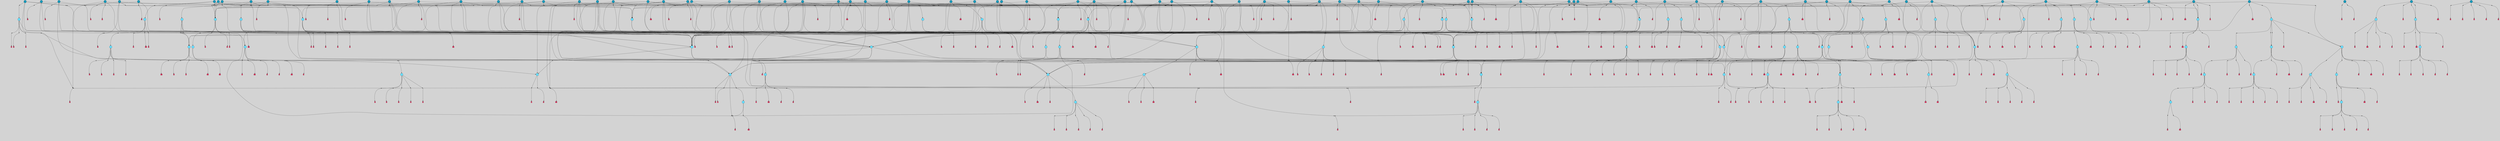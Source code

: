 // File exported with GEGELATI v1.3.1
// On the 2024-04-08 17:44:53
// With the File::TPGGraphDotExporter
digraph{
	graph[pad = "0.212, 0.055" bgcolor = lightgray]
	node[shape=circle style = filled label = ""]
		T7 [fillcolor="#66ddff"]
		T9 [fillcolor="#66ddff"]
		T11 [fillcolor="#66ddff"]
		T59 [fillcolor="#66ddff"]
		T102 [fillcolor="#66ddff"]
		T111 [fillcolor="#66ddff"]
		T258 [fillcolor="#66ddff"]
		T320 [fillcolor="#66ddff"]
		T321 [fillcolor="#66ddff"]
		T322 [fillcolor="#66ddff"]
		T323 [fillcolor="#66ddff"]
		T407 [fillcolor="#66ddff"]
		T429 [fillcolor="#66ddff"]
		T440 [fillcolor="#66ddff"]
		T540 [fillcolor="#66ddff"]
		T550 [fillcolor="#1199bb"]
		T623 [fillcolor="#66ddff"]
		T624 [fillcolor="#66ddff"]
		T625 [fillcolor="#66ddff"]
		T716 [fillcolor="#66ddff"]
		T717 [fillcolor="#66ddff"]
		T718 [fillcolor="#66ddff"]
		T721 [fillcolor="#66ddff"]
		T787 [fillcolor="#1199bb"]
		T788 [fillcolor="#66ddff"]
		T789 [fillcolor="#66ddff"]
		T790 [fillcolor="#66ddff"]
		T792 [fillcolor="#66ddff"]
		T793 [fillcolor="#66ddff"]
		T794 [fillcolor="#66ddff"]
		T804 [fillcolor="#1199bb"]
		T813 [fillcolor="#1199bb"]
		T822 [fillcolor="#1199bb"]
		T877 [fillcolor="#66ddff"]
		T878 [fillcolor="#1199bb"]
		T879 [fillcolor="#66ddff"]
		T880 [fillcolor="#66ddff"]
		T881 [fillcolor="#66ddff"]
		T882 [fillcolor="#66ddff"]
		T883 [fillcolor="#66ddff"]
		T884 [fillcolor="#1199bb"]
		T885 [fillcolor="#66ddff"]
		T886 [fillcolor="#66ddff"]
		T947 [fillcolor="#66ddff"]
		T948 [fillcolor="#66ddff"]
		T949 [fillcolor="#66ddff"]
		T950 [fillcolor="#66ddff"]
		T952 [fillcolor="#66ddff"]
		T953 [fillcolor="#66ddff"]
		T954 [fillcolor="#66ddff"]
		T956 [fillcolor="#66ddff"]
		T991 [fillcolor="#1199bb"]
		T1005 [fillcolor="#66ddff"]
		T1011 [fillcolor="#66ddff"]
		T1013 [fillcolor="#66ddff"]
		T1014 [fillcolor="#66ddff"]
		T1020 [fillcolor="#66ddff"]
		T1023 [fillcolor="#66ddff"]
		T1050 [fillcolor="#1199bb"]
		T1053 [fillcolor="#66ddff"]
		T1054 [fillcolor="#66ddff"]
		T1055 [fillcolor="#66ddff"]
		T1056 [fillcolor="#66ddff"]
		T1074 [fillcolor="#1199bb"]
		T1075 [fillcolor="#1199bb"]
		T1077 [fillcolor="#1199bb"]
		T1079 [fillcolor="#1199bb"]
		T1082 [fillcolor="#1199bb"]
		T1084 [fillcolor="#1199bb"]
		T1085 [fillcolor="#1199bb"]
		T1087 [fillcolor="#1199bb"]
		T1088 [fillcolor="#1199bb"]
		T1089 [fillcolor="#66ddff"]
		T1091 [fillcolor="#1199bb"]
		T1092 [fillcolor="#66ddff"]
		T1094 [fillcolor="#1199bb"]
		T1096 [fillcolor="#1199bb"]
		T1099 [fillcolor="#1199bb"]
		T1100 [fillcolor="#1199bb"]
		T1102 [fillcolor="#1199bb"]
		T1103 [fillcolor="#1199bb"]
		T1106 [fillcolor="#1199bb"]
		T1107 [fillcolor="#1199bb"]
		T1109 [fillcolor="#1199bb"]
		T1114 [fillcolor="#1199bb"]
		T1118 [fillcolor="#1199bb"]
		T1120 [fillcolor="#66ddff"]
		T308 [fillcolor="#66ddff"]
		T1121 [fillcolor="#66ddff"]
		T1122 [fillcolor="#1199bb"]
		T1123 [fillcolor="#66ddff"]
		T1124 [fillcolor="#66ddff"]
		T425 [fillcolor="#66ddff"]
		T1125 [fillcolor="#66ddff"]
		T1126 [fillcolor="#66ddff"]
		T1134 [fillcolor="#66ddff"]
		T1135 [fillcolor="#1199bb"]
		T1136 [fillcolor="#1199bb"]
		T1063 [fillcolor="#1199bb"]
		T1138 [fillcolor="#1199bb"]
		T1139 [fillcolor="#1199bb"]
		T1141 [fillcolor="#1199bb"]
		T1143 [fillcolor="#1199bb"]
		T1145 [fillcolor="#1199bb"]
		T1146 [fillcolor="#1199bb"]
		T1147 [fillcolor="#1199bb"]
		T1148 [fillcolor="#1199bb"]
		T1149 [fillcolor="#1199bb"]
		T1151 [fillcolor="#1199bb"]
		T1152 [fillcolor="#1199bb"]
		T1155 [fillcolor="#1199bb"]
		T1156 [fillcolor="#1199bb"]
		T1157 [fillcolor="#1199bb"]
		T280 [fillcolor="#1199bb"]
		T1175 [fillcolor="#1199bb"]
		T1176 [fillcolor="#1199bb"]
		T1178 [fillcolor="#1199bb"]
		T1179 [fillcolor="#1199bb"]
		T1181 [fillcolor="#1199bb"]
		T1182 [fillcolor="#1199bb"]
		T1183 [fillcolor="#1199bb"]
		T1184 [fillcolor="#1199bb"]
		T1185 [fillcolor="#1199bb"]
		T1186 [fillcolor="#1199bb"]
		T1188 [fillcolor="#1199bb"]
		T1189 [fillcolor="#1199bb"]
		T1190 [fillcolor="#1199bb"]
		T1191 [fillcolor="#1199bb"]
		T1193 [fillcolor="#1199bb"]
		T1194 [fillcolor="#66ddff"]
		T1195 [fillcolor="#66ddff"]
		T1197 [fillcolor="#66ddff"]
		T1198 [fillcolor="#66ddff"]
		T1199 [fillcolor="#66ddff"]
		T1200 [fillcolor="#66ddff"]
		T1202 [fillcolor="#66ddff"]
		T1203 [fillcolor="#66ddff"]
		T1204 [fillcolor="#66ddff"]
		T1205 [fillcolor="#66ddff"]
		T1206 [fillcolor="#66ddff"]
		T1207 [fillcolor="#66ddff"]
		T1208 [fillcolor="#66ddff"]
		T1019 [fillcolor="#1199bb"]
		T1209 [fillcolor="#1199bb"]
		T1217 [fillcolor="#1199bb"]
		T1219 [fillcolor="#1199bb"]
		T1224 [fillcolor="#1199bb"]
		T1225 [fillcolor="#1199bb"]
		T1226 [fillcolor="#1199bb"]
		T1227 [fillcolor="#1199bb"]
		T1228 [fillcolor="#1199bb"]
		T1229 [fillcolor="#1199bb"]
		T1230 [fillcolor="#1199bb"]
		T1231 [fillcolor="#1199bb"]
		T1232 [fillcolor="#1199bb"]
		T1233 [fillcolor="#1199bb"]
		T1234 [fillcolor="#1199bb"]
		T1235 [fillcolor="#1199bb"]
		T1236 [fillcolor="#1199bb"]
		T1237 [fillcolor="#1199bb"]
		P21349 [fillcolor="#cccccc" shape=point] //-3|
		I21349 [shape=box style=invis label="1|6&2|7#0|7&#92;n10|2&0|7#1|3&#92;n9|6&2|7#2|2&#92;n5|3&0|7#0|7&#92;n1|6&2|3#0|0&#92;n2|3&2|3#2|2&#92;n5|1&2|6#0|6&#92;n"]
		P21349 -> I21349[style=invis]
		A13807 [fillcolor="#ff3366" shape=box margin=0.03 width=0 height=0 label="7"]
		T7 -> P21349 -> A13807
		P21350 [fillcolor="#cccccc" shape=point] //5|
		I21350 [shape=box style=invis label="0|5&2|3#0|1&#92;n0|6&2|1#2|4&#92;n6|2&2|6#0|7&#92;n7|4&0|3#0|1&#92;n5|4&0|7#1|6&#92;n9|1&0|5#2|2&#92;n6|3&2|3#1|7&#92;n11|7&2|4#1|6&#92;n2|5&0|1#0|0&#92;n4|7&0|0#0|2&#92;n6|2&0|6#0|0&#92;n2|1&2|6#2|4&#92;n10|0&2|0#1|0&#92;n6|6&2|4#0|6&#92;n"]
		P21350 -> I21350[style=invis]
		A13808 [fillcolor="#ff3366" shape=box margin=0.03 width=0 height=0 label="8"]
		T7 -> P21350 -> A13808
		P21351 [fillcolor="#cccccc" shape=point] //-6|
		I21351 [shape=box style=invis label="11|1&0|7#2|0&#92;n10|4&0|1#1|0&#92;n4|3&2|4#2|1&#92;n0|5&2|0#0|0&#92;n6|1&0|0#0|3&#92;n8|2&2|0#0|4&#92;n11|4&2|0#1|6&#92;n7|0&2|6#2|3&#92;n5|3&2|6#2|0&#92;n2|0&2|0#0|4&#92;n"]
		P21351 -> I21351[style=invis]
		A13809 [fillcolor="#ff3366" shape=box margin=0.03 width=0 height=0 label="9"]
		T9 -> P21351 -> A13809
		P21352 [fillcolor="#cccccc" shape=point] //2|
		I21352 [shape=box style=invis label="6|3&2|7#1|4&#92;n8|6&0|0#2|5&#92;n2|1&0|2#0|3&#92;n8|7&0|6#0|4&#92;n2|1&2|0#0|1&#92;n0|0&2|2#2|3&#92;n6|6&0|7#2|1&#92;n6|1&0|7#2|6&#92;n5|4&2|7#0|4&#92;n0|3&0|4#2|0&#92;n11|0&2|0#2|5&#92;n4|5&2|5#2|4&#92;n5|7&0|6#0|4&#92;n9|7&2|5#0|3&#92;n5|4&2|1#0|3&#92;n5|3&0|1#1|7&#92;n0|4&0|3#2|5&#92;n"]
		P21352 -> I21352[style=invis]
		A13810 [fillcolor="#ff3366" shape=box margin=0.03 width=0 height=0 label="10"]
		T9 -> P21352 -> A13810
		P21353 [fillcolor="#cccccc" shape=point] //6|
		I21353 [shape=box style=invis label="3|0&2|7#2|2&#92;n3|2&0|4#2|5&#92;n5|1&0|2#1|0&#92;n8|7&0|1#2|0&#92;n8|5&0|3#0|6&#92;n0|2&0|2#2|3&#92;n1|5&2|5#0|5&#92;n5|6&0|6#0|7&#92;n6|7&0|0#2|6&#92;n1|2&2|3#0|0&#92;n7|7&2|3#0|4&#92;n0|7&2|7#0|6&#92;n1|0&2|2#2|7&#92;n4|4&0|1#0|0&#92;n"]
		P21353 -> I21353[style=invis]
		A13811 [fillcolor="#ff3366" shape=box margin=0.03 width=0 height=0 label="11"]
		T11 -> P21353 -> A13811
		P21354 [fillcolor="#cccccc" shape=point] //-4|
		I21354 [shape=box style=invis label="4|1&0|4#2|6&#92;n1|2&2|2#2|0&#92;n1|2&2|0#0|6&#92;n8|4&2|3#2|5&#92;n5|5&2|1#1|0&#92;n"]
		P21354 -> I21354[style=invis]
		A13812 [fillcolor="#ff3366" shape=box margin=0.03 width=0 height=0 label="12"]
		T11 -> P21354 -> A13812
		P21355 [fillcolor="#cccccc" shape=point] //8|
		I21355 [shape=box style=invis label="9|0&0|1#2|0&#92;n10|1&2|5#1|4&#92;n8|2&2|6#0|4&#92;n4|5&0|3#0|1&#92;n2|4&2|5#2|3&#92;n4|2&2|2#0|2&#92;n7|5&0|2#0|0&#92;n8|2&2|1#1|3&#92;n8|7&0|7#2|1&#92;n1|1&0|0#0|7&#92;n5|6&2|5#1|0&#92;n6|3&2|5#0|0&#92;n11|4&0|3#2|6&#92;n1|2&2|4#0|7&#92;n5|6&0|1#2|0&#92;n11|3&0|2#0|7&#92;n"]
		P21355 -> I21355[style=invis]
		A13813 [fillcolor="#ff3366" shape=box margin=0.03 width=0 height=0 label="6"]
		T59 -> P21355 -> A13813
		P21356 [fillcolor="#cccccc" shape=point] //5|
		I21356 [shape=box style=invis label="3|0&2|0#0|1&#92;n3|0&0|7#0|1&#92;n5|3&0|2#2|6&#92;n4|4&2|4#2|6&#92;n11|2&0|7#1|6&#92;n2|7&2|2#2|5&#92;n9|3&2|6#2|7&#92;n7|7&0|0#0|4&#92;n6|1&2|4#2|3&#92;n5|4&2|0#1|6&#92;n1|3&0|7#0|4&#92;n"]
		P21356 -> I21356[style=invis]
		A13814 [fillcolor="#ff3366" shape=box margin=0.03 width=0 height=0 label="7"]
		T59 -> P21356 -> A13814
		T59 -> P21351
		T59 -> P21356
		P21357 [fillcolor="#cccccc" shape=point] //7|
		I21357 [shape=box style=invis label="3|3&2|7#0|4&#92;n4|3&2|6#0|3&#92;n8|4&0|6#1|2&#92;n5|6&2|3#0|4&#92;n0|7&2|1#0|5&#92;n8|7&2|2#2|5&#92;n9|1&0|0#1|0&#92;n10|1&2|1#1|4&#92;n10|5&0|6#1|7&#92;n5|2&2|3#0|4&#92;n2|0&2|6#2|7&#92;n1|7&0|1#0|7&#92;n"]
		P21357 -> I21357[style=invis]
		A13815 [fillcolor="#ff3366" shape=box margin=0.03 width=0 height=0 label="2"]
		T102 -> P21357 -> A13815
		P21358 [fillcolor="#cccccc" shape=point] //-8|
		I21358 [shape=box style=invis label="7|5&0|4#2|4&#92;n"]
		P21358 -> I21358[style=invis]
		A13816 [fillcolor="#ff3366" shape=box margin=0.03 width=0 height=0 label="3"]
		T102 -> P21358 -> A13816
		P21359 [fillcolor="#cccccc" shape=point] //8|
		I21359 [shape=box style=invis label="7|0&0|2#1|4&#92;n8|1&2|3#0|5&#92;n0|6&0|5#0|5&#92;n3|7&2|1#0|6&#92;n9|4&2|7#1|6&#92;n1|7&2|5#2|2&#92;n8|5&2|0#0|3&#92;n0|2&0|2#0|0&#92;n3|5&0|2#0|3&#92;n"]
		P21359 -> I21359[style=invis]
		A13817 [fillcolor="#ff3366" shape=box margin=0.03 width=0 height=0 label="5"]
		T102 -> P21359 -> A13817
		P21360 [fillcolor="#cccccc" shape=point] //-5|
		I21360 [shape=box style=invis label="0|0&2|3#0|2&#92;n10|5&0|6#1|3&#92;n7|3&0|6#2|3&#92;n3|4&0|6#0|6&#92;n10|5&0|2#1|1&#92;n5|0&0|1#0|3&#92;n6|6&2|5#1|5&#92;n7|4&0|2#1|7&#92;n5|7&0|1#2|5&#92;n1|5&0|0#0|3&#92;n7|5&2|1#2|6&#92;n9|0&0|2#0|0&#92;n4|0&2|4#0|0&#92;n4|6&0|0#2|3&#92;n3|1&0|6#2|5&#92;n7|7&2|1#2|3&#92;n9|4&2|2#0|6&#92;n"]
		P21360 -> I21360[style=invis]
		T111 -> P21360 -> T9
		P21361 [fillcolor="#cccccc" shape=point] //7|
		I21361 [shape=box style=invis label="7|4&2|1#2|0&#92;n4|1&2|4#2|3&#92;n5|0&2|0#2|2&#92;n6|1&2|4#2|6&#92;n"]
		P21361 -> I21361[style=invis]
		A13818 [fillcolor="#ff3366" shape=box margin=0.03 width=0 height=0 label="9"]
		T111 -> P21361 -> A13818
		P21362 [fillcolor="#cccccc" shape=point] //2|
		I21362 [shape=box style=invis label="3|0&2|0#0|1&#92;n11|2&0|7#1|6&#92;n8|7&2|4#0|5&#92;n5|3&0|2#2|6&#92;n4|4&2|4#2|6&#92;n3|0&0|7#0|1&#92;n2|7&2|2#2|5&#92;n9|3&2|6#2|7&#92;n7|7&0|0#0|4&#92;n6|1&2|4#1|3&#92;n5|4&2|0#1|6&#92;n1|3&0|7#0|4&#92;n"]
		P21362 -> I21362[style=invis]
		A13819 [fillcolor="#ff3366" shape=box margin=0.03 width=0 height=0 label="7"]
		T111 -> P21362 -> A13819
		T111 -> P21351
		P21363 [fillcolor="#cccccc" shape=point] //2|
		I21363 [shape=box style=invis label="9|1&2|3#0|1&#92;n5|3&2|4#2|7&#92;n11|0&2|3#0|4&#92;n7|0&2|4#0|4&#92;n5|2&2|0#2|4&#92;n7|3&0|7#0|5&#92;n"]
		P21363 -> I21363[style=invis]
		A13820 [fillcolor="#ff3366" shape=box margin=0.03 width=0 height=0 label="2"]
		T258 -> P21363 -> A13820
		T258 -> P21351
		P21364 [fillcolor="#cccccc" shape=point] //-5|
		I21364 [shape=box style=invis label="8|7&0|3#0|3&#92;n6|4&2|1#0|5&#92;n2|2&2|6#2|0&#92;n4|7&2|0#2|3&#92;n10|5&2|1#1|5&#92;n2|0&0|7#2|0&#92;n5|3&2|2#2|0&#92;n6|7&0|0#1|0&#92;n"]
		P21364 -> I21364[style=invis]
		A13821 [fillcolor="#ff3366" shape=box margin=0.03 width=0 height=0 label="1"]
		T258 -> P21364 -> A13821
		P21365 [fillcolor="#cccccc" shape=point] //2|
		I21365 [shape=box style=invis label="4|1&0|4#2|6&#92;n5|5&2|1#1|0&#92;n1|0&2|0#0|6&#92;n8|4&2|3#2|5&#92;n"]
		P21365 -> I21365[style=invis]
		T258 -> P21365 -> T11
		P21366 [fillcolor="#cccccc" shape=point] //5|
		I21366 [shape=box style=invis label="1|6&2|7#0|7&#92;n9|2&2|7#2|2&#92;n10|2&0|7#1|3&#92;n5|3&0|7#0|7&#92;n7|0&2|7#2|2&#92;n1|6&2|3#0|0&#92;n2|3&2|3#2|2&#92;n"]
		P21366 -> I21366[style=invis]
		A13822 [fillcolor="#ff3366" shape=box margin=0.03 width=0 height=0 label="7"]
		T258 -> P21366 -> A13822
		P21367 [fillcolor="#cccccc" shape=point] //-4|
		I21367 [shape=box style=invis label="4|1&0|4#2|6&#92;n1|2&2|2#2|0&#92;n1|2&2|0#0|6&#92;n8|4&2|3#2|5&#92;n5|5&2|1#1|0&#92;n"]
		P21367 -> I21367[style=invis]
		A13823 [fillcolor="#ff3366" shape=box margin=0.03 width=0 height=0 label="12"]
		T320 -> P21367 -> A13823
		P21368 [fillcolor="#cccccc" shape=point] //-9|
		I21368 [shape=box style=invis label="2|0&2|0#2|1&#92;n4|4&2|4#2|6&#92;n9|1&0|3#1|7&#92;n5|3&0|2#2|6&#92;n2|7&2|2#2|5&#92;n5|4&2|0#1|6&#92;n3|0&0|7#0|1&#92;n1|3&0|7#0|4&#92;n11|6&2|2#0|7&#92;n7|7&0|0#0|4&#92;n11|0&0|7#1|6&#92;n9|3&2|6#2|7&#92;n"]
		P21368 -> I21368[style=invis]
		A13824 [fillcolor="#ff3366" shape=box margin=0.03 width=0 height=0 label="7"]
		T321 -> P21368 -> A13824
		P21369 [fillcolor="#cccccc" shape=point] //6|
		I21369 [shape=box style=invis label="3|0&2|7#2|2&#92;n3|2&0|4#2|5&#92;n5|1&0|2#1|0&#92;n8|7&0|1#2|0&#92;n8|5&0|3#0|6&#92;n0|2&0|2#2|3&#92;n1|5&2|5#0|5&#92;n5|6&0|6#0|7&#92;n6|7&0|0#2|6&#92;n1|2&2|3#0|0&#92;n7|7&2|3#0|4&#92;n0|7&2|7#0|6&#92;n1|0&2|2#2|7&#92;n4|4&0|1#0|0&#92;n"]
		P21369 -> I21369[style=invis]
		A13825 [fillcolor="#ff3366" shape=box margin=0.03 width=0 height=0 label="11"]
		T320 -> P21369 -> A13825
		P21370 [fillcolor="#cccccc" shape=point] //2|
		I21370 [shape=box style=invis label="4|1&0|4#2|6&#92;n5|5&2|1#1|0&#92;n1|0&2|0#0|6&#92;n8|4&2|3#2|5&#92;n"]
		P21370 -> I21370[style=invis]
		T321 -> P21370 -> T320
		P21371 [fillcolor="#cccccc" shape=point] //-3|
		I21371 [shape=box style=invis label="4|5&0|0#0|0&#92;n4|7&0|0#0|2&#92;n0|6&2|1#2|4&#92;n9|1&0|5#2|2&#92;n10|0&2|0#1|0&#92;n6|6&2|4#0|6&#92;n2|5&0|1#0|0&#92;n6|3&2|3#1|7&#92;n11|7&2|4#1|6&#92;n6|2&2|6#0|1&#92;n6|2&0|0#0|0&#92;n9|1&2|6#2|4&#92;n10|4&0|3#1|1&#92;n5|4&2|7#1|6&#92;n"]
		P21371 -> I21371[style=invis]
		T323 -> P21371 -> T321
		P21372 [fillcolor="#cccccc" shape=point] //5|
		I21372 [shape=box style=invis label="0|5&2|3#0|1&#92;n0|6&2|1#2|4&#92;n6|2&2|6#0|7&#92;n7|4&0|3#0|1&#92;n5|4&0|7#1|6&#92;n9|1&0|5#2|2&#92;n6|3&2|3#1|7&#92;n11|7&2|4#1|6&#92;n2|5&0|1#0|0&#92;n4|7&0|0#0|2&#92;n6|2&0|6#0|0&#92;n2|1&2|6#2|4&#92;n10|0&2|0#1|0&#92;n6|6&2|4#0|6&#92;n"]
		P21372 -> I21372[style=invis]
		A13826 [fillcolor="#ff3366" shape=box margin=0.03 width=0 height=0 label="8"]
		T322 -> P21372 -> A13826
		P21373 [fillcolor="#cccccc" shape=point] //8|
		I21373 [shape=box style=invis label="9|7&0|5#2|5&#92;n3|3&2|3#0|2&#92;n9|5&2|2#1|0&#92;n2|3&0|6#0|3&#92;n4|4&2|5#2|7&#92;n11|3&2|0#1|5&#92;n6|6&2|1#2|2&#92;n4|6&0|1#2|2&#92;n2|5&2|7#2|2&#92;n7|7&2|2#2|3&#92;n6|5&0|3#2|6&#92;n6|7&0|6#0|2&#92;n"]
		P21373 -> I21373[style=invis]
		A13827 [fillcolor="#ff3366" shape=box margin=0.03 width=0 height=0 label="14"]
		T321 -> P21373 -> A13827
		P21374 [fillcolor="#cccccc" shape=point] //-3|
		I21374 [shape=box style=invis label="1|6&2|7#0|7&#92;n10|2&0|7#1|3&#92;n9|6&2|7#2|2&#92;n5|3&0|7#0|7&#92;n1|6&2|3#0|0&#92;n2|3&2|3#2|2&#92;n5|1&2|6#0|6&#92;n"]
		P21374 -> I21374[style=invis]
		A13828 [fillcolor="#ff3366" shape=box margin=0.03 width=0 height=0 label="7"]
		T322 -> P21374 -> A13828
		P21375 [fillcolor="#cccccc" shape=point] //-8|
		I21375 [shape=box style=invis label="7|5&0|4#2|4&#92;n"]
		P21375 -> I21375[style=invis]
		A13829 [fillcolor="#ff3366" shape=box margin=0.03 width=0 height=0 label="3"]
		T321 -> P21375 -> A13829
		P21376 [fillcolor="#cccccc" shape=point] //4|
		I21376 [shape=box style=invis label="4|3&0|6#0|3&#92;n5|7&2|3#2|2&#92;n5|6&0|7#1|2&#92;n1|4&2|6#0|3&#92;n8|4&2|1#2|5&#92;n9|5&2|4#1|4&#92;n2|4&0|5#0|7&#92;n10|0&0|6#1|3&#92;n3|0&0|6#0|2&#92;n2|7&2|7#2|6&#92;n5|2&0|5#1|5&#92;n10|4&2|5#1|7&#92;n4|0&0|4#2|4&#92;n11|1&0|4#2|6&#92;n10|6&2|0#1|4&#92;n9|7&0|3#1|4&#92;n4|5&2|7#0|6&#92;n11|5&2|6#2|3&#92;n0|3&0|5#0|1&#92;n"]
		P21376 -> I21376[style=invis]
		A13830 [fillcolor="#ff3366" shape=box margin=0.03 width=0 height=0 label="13"]
		T321 -> P21376 -> A13830
		P21377 [fillcolor="#cccccc" shape=point] //1|
		I21377 [shape=box style=invis label="0|4&0|1#0|1&#92;n10|5&2|5#1|6&#92;n7|7&2|5#2|2&#92;n9|5&0|7#2|7&#92;n8|4&0|3#2|7&#92;n11|0&2|3#0|5&#92;n7|0&0|0#0|1&#92;n4|2&0|4#0|5&#92;n5|1&0|6#2|7&#92;n11|3&0|7#1|3&#92;n"]
		P21377 -> I21377[style=invis]
		T323 -> P21377 -> T322
		P21378 [fillcolor="#cccccc" shape=point] //4|
		I21378 [shape=box style=invis label="4|3&0|6#0|3&#92;n5|7&2|3#2|2&#92;n5|6&0|7#1|2&#92;n1|4&2|6#0|3&#92;n8|4&2|1#2|5&#92;n9|5&2|4#1|4&#92;n2|4&0|5#0|7&#92;n10|0&0|6#1|3&#92;n3|0&0|6#0|2&#92;n2|7&2|7#2|6&#92;n5|2&0|5#1|5&#92;n10|4&2|5#1|7&#92;n4|0&0|4#2|4&#92;n11|1&0|4#2|6&#92;n10|6&2|0#1|4&#92;n9|7&0|3#1|4&#92;n4|5&2|7#0|6&#92;n11|5&2|6#2|3&#92;n0|3&0|5#0|1&#92;n"]
		P21378 -> I21378[style=invis]
		A13831 [fillcolor="#ff3366" shape=box margin=0.03 width=0 height=0 label="13"]
		T323 -> P21378 -> A13831
		P21379 [fillcolor="#cccccc" shape=point] //-1|
		I21379 [shape=box style=invis label="0|5&2|2#0|0&#92;n11|3&2|3#1|3&#92;n8|5&2|2#1|7&#92;n10|0&0|6#1|2&#92;n9|1&2|5#0|3&#92;n8|0&2|4#2|6&#92;n6|7&0|2#0|3&#92;n9|2&0|7#0|1&#92;n6|2&0|2#2|1&#92;n"]
		P21379 -> I21379[style=invis]
		A13832 [fillcolor="#ff3366" shape=box margin=0.03 width=0 height=0 label="7"]
		T407 -> P21379 -> A13832
		P21380 [fillcolor="#cccccc" shape=point] //-3|
		I21380 [shape=box style=invis label="7|7&0|0#0|4&#92;n11|2&0|7#1|6&#92;n8|7&2|4#0|5&#92;n5|3&0|2#2|6&#92;n4|4&2|4#2|6&#92;n3|0&0|7#0|6&#92;n2|7&2|2#2|5&#92;n9|3&2|6#2|7&#92;n6|7&0|0#0|7&#92;n3|0&2|0#0|1&#92;n6|1&2|4#1|3&#92;n5|4&2|0#1|6&#92;n1|3&0|7#0|4&#92;n"]
		P21380 -> I21380[style=invis]
		T407 -> P21380 -> T59
		P21381 [fillcolor="#cccccc" shape=point] //-5|
		I21381 [shape=box style=invis label="5|3&0|7#0|7&#92;n9|2&2|7#2|2&#92;n1|6&2|7#0|7&#92;n7|6&2|4#0|5&#92;n10|3&0|2#1|1&#92;n9|2&0|7#1|3&#92;n1|6&0|3#0|1&#92;n4|0&0|2#2|2&#92;n7|0&2|7#2|2&#92;n5|1&2|6#0|3&#92;n2|3&2|3#2|2&#92;n"]
		P21381 -> I21381[style=invis]
		T407 -> P21381 -> T102
		P21382 [fillcolor="#cccccc" shape=point] //1|
		I21382 [shape=box style=invis label="9|3&2|0#0|4&#92;n4|2&0|5#2|0&#92;n10|7&2|7#1|1&#92;n6|3&2|6#1|5&#92;n8|3&2|5#1|2&#92;n4|0&2|1#2|2&#92;n4|1&0|4#0|3&#92;n3|6&2|5#2|5&#92;n8|3&0|1#0|7&#92;n4|0&2|4#0|1&#92;n3|4&0|0#2|1&#92;n3|2&0|7#2|1&#92;n1|4&0|1#0|2&#92;n"]
		P21382 -> I21382[style=invis]
		A13833 [fillcolor="#ff3366" shape=box margin=0.03 width=0 height=0 label="14"]
		T407 -> P21382 -> A13833
		P21383 [fillcolor="#cccccc" shape=point] //3|
		I21383 [shape=box style=invis label="5|4&2|7#0|4&#92;n0|4&0|3#2|5&#92;n8|6&0|0#2|5&#92;n2|1&0|2#0|3&#92;n9|7&0|6#0|4&#92;n0|0&2|2#2|3&#92;n6|6&0|7#2|1&#92;n6|1&0|7#2|6&#92;n0|3&0|4#2|0&#92;n11|0&2|0#2|5&#92;n4|5&2|5#2|4&#92;n5|3&0|1#1|7&#92;n9|7&2|2#0|3&#92;n5|4&2|1#0|3&#92;n5|0&0|6#0|4&#92;n0|0&0|1#2|0&#92;n"]
		P21383 -> I21383[style=invis]
		A13834 [fillcolor="#ff3366" shape=box margin=0.03 width=0 height=0 label="10"]
		T407 -> P21383 -> A13834
		P21384 [fillcolor="#cccccc" shape=point] //4|
		I21384 [shape=box style=invis label="8|5&2|3#2|1&#92;n10|1&0|3#1|6&#92;n7|1&2|6#1|3&#92;n4|1&0|6#0|0&#92;n11|1&0|2#0|3&#92;n2|0&2|1#2|7&#92;n"]
		P21384 -> I21384[style=invis]
		A13835 [fillcolor="#ff3366" shape=box margin=0.03 width=0 height=0 label="2"]
		T429 -> P21384 -> A13835
		P21385 [fillcolor="#cccccc" shape=point] //1|
		I21385 [shape=box style=invis label="9|7&0|2#2|2&#92;n6|5&0|1#1|0&#92;n2|2&0|0#2|1&#92;n4|3&2|2#2|3&#92;n2|5&2|2#0|0&#92;n10|7&0|5#1|1&#92;n9|5&2|7#2|5&#92;n7|7&2|5#2|5&#92;n8|0&2|4#0|1&#92;n5|4&2|0#0|2&#92;n2|5&2|2#2|6&#92;n4|4&0|2#2|1&#92;n7|2&2|4#0|0&#92;n10|0&2|2#1|1&#92;n10|4&2|3#1|0&#92;n"]
		P21385 -> I21385[style=invis]
		A13836 [fillcolor="#ff3366" shape=box margin=0.03 width=0 height=0 label="1"]
		T429 -> P21385 -> A13836
		P21386 [fillcolor="#cccccc" shape=point] //-8|
		I21386 [shape=box style=invis label="11|7&2|0#2|0&#92;n5|5&2|7#2|7&#92;n8|6&2|7#1|2&#92;n1|7&0|3#0|6&#92;n4|0&2|1#2|2&#92;n9|0&0|2#0|0&#92;n10|1&0|5#1|6&#92;n0|0&2|3#2|0&#92;n3|2&0|1#2|6&#92;n0|1&2|4#0|0&#92;n"]
		P21386 -> I21386[style=invis]
		A13837 [fillcolor="#ff3366" shape=box margin=0.03 width=0 height=0 label="6"]
		T429 -> P21386 -> A13837
		P21387 [fillcolor="#cccccc" shape=point] //-7|
		I21387 [shape=box style=invis label="7|3&0|6#2|5&#92;n10|5&0|5#1|0&#92;n1|0&2|4#0|3&#92;n"]
		P21387 -> I21387[style=invis]
		T429 -> P21387 -> T7
		P21388 [fillcolor="#cccccc" shape=point] //-2|
		I21388 [shape=box style=invis label="3|1&2|6#2|5&#92;n4|5&0|4#0|6&#92;n7|1&0|6#2|2&#92;n2|6&0|6#2|0&#92;n7|7&0|0#1|0&#92;n3|7&0|7#0|1&#92;n1|3&2|2#2|0&#92;n3|6&0|5#0|0&#92;n4|0&2|7#0|4&#92;n9|4&2|2#0|1&#92;n3|1&2|5#0|7&#92;n"]
		P21388 -> I21388[style=invis]
		A13838 [fillcolor="#ff3366" shape=box margin=0.03 width=0 height=0 label="1"]
		T429 -> P21388 -> A13838
		P21389 [fillcolor="#cccccc" shape=point] //2|
		I21389 [shape=box style=invis label="0|6&0|7#0|4&#92;n6|7&2|6#2|6&#92;n11|3&0|7#1|6&#92;n11|1&0|6#2|7&#92;n2|4&0|1#0|1&#92;n10|6&2|5#1|6&#92;n11|3&0|1#1|7&#92;n10|0&2|3#1|5&#92;n"]
		P21389 -> I21389[style=invis]
		T440 -> P21389 -> T7
		P21390 [fillcolor="#cccccc" shape=point] //-9|
		I21390 [shape=box style=invis label="2|0&2|3#2|0&#92;n11|7&0|4#1|0&#92;n"]
		P21390 -> I21390[style=invis]
		T440 -> P21390 -> T111
		T440 -> P21356
		P21391 [fillcolor="#cccccc" shape=point] //7|
		I21391 [shape=box style=invis label="2|0&2|1#2|0&#92;n9|1&0|6#0|3&#92;n11|7&0|4#1|0&#92;n"]
		P21391 -> I21391[style=invis]
		T540 -> P21391 -> T111
		P21392 [fillcolor="#cccccc" shape=point] //6|
		I21392 [shape=box style=invis label="0|5&2|3#0|1&#92;n0|6&2|1#2|4&#92;n9|1&0|5#2|2&#92;n7|4&0|3#0|1&#92;n5|4&0|7#1|6&#92;n2|5&0|1#0|0&#92;n6|3&2|3#1|7&#92;n11|7&2|4#1|6&#92;n6|2&2|6#0|1&#92;n4|7&0|0#0|2&#92;n6|2&0|6#0|0&#92;n9|1&2|6#2|4&#92;n10|0&2|0#1|0&#92;n6|6&2|4#0|6&#92;n"]
		P21392 -> I21392[style=invis]
		A13839 [fillcolor="#ff3366" shape=box margin=0.03 width=0 height=0 label="8"]
		T540 -> P21392 -> A13839
		P21393 [fillcolor="#cccccc" shape=point] //-4|
		I21393 [shape=box style=invis label="6|3&2|6#1|2&#92;n2|5&2|2#2|5&#92;n2|6&0|4#0|5&#92;n6|0&0|2#1|2&#92;n"]
		P21393 -> I21393[style=invis]
		A13840 [fillcolor="#ff3366" shape=box margin=0.03 width=0 height=0 label="7"]
		T540 -> P21393 -> A13840
		P21394 [fillcolor="#cccccc" shape=point] //-5|
		I21394 [shape=box style=invis label="7|2&0|3#2|2&#92;n3|2&0|2#2|0&#92;n1|5&2|7#0|4&#92;n5|3&0|3#0|7&#92;n11|4&0|1#0|0&#92;n8|7&2|7#2|7&#92;n4|0&0|3#2|7&#92;n"]
		P21394 -> I21394[style=invis]
		A13841 [fillcolor="#ff3366" shape=box margin=0.03 width=0 height=0 label="7"]
		T540 -> P21394 -> A13841
		P21395 [fillcolor="#cccccc" shape=point] //-4|
		I21395 [shape=box style=invis label="4|1&0|4#2|6&#92;n1|2&2|2#2|0&#92;n1|2&2|0#0|6&#92;n8|4&2|3#2|5&#92;n5|5&2|1#1|0&#92;n"]
		P21395 -> I21395[style=invis]
		A13842 [fillcolor="#ff3366" shape=box margin=0.03 width=0 height=0 label="12"]
		T550 -> P21395 -> A13842
		P21396 [fillcolor="#cccccc" shape=point] //7|
		I21396 [shape=box style=invis label="7|4&2|7#0|4&#92;n4|6&0|1#2|5&#92;n2|1&2|3#0|0&#92;n4|3&2|0#0|1&#92;n0|0&2|7#2|7&#92;n7|7&0|5#2|3&#92;n5|0&2|1#2|2&#92;n10|0&0|4#1|2&#92;n4|4&0|7#0|0&#92;n6|7&0|2#0|1&#92;n1|4&2|5#0|4&#92;n"]
		P21396 -> I21396[style=invis]
		A13843 [fillcolor="#ff3366" shape=box margin=0.03 width=0 height=0 label="0"]
		T623 -> P21396 -> A13843
		P21397 [fillcolor="#cccccc" shape=point] //0|
		I21397 [shape=box style=invis label="4|0&0|3#2|7&#92;n10|2&0|3#1|7&#92;n3|5&0|2#0|3&#92;n4|5&0|0#2|1&#92;n10|7&2|0#1|2&#92;n5|3&2|3#1|6&#92;n9|5&2|0#0|4&#92;n5|4&2|7#0|2&#92;n10|3&2|7#1|4&#92;n7|2&0|1#2|6&#92;n8|6&0|5#0|5&#92;n8|7&2|3#0|5&#92;n2|6&2|4#0|0&#92;n"]
		P21397 -> I21397[style=invis]
		A13844 [fillcolor="#ff3366" shape=box margin=0.03 width=0 height=0 label="5"]
		T625 -> P21397 -> A13844
		P21398 [fillcolor="#cccccc" shape=point] //0|
		I21398 [shape=box style=invis label="2|5&0|1#0|6&#92;n6|1&2|2#2|7&#92;n8|0&0|3#1|4&#92;n4|3&2|5#2|4&#92;n8|1&2|4#0|0&#92;n6|6&0|1#2|6&#92;n11|7&2|4#2|5&#92;n6|2&2|4#0|2&#92;n8|5&2|4#2|4&#92;n2|1&2|1#2|2&#92;n2|7&2|5#2|6&#92;n9|7&0|5#0|4&#92;n1|2&0|5#2|6&#92;n4|2&2|3#2|7&#92;n3|3&2|1#0|2&#92;n"]
		P21398 -> I21398[style=invis]
		A13845 [fillcolor="#ff3366" shape=box margin=0.03 width=0 height=0 label="5"]
		T625 -> P21398 -> A13845
		P21399 [fillcolor="#cccccc" shape=point] //3|
		I21399 [shape=box style=invis label="7|6&2|4#0|2&#92;n10|3&2|7#1|4&#92;n11|6&0|4#0|1&#92;n7|1&0|0#2|6&#92;n7|6&0|3#2|6&#92;n4|0&2|6#0|1&#92;n4|4&2|5#0|2&#92;n4|6&0|4#2|7&#92;n10|0&2|3#1|5&#92;n2|6&0|5#0|2&#92;n1|0&2|3#0|7&#92;n1|6&2|0#0|5&#92;n6|2&0|1#0|7&#92;n9|2&0|3#2|7&#92;n5|3&0|6#0|6&#92;n1|7&2|5#2|3&#92;n8|1&2|7#0|6&#92;n1|0&2|5#2|1&#92;n7|1&2|2#2|5&#92;n7|4&2|6#0|3&#92;n"]
		P21399 -> I21399[style=invis]
		A13846 [fillcolor="#ff3366" shape=box margin=0.03 width=0 height=0 label="4"]
		T625 -> P21399 -> A13846
		P21400 [fillcolor="#cccccc" shape=point] //-9|
		I21400 [shape=box style=invis label="4|7&2|6#0|5&#92;n11|3&0|2#2|6&#92;n10|2&2|4#1|6&#92;n3|0&2|6#2|7&#92;n4|3&0|5#0|7&#92;n2|3&0|7#0|7&#92;n10|6&0|7#1|5&#92;n10|1&2|2#1|1&#92;n1|7&0|3#2|6&#92;n"]
		P21400 -> I21400[style=invis]
		A13847 [fillcolor="#ff3366" shape=box margin=0.03 width=0 height=0 label="4"]
		T550 -> P21400 -> A13847
		P21401 [fillcolor="#cccccc" shape=point] //8|
		I21401 [shape=box style=invis label="9|0&0|1#2|0&#92;n10|1&2|5#1|4&#92;n8|2&2|6#0|4&#92;n2|4&2|5#2|3&#92;n4|2&2|2#0|2&#92;n7|5&0|2#0|0&#92;n8|2&2|1#1|3&#92;n8|7&0|7#2|1&#92;n1|1&0|0#0|7&#92;n5|6&2|5#1|0&#92;n6|6&2|5#0|0&#92;n11|4&0|3#2|6&#92;n4|2&2|4#0|7&#92;n5|6&0|1#2|0&#92;n11|3&0|2#0|7&#92;n"]
		P21401 -> I21401[style=invis]
		A13848 [fillcolor="#ff3366" shape=box margin=0.03 width=0 height=0 label="6"]
		T624 -> P21401 -> A13848
		P21402 [fillcolor="#cccccc" shape=point] //-6|
		I21402 [shape=box style=invis label="9|0&2|0#0|1&#92;n3|2&0|2#0|3&#92;n5|4&0|5#1|7&#92;n2|1&0|4#0|3&#92;n9|2&2|0#2|4&#92;n7|6&0|4#0|2&#92;n2|3&0|6#2|6&#92;n1|2&0|3#2|0&#92;n"]
		P21402 -> I21402[style=invis]
		T550 -> P21402 -> T624
		P21403 [fillcolor="#cccccc" shape=point] //5|
		I21403 [shape=box style=invis label="3|0&2|0#0|1&#92;n3|0&0|7#0|1&#92;n5|3&0|2#2|6&#92;n4|4&2|4#2|6&#92;n11|2&0|7#1|6&#92;n2|7&2|2#2|5&#92;n9|3&2|6#2|7&#92;n7|7&0|0#0|4&#92;n6|1&2|4#2|3&#92;n5|4&2|0#1|6&#92;n1|3&0|7#0|4&#92;n"]
		P21403 -> I21403[style=invis]
		A13849 [fillcolor="#ff3366" shape=box margin=0.03 width=0 height=0 label="7"]
		T624 -> P21403 -> A13849
		P21404 [fillcolor="#cccccc" shape=point] //-10|
		I21404 [shape=box style=invis label="3|6&0|0#0|4&#92;n4|1&2|4#0|1&#92;n5|1&0|1#0|4&#92;n5|5&2|6#0|5&#92;n6|5&0|6#0|3&#92;n11|1&2|0#0|1&#92;n0|7&2|0#0|3&#92;n1|2&0|6#0|1&#92;n8|0&0|4#2|0&#92;n0|4&0|7#2|7&#92;n7|0&2|7#1|3&#92;n3|1&0|5#2|5&#92;n5|1&0|4#0|3&#92;n2|2&0|2#0|0&#92;n8|3&0|1#0|7&#92;n3|0&0|3#0|5&#92;n7|2&0|5#2|0&#92;n6|3&2|7#1|5&#92;n4|7&2|7#2|1&#92;n"]
		P21404 -> I21404[style=invis]
		A13850 [fillcolor="#ff3366" shape=box margin=0.03 width=0 height=0 label="14"]
		T624 -> P21404 -> A13850
		P21405 [fillcolor="#cccccc" shape=point] //5|
		I21405 [shape=box style=invis label="0|5&2|3#0|1&#92;n0|6&2|1#2|4&#92;n6|2&2|6#0|7&#92;n7|4&0|3#0|1&#92;n5|4&0|7#1|6&#92;n9|1&0|5#2|2&#92;n6|3&2|3#1|7&#92;n11|7&2|4#1|6&#92;n2|5&0|1#0|0&#92;n4|7&0|0#0|2&#92;n6|2&0|6#0|0&#92;n2|1&2|6#2|4&#92;n10|0&2|0#1|0&#92;n6|6&2|4#0|6&#92;n"]
		P21405 -> I21405[style=invis]
		A13851 [fillcolor="#ff3366" shape=box margin=0.03 width=0 height=0 label="8"]
		T624 -> P21405 -> A13851
		P21406 [fillcolor="#cccccc" shape=point] //-2|
		I21406 [shape=box style=invis label="1|3&0|2#0|7&#92;n6|1&0|7#0|0&#92;n6|1&2|4#1|7&#92;n3|0&2|3#0|3&#92;n0|2&0|7#2|6&#92;n"]
		P21406 -> I21406[style=invis]
		T550 -> P21406 -> T623
		P21407 [fillcolor="#cccccc" shape=point] //5|
		I21407 [shape=box style=invis label="3|0&2|0#2|1&#92;n3|0&0|7#0|1&#92;n5|3&0|2#2|6&#92;n4|4&2|4#2|6&#92;n5|4&2|0#1|6&#92;n2|7&2|2#2|5&#92;n1|3&0|7#0|4&#92;n11|6&2|2#0|7&#92;n7|7&0|0#0|4&#92;n6|1&2|4#2|3&#92;n11|0&0|7#1|6&#92;n9|3&2|6#2|7&#92;n"]
		P21407 -> I21407[style=invis]
		A13852 [fillcolor="#ff3366" shape=box margin=0.03 width=0 height=0 label="7"]
		T623 -> P21407 -> A13852
		P21408 [fillcolor="#cccccc" shape=point] //4|
		I21408 [shape=box style=invis label="7|1&0|6#0|1&#92;n6|7&2|7#1|7&#92;n10|1&2|1#1|1&#92;n9|6&2|2#1|4&#92;n4|7&0|4#2|2&#92;n9|6&0|5#1|1&#92;n10|0&2|6#1|6&#92;n5|1&0|1#2|3&#92;n10|1&0|5#1|0&#92;n3|4&2|3#0|0&#92;n8|2&0|5#2|4&#92;n1|6&2|0#0|0&#92;n2|3&0|1#2|6&#92;n5|2&2|2#1|6&#92;n2|2&0|1#2|1&#92;n3|1&2|7#0|3&#92;n6|7&2|3#0|4&#92;n"]
		P21408 -> I21408[style=invis]
		A13853 [fillcolor="#ff3366" shape=box margin=0.03 width=0 height=0 label="10"]
		T623 -> P21408 -> A13853
		P21409 [fillcolor="#cccccc" shape=point] //-1|
		I21409 [shape=box style=invis label="5|7&2|4#0|7&#92;n6|4&2|4#2|6&#92;n3|0&0|5#0|0&#92;n9|5&0|7#1|4&#92;n8|0&0|2#2|1&#92;n3|0&2|6#0|7&#92;n1|7&2|5#2|5&#92;n9|4&0|2#0|6&#92;n4|4&2|5#0|6&#92;n"]
		P21409 -> I21409[style=invis]
		A13854 [fillcolor="#ff3366" shape=box margin=0.03 width=0 height=0 label="7"]
		T550 -> P21409 -> A13854
		P21410 [fillcolor="#cccccc" shape=point] //-4|
		I21410 [shape=box style=invis label="0|4&0|0#2|7&#92;n8|5&2|4#2|4&#92;n4|3&2|5#2|4&#92;n11|7&2|2#2|5&#92;n6|5&2|2#2|7&#92;n3|2&0|7#0|7&#92;n3|3&2|1#0|3&#92;n2|6&0|3#2|5&#92;n0|1&2|6#2|2&#92;n8|2&0|0#1|6&#92;n0|7&0|5#0|4&#92;n9|5&0|3#2|7&#92;n2|7&2|5#2|6&#92;n9|0&2|0#0|1&#92;n1|2&2|4#0|2&#92;n"]
		P21410 -> I21410[style=invis]
		T623 -> P21410 -> T625
		P21411 [fillcolor="#cccccc" shape=point] //2|
		I21411 [shape=box style=invis label="9|1&2|3#0|1&#92;n5|2&2|0#2|4&#92;n3|6&2|5#2|7&#92;n7|0&2|5#0|4&#92;n1|2&0|3#0|5&#92;n7|3&2|7#0|0&#92;n"]
		P21411 -> I21411[style=invis]
		A13855 [fillcolor="#ff3366" shape=box margin=0.03 width=0 height=0 label="2"]
		T625 -> P21411 -> A13855
		P21412 [fillcolor="#cccccc" shape=point] //-6|
		I21412 [shape=box style=invis label="7|5&0|4#0|4&#92;n11|0&2|5#2|1&#92;n"]
		P21412 -> I21412[style=invis]
		A13856 [fillcolor="#ff3366" shape=box margin=0.03 width=0 height=0 label="3"]
		T625 -> P21412 -> A13856
		P21413 [fillcolor="#cccccc" shape=point] //5|
		I21413 [shape=box style=invis label="0|5&2|3#0|1&#92;n0|6&2|1#2|4&#92;n6|2&2|6#0|7&#92;n7|4&0|3#0|1&#92;n5|4&0|7#1|6&#92;n9|1&0|5#2|2&#92;n6|3&2|3#1|7&#92;n11|7&2|4#1|6&#92;n2|5&0|1#0|0&#92;n4|7&0|0#0|2&#92;n6|2&0|6#0|0&#92;n2|1&2|6#2|4&#92;n10|0&2|0#1|0&#92;n6|6&2|4#0|6&#92;n"]
		P21413 -> I21413[style=invis]
		A13857 [fillcolor="#ff3366" shape=box margin=0.03 width=0 height=0 label="8"]
		T717 -> P21413 -> A13857
		P21414 [fillcolor="#cccccc" shape=point] //-10|
		I21414 [shape=box style=invis label="3|6&0|0#0|4&#92;n4|1&2|4#0|1&#92;n5|1&0|1#0|4&#92;n5|5&2|6#0|5&#92;n6|5&0|6#0|3&#92;n11|1&2|0#0|1&#92;n0|7&2|0#0|3&#92;n1|2&0|6#0|1&#92;n8|0&0|4#2|0&#92;n0|4&0|7#2|7&#92;n7|0&2|7#1|3&#92;n3|1&0|5#2|5&#92;n5|1&0|4#0|3&#92;n2|2&0|2#0|0&#92;n8|3&0|1#0|7&#92;n3|0&0|3#0|5&#92;n7|2&0|5#2|0&#92;n6|3&2|7#1|5&#92;n4|7&2|7#2|1&#92;n"]
		P21414 -> I21414[style=invis]
		A13858 [fillcolor="#ff3366" shape=box margin=0.03 width=0 height=0 label="14"]
		T717 -> P21414 -> A13858
		P21415 [fillcolor="#cccccc" shape=point] //5|
		I21415 [shape=box style=invis label="3|0&2|0#0|1&#92;n3|0&0|7#0|1&#92;n5|3&0|2#2|6&#92;n4|4&2|4#2|6&#92;n11|2&0|7#1|6&#92;n2|7&2|2#2|5&#92;n9|3&2|6#2|7&#92;n7|7&0|0#0|4&#92;n6|1&2|4#2|3&#92;n5|4&2|0#1|6&#92;n1|3&0|7#0|4&#92;n"]
		P21415 -> I21415[style=invis]
		A13859 [fillcolor="#ff3366" shape=box margin=0.03 width=0 height=0 label="7"]
		T717 -> P21415 -> A13859
		P21416 [fillcolor="#cccccc" shape=point] //5|
		I21416 [shape=box style=invis label="3|0&2|0#2|1&#92;n3|0&0|7#0|1&#92;n5|3&0|2#2|6&#92;n4|4&2|4#2|6&#92;n5|4&2|0#1|6&#92;n2|7&2|2#2|5&#92;n1|3&0|7#0|4&#92;n11|6&2|2#0|7&#92;n7|7&0|0#0|4&#92;n6|1&2|4#2|3&#92;n11|0&0|7#1|6&#92;n9|3&2|6#2|7&#92;n"]
		P21416 -> I21416[style=invis]
		A13860 [fillcolor="#ff3366" shape=box margin=0.03 width=0 height=0 label="7"]
		T716 -> P21416 -> A13860
		P21417 [fillcolor="#cccccc" shape=point] //4|
		I21417 [shape=box style=invis label="7|1&0|6#0|1&#92;n6|7&2|7#1|7&#92;n10|1&2|1#1|1&#92;n9|6&2|2#1|4&#92;n4|7&0|4#2|2&#92;n9|6&0|5#1|1&#92;n10|0&2|6#1|6&#92;n5|1&0|1#2|3&#92;n10|1&0|5#1|0&#92;n3|4&2|3#0|0&#92;n8|2&0|5#2|4&#92;n1|6&2|0#0|0&#92;n2|3&0|1#2|6&#92;n5|2&2|2#1|6&#92;n2|2&0|1#2|1&#92;n3|1&2|7#0|3&#92;n6|7&2|3#0|4&#92;n"]
		P21417 -> I21417[style=invis]
		A13861 [fillcolor="#ff3366" shape=box margin=0.03 width=0 height=0 label="10"]
		T716 -> P21417 -> A13861
		P21418 [fillcolor="#cccccc" shape=point] //-4|
		I21418 [shape=box style=invis label="0|4&0|0#2|7&#92;n8|5&2|4#2|4&#92;n4|3&2|5#2|4&#92;n11|7&2|2#2|5&#92;n6|5&2|2#2|7&#92;n3|2&0|7#0|7&#92;n3|3&2|1#0|3&#92;n2|6&0|3#2|5&#92;n0|1&2|6#2|2&#92;n8|2&0|0#1|6&#92;n0|7&0|5#0|4&#92;n9|5&0|3#2|7&#92;n2|7&2|5#2|6&#92;n9|0&2|0#0|1&#92;n1|2&2|4#0|2&#92;n"]
		P21418 -> I21418[style=invis]
		T716 -> P21418 -> T718
		P21419 [fillcolor="#cccccc" shape=point] //7|
		I21419 [shape=box style=invis label="7|4&2|7#0|4&#92;n4|6&0|1#2|5&#92;n2|1&2|3#0|0&#92;n4|3&2|0#0|1&#92;n0|0&2|7#2|7&#92;n7|7&0|5#2|3&#92;n5|0&2|1#2|2&#92;n10|0&0|4#1|2&#92;n4|4&0|7#0|0&#92;n6|7&0|2#0|1&#92;n1|4&2|5#0|4&#92;n"]
		P21419 -> I21419[style=invis]
		A13862 [fillcolor="#ff3366" shape=box margin=0.03 width=0 height=0 label="0"]
		T716 -> P21419 -> A13862
		P21420 [fillcolor="#cccccc" shape=point] //8|
		I21420 [shape=box style=invis label="9|0&0|1#2|0&#92;n10|1&2|5#1|4&#92;n8|2&2|6#0|4&#92;n2|4&2|5#2|3&#92;n4|2&2|2#0|2&#92;n7|5&0|2#0|0&#92;n8|2&2|1#1|3&#92;n8|7&0|7#2|1&#92;n1|1&0|0#0|7&#92;n5|6&2|5#1|0&#92;n6|6&2|5#0|0&#92;n11|4&0|3#2|6&#92;n4|2&2|4#0|7&#92;n5|6&0|1#2|0&#92;n11|3&0|2#0|7&#92;n"]
		P21420 -> I21420[style=invis]
		A13863 [fillcolor="#ff3366" shape=box margin=0.03 width=0 height=0 label="6"]
		T717 -> P21420 -> A13863
		P21421 [fillcolor="#cccccc" shape=point] //2|
		I21421 [shape=box style=invis label="9|1&2|3#0|1&#92;n5|2&2|0#2|4&#92;n3|6&2|5#2|7&#92;n7|0&2|5#0|4&#92;n1|2&0|3#0|5&#92;n7|3&2|7#0|0&#92;n"]
		P21421 -> I21421[style=invis]
		A13864 [fillcolor="#ff3366" shape=box margin=0.03 width=0 height=0 label="2"]
		T718 -> P21421 -> A13864
		P21422 [fillcolor="#cccccc" shape=point] //-6|
		I21422 [shape=box style=invis label="7|5&0|4#0|4&#92;n11|0&2|5#2|1&#92;n"]
		P21422 -> I21422[style=invis]
		A13865 [fillcolor="#ff3366" shape=box margin=0.03 width=0 height=0 label="3"]
		T718 -> P21422 -> A13865
		P21423 [fillcolor="#cccccc" shape=point] //0|
		I21423 [shape=box style=invis label="4|0&0|3#2|7&#92;n10|2&0|3#1|7&#92;n3|5&0|2#0|3&#92;n4|5&0|0#2|1&#92;n10|7&2|0#1|2&#92;n5|3&2|3#1|6&#92;n9|5&2|0#0|4&#92;n5|4&2|7#0|2&#92;n10|3&2|7#1|4&#92;n7|2&0|1#2|6&#92;n8|6&0|5#0|5&#92;n8|7&2|3#0|5&#92;n2|6&2|4#0|0&#92;n"]
		P21423 -> I21423[style=invis]
		A13866 [fillcolor="#ff3366" shape=box margin=0.03 width=0 height=0 label="5"]
		T718 -> P21423 -> A13866
		P21424 [fillcolor="#cccccc" shape=point] //3|
		I21424 [shape=box style=invis label="7|6&2|4#0|2&#92;n10|3&2|7#1|4&#92;n11|6&0|4#0|1&#92;n7|1&0|0#2|6&#92;n7|6&0|3#2|6&#92;n4|0&2|6#0|1&#92;n4|4&2|5#0|2&#92;n4|6&0|4#2|7&#92;n10|0&2|3#1|5&#92;n2|6&0|5#0|2&#92;n1|0&2|3#0|7&#92;n1|6&2|0#0|5&#92;n6|2&0|1#0|7&#92;n9|2&0|3#2|7&#92;n5|3&0|6#0|6&#92;n1|7&2|5#2|3&#92;n8|1&2|7#0|6&#92;n1|0&2|5#2|1&#92;n7|1&2|2#2|5&#92;n7|4&2|6#0|3&#92;n"]
		P21424 -> I21424[style=invis]
		A13867 [fillcolor="#ff3366" shape=box margin=0.03 width=0 height=0 label="4"]
		T718 -> P21424 -> A13867
		P21425 [fillcolor="#cccccc" shape=point] //0|
		I21425 [shape=box style=invis label="2|5&0|1#0|6&#92;n6|1&2|2#2|7&#92;n8|0&0|3#1|4&#92;n4|3&2|5#2|4&#92;n8|1&2|4#0|0&#92;n6|6&0|1#2|6&#92;n11|7&2|4#2|5&#92;n6|2&2|4#0|2&#92;n8|5&2|4#2|4&#92;n2|1&2|1#2|2&#92;n2|7&2|5#2|6&#92;n9|7&0|5#0|4&#92;n1|2&0|5#2|6&#92;n4|2&2|3#2|7&#92;n3|3&2|1#0|2&#92;n"]
		P21425 -> I21425[style=invis]
		A13868 [fillcolor="#ff3366" shape=box margin=0.03 width=0 height=0 label="5"]
		T718 -> P21425 -> A13868
		P21426 [fillcolor="#cccccc" shape=point] //-6|
		I21426 [shape=box style=invis label="7|5&0|4#0|4&#92;n11|0&2|5#2|1&#92;n"]
		P21426 -> I21426[style=invis]
		A13869 [fillcolor="#ff3366" shape=box margin=0.03 width=0 height=0 label="3"]
		T721 -> P21426 -> A13869
		P21427 [fillcolor="#cccccc" shape=point] //2|
		I21427 [shape=box style=invis label="9|1&2|3#0|1&#92;n5|2&2|0#2|4&#92;n3|6&2|5#2|7&#92;n7|0&2|5#0|4&#92;n1|2&0|3#0|5&#92;n7|3&2|7#0|0&#92;n"]
		P21427 -> I21427[style=invis]
		A13870 [fillcolor="#ff3366" shape=box margin=0.03 width=0 height=0 label="2"]
		T721 -> P21427 -> A13870
		P21428 [fillcolor="#cccccc" shape=point] //0|
		I21428 [shape=box style=invis label="2|5&0|1#0|6&#92;n6|1&2|2#2|7&#92;n8|0&0|3#1|4&#92;n4|3&2|5#2|4&#92;n8|1&2|4#0|0&#92;n6|6&0|1#2|6&#92;n11|7&2|4#2|5&#92;n6|2&2|4#0|2&#92;n8|5&2|4#2|4&#92;n2|1&2|1#2|2&#92;n2|7&2|5#2|6&#92;n9|7&0|5#0|4&#92;n1|2&0|5#2|6&#92;n4|2&2|3#2|7&#92;n3|3&2|1#0|2&#92;n"]
		P21428 -> I21428[style=invis]
		A13871 [fillcolor="#ff3366" shape=box margin=0.03 width=0 height=0 label="5"]
		T721 -> P21428 -> A13871
		P21429 [fillcolor="#cccccc" shape=point] //3|
		I21429 [shape=box style=invis label="7|6&2|4#0|2&#92;n10|3&2|7#1|4&#92;n11|6&0|4#0|1&#92;n7|1&0|0#2|6&#92;n7|6&0|3#2|6&#92;n4|0&2|6#0|1&#92;n4|4&2|5#0|2&#92;n4|6&0|4#2|7&#92;n10|0&2|3#1|5&#92;n2|6&0|5#0|2&#92;n1|0&2|3#0|7&#92;n1|6&2|0#0|5&#92;n6|2&0|1#0|7&#92;n9|2&0|3#2|7&#92;n5|3&0|6#0|6&#92;n1|7&2|5#2|3&#92;n8|1&2|7#0|6&#92;n1|0&2|5#2|1&#92;n7|1&2|2#2|5&#92;n7|4&2|6#0|3&#92;n"]
		P21429 -> I21429[style=invis]
		A13872 [fillcolor="#ff3366" shape=box margin=0.03 width=0 height=0 label="4"]
		T721 -> P21429 -> A13872
		P21430 [fillcolor="#cccccc" shape=point] //0|
		I21430 [shape=box style=invis label="4|0&0|3#2|7&#92;n10|2&0|3#1|7&#92;n3|5&0|2#0|3&#92;n4|5&0|0#2|1&#92;n10|7&2|0#1|2&#92;n5|3&2|3#1|6&#92;n9|5&2|0#0|4&#92;n5|4&2|7#0|2&#92;n10|3&2|7#1|4&#92;n7|2&0|1#2|6&#92;n8|6&0|5#0|5&#92;n8|7&2|3#0|5&#92;n2|6&2|4#0|0&#92;n"]
		P21430 -> I21430[style=invis]
		A13873 [fillcolor="#ff3366" shape=box margin=0.03 width=0 height=0 label="5"]
		T721 -> P21430 -> A13873
		P21431 [fillcolor="#cccccc" shape=point] //5|
		I21431 [shape=box style=invis label="0|5&2|3#0|1&#92;n0|6&2|1#2|4&#92;n6|2&2|6#0|7&#92;n7|4&0|3#0|1&#92;n5|4&0|7#1|6&#92;n9|1&0|5#2|2&#92;n6|3&2|3#1|7&#92;n11|7&2|4#1|6&#92;n2|5&0|1#0|0&#92;n4|7&0|0#0|2&#92;n6|2&0|6#0|0&#92;n2|1&2|6#2|4&#92;n10|0&2|0#1|0&#92;n6|6&2|4#0|6&#92;n"]
		P21431 -> I21431[style=invis]
		A13874 [fillcolor="#ff3366" shape=box margin=0.03 width=0 height=0 label="8"]
		T789 -> P21431 -> A13874
		P21432 [fillcolor="#cccccc" shape=point] //-10|
		I21432 [shape=box style=invis label="3|6&0|0#0|4&#92;n4|1&2|4#0|1&#92;n5|1&0|1#0|4&#92;n5|5&2|6#0|5&#92;n6|5&0|6#0|3&#92;n11|1&2|0#0|1&#92;n0|7&2|0#0|3&#92;n1|2&0|6#0|1&#92;n8|0&0|4#2|0&#92;n0|4&0|7#2|7&#92;n7|0&2|7#1|3&#92;n3|1&0|5#2|5&#92;n5|1&0|4#0|3&#92;n2|2&0|2#0|0&#92;n8|3&0|1#0|7&#92;n3|0&0|3#0|5&#92;n7|2&0|5#2|0&#92;n6|3&2|7#1|5&#92;n4|7&2|7#2|1&#92;n"]
		P21432 -> I21432[style=invis]
		A13875 [fillcolor="#ff3366" shape=box margin=0.03 width=0 height=0 label="14"]
		T789 -> P21432 -> A13875
		P21433 [fillcolor="#cccccc" shape=point] //5|
		I21433 [shape=box style=invis label="3|0&2|0#0|1&#92;n3|0&0|7#0|1&#92;n5|3&0|2#2|6&#92;n4|4&2|4#2|6&#92;n11|2&0|7#1|6&#92;n2|7&2|2#2|5&#92;n9|3&2|6#2|7&#92;n7|7&0|0#0|4&#92;n6|1&2|4#2|3&#92;n5|4&2|0#1|6&#92;n1|3&0|7#0|4&#92;n"]
		P21433 -> I21433[style=invis]
		A13876 [fillcolor="#ff3366" shape=box margin=0.03 width=0 height=0 label="7"]
		T789 -> P21433 -> A13876
		P21434 [fillcolor="#cccccc" shape=point] //-1|
		I21434 [shape=box style=invis label="5|7&2|4#0|7&#92;n6|4&2|4#2|6&#92;n3|0&0|5#0|0&#92;n9|5&0|7#1|4&#92;n8|0&0|2#2|1&#92;n3|0&2|6#0|7&#92;n1|7&2|5#2|5&#92;n9|4&0|2#0|6&#92;n4|4&2|5#0|6&#92;n"]
		P21434 -> I21434[style=invis]
		A13877 [fillcolor="#ff3366" shape=box margin=0.03 width=0 height=0 label="7"]
		T787 -> P21434 -> A13877
		P21435 [fillcolor="#cccccc" shape=point] //-2|
		I21435 [shape=box style=invis label="0|2&0|7#2|6&#92;n6|1&0|4#1|7&#92;n3|0&2|3#0|3&#92;n1|3&0|2#0|7&#92;n"]
		P21435 -> I21435[style=invis]
		T787 -> P21435 -> T788
		P21436 [fillcolor="#cccccc" shape=point] //5|
		I21436 [shape=box style=invis label="3|0&2|0#2|1&#92;n3|0&0|7#0|1&#92;n5|3&0|2#2|6&#92;n4|4&2|4#2|6&#92;n5|4&2|0#1|6&#92;n2|7&2|2#2|5&#92;n1|3&0|7#0|4&#92;n11|6&2|2#0|7&#92;n7|7&0|0#0|4&#92;n6|1&2|4#2|3&#92;n11|0&0|7#1|6&#92;n9|3&2|6#2|7&#92;n"]
		P21436 -> I21436[style=invis]
		A13878 [fillcolor="#ff3366" shape=box margin=0.03 width=0 height=0 label="7"]
		T788 -> P21436 -> A13878
		P21437 [fillcolor="#cccccc" shape=point] //4|
		I21437 [shape=box style=invis label="7|1&0|6#0|1&#92;n6|7&2|7#1|7&#92;n10|1&2|1#1|1&#92;n9|6&2|2#1|4&#92;n4|7&0|4#2|2&#92;n9|6&0|5#1|1&#92;n10|0&2|6#1|6&#92;n5|1&0|1#2|3&#92;n10|1&0|5#1|0&#92;n3|4&2|3#0|0&#92;n8|2&0|5#2|4&#92;n1|6&2|0#0|0&#92;n2|3&0|1#2|6&#92;n5|2&2|2#1|6&#92;n2|2&0|1#2|1&#92;n3|1&2|7#0|3&#92;n6|7&2|3#0|4&#92;n"]
		P21437 -> I21437[style=invis]
		A13879 [fillcolor="#ff3366" shape=box margin=0.03 width=0 height=0 label="10"]
		T788 -> P21437 -> A13879
		P21438 [fillcolor="#cccccc" shape=point] //-4|
		I21438 [shape=box style=invis label="0|4&0|0#2|7&#92;n8|5&2|4#2|4&#92;n4|3&2|5#2|4&#92;n11|7&2|2#2|5&#92;n6|5&2|2#2|7&#92;n3|2&0|7#0|7&#92;n3|3&2|1#0|3&#92;n2|6&0|3#2|5&#92;n0|1&2|6#2|2&#92;n8|2&0|0#1|6&#92;n0|7&0|5#0|4&#92;n9|5&0|3#2|7&#92;n2|7&2|5#2|6&#92;n9|0&2|0#0|1&#92;n1|2&2|4#0|2&#92;n"]
		P21438 -> I21438[style=invis]
		T788 -> P21438 -> T790
		P21439 [fillcolor="#cccccc" shape=point] //4|
		I21439 [shape=box style=invis label="9|6&0|4#2|0&#92;n6|1&0|7#0|0&#92;n3|0&2|3#0|3&#92;n1|3&0|2#0|7&#92;n6|1&2|4#1|7&#92;n6|3&0|7#2|6&#92;n"]
		P21439 -> I21439[style=invis]
		T787 -> P21439 -> T788
		P21440 [fillcolor="#cccccc" shape=point] //7|
		I21440 [shape=box style=invis label="7|4&2|7#0|4&#92;n4|6&0|1#2|5&#92;n2|1&2|3#0|0&#92;n4|3&2|0#0|1&#92;n0|0&2|7#2|7&#92;n7|7&0|5#2|3&#92;n5|0&2|1#2|2&#92;n10|0&0|4#1|2&#92;n4|4&0|7#0|0&#92;n6|7&0|2#0|1&#92;n1|4&2|5#0|4&#92;n"]
		P21440 -> I21440[style=invis]
		A13880 [fillcolor="#ff3366" shape=box margin=0.03 width=0 height=0 label="0"]
		T788 -> P21440 -> A13880
		P21441 [fillcolor="#cccccc" shape=point] //8|
		I21441 [shape=box style=invis label="9|0&0|1#2|0&#92;n10|1&2|5#1|4&#92;n8|2&2|6#0|4&#92;n2|4&2|5#2|3&#92;n4|2&2|2#0|2&#92;n7|5&0|2#0|0&#92;n8|2&2|1#1|3&#92;n8|7&0|7#2|1&#92;n1|1&0|0#0|7&#92;n5|6&2|5#1|0&#92;n6|6&2|5#0|0&#92;n11|4&0|3#2|6&#92;n4|2&2|4#0|7&#92;n5|6&0|1#2|0&#92;n11|3&0|2#0|7&#92;n"]
		P21441 -> I21441[style=invis]
		A13881 [fillcolor="#ff3366" shape=box margin=0.03 width=0 height=0 label="6"]
		T789 -> P21441 -> A13881
		P21442 [fillcolor="#cccccc" shape=point] //-6|
		I21442 [shape=box style=invis label="9|0&2|0#0|1&#92;n3|2&0|2#0|3&#92;n5|4&0|5#1|7&#92;n2|1&0|4#0|3&#92;n9|2&2|0#2|4&#92;n7|6&0|4#0|2&#92;n2|3&0|6#2|6&#92;n1|2&0|3#2|0&#92;n"]
		P21442 -> I21442[style=invis]
		T787 -> P21442 -> T789
		P21443 [fillcolor="#cccccc" shape=point] //2|
		I21443 [shape=box style=invis label="9|1&2|3#0|1&#92;n5|2&2|0#2|4&#92;n3|6&2|5#2|7&#92;n7|0&2|5#0|4&#92;n1|2&0|3#0|5&#92;n7|3&2|7#0|0&#92;n"]
		P21443 -> I21443[style=invis]
		A13882 [fillcolor="#ff3366" shape=box margin=0.03 width=0 height=0 label="2"]
		T790 -> P21443 -> A13882
		P21444 [fillcolor="#cccccc" shape=point] //-1|
		I21444 [shape=box style=invis label="6|6&0|0#1|5&#92;n3|0&0|2#2|3&#92;n1|0&0|5#0|3&#92;n10|4&0|0#1|0&#92;n1|7&2|5#2|5&#92;n9|4&0|0#1|5&#92;n11|3&2|1#1|6&#92;n6|3&2|6#2|0&#92;n6|1&0|2#0|6&#92;n8|0&0|6#2|4&#92;n"]
		P21444 -> I21444[style=invis]
		A13883 [fillcolor="#ff3366" shape=box margin=0.03 width=0 height=0 label="12"]
		T787 -> P21444 -> A13883
		P21445 [fillcolor="#cccccc" shape=point] //-6|
		I21445 [shape=box style=invis label="7|5&0|4#0|4&#92;n11|0&2|5#2|1&#92;n"]
		P21445 -> I21445[style=invis]
		A13884 [fillcolor="#ff3366" shape=box margin=0.03 width=0 height=0 label="3"]
		T790 -> P21445 -> A13884
		P21446 [fillcolor="#cccccc" shape=point] //0|
		I21446 [shape=box style=invis label="4|0&0|3#2|7&#92;n10|2&0|3#1|7&#92;n3|5&0|2#0|3&#92;n4|5&0|0#2|1&#92;n10|7&2|0#1|2&#92;n5|3&2|3#1|6&#92;n9|5&2|0#0|4&#92;n5|4&2|7#0|2&#92;n10|3&2|7#1|4&#92;n7|2&0|1#2|6&#92;n8|6&0|5#0|5&#92;n8|7&2|3#0|5&#92;n2|6&2|4#0|0&#92;n"]
		P21446 -> I21446[style=invis]
		A13885 [fillcolor="#ff3366" shape=box margin=0.03 width=0 height=0 label="5"]
		T790 -> P21446 -> A13885
		P21447 [fillcolor="#cccccc" shape=point] //3|
		I21447 [shape=box style=invis label="7|6&2|4#0|2&#92;n10|3&2|7#1|4&#92;n11|6&0|4#0|1&#92;n7|1&0|0#2|6&#92;n7|6&0|3#2|6&#92;n4|0&2|6#0|1&#92;n4|4&2|5#0|2&#92;n4|6&0|4#2|7&#92;n10|0&2|3#1|5&#92;n2|6&0|5#0|2&#92;n1|0&2|3#0|7&#92;n1|6&2|0#0|5&#92;n6|2&0|1#0|7&#92;n9|2&0|3#2|7&#92;n5|3&0|6#0|6&#92;n1|7&2|5#2|3&#92;n8|1&2|7#0|6&#92;n1|0&2|5#2|1&#92;n7|1&2|2#2|5&#92;n7|4&2|6#0|3&#92;n"]
		P21447 -> I21447[style=invis]
		A13886 [fillcolor="#ff3366" shape=box margin=0.03 width=0 height=0 label="4"]
		T790 -> P21447 -> A13886
		P21448 [fillcolor="#cccccc" shape=point] //0|
		I21448 [shape=box style=invis label="2|5&0|1#0|6&#92;n6|1&2|2#2|7&#92;n8|0&0|3#1|4&#92;n4|3&2|5#2|4&#92;n8|1&2|4#0|0&#92;n6|6&0|1#2|6&#92;n11|7&2|4#2|5&#92;n6|2&2|4#0|2&#92;n8|5&2|4#2|4&#92;n2|1&2|1#2|2&#92;n2|7&2|5#2|6&#92;n9|7&0|5#0|4&#92;n1|2&0|5#2|6&#92;n4|2&2|3#2|7&#92;n3|3&2|1#0|2&#92;n"]
		P21448 -> I21448[style=invis]
		A13887 [fillcolor="#ff3366" shape=box margin=0.03 width=0 height=0 label="5"]
		T790 -> P21448 -> A13887
		P21449 [fillcolor="#cccccc" shape=point] //-6|
		I21449 [shape=box style=invis label="7|5&0|4#0|4&#92;n11|0&2|5#2|1&#92;n"]
		P21449 -> I21449[style=invis]
		A13888 [fillcolor="#ff3366" shape=box margin=0.03 width=0 height=0 label="3"]
		T794 -> P21449 -> A13888
		P21450 [fillcolor="#cccccc" shape=point] //2|
		I21450 [shape=box style=invis label="9|1&2|3#0|1&#92;n5|2&2|0#2|4&#92;n3|6&2|5#2|7&#92;n7|0&2|5#0|4&#92;n1|2&0|3#0|5&#92;n7|3&2|7#0|0&#92;n"]
		P21450 -> I21450[style=invis]
		A13889 [fillcolor="#ff3366" shape=box margin=0.03 width=0 height=0 label="2"]
		T794 -> P21450 -> A13889
		P21451 [fillcolor="#cccccc" shape=point] //0|
		I21451 [shape=box style=invis label="2|5&0|1#0|6&#92;n6|1&2|2#2|7&#92;n8|0&0|3#1|4&#92;n4|3&2|5#2|4&#92;n8|1&2|4#0|0&#92;n6|6&0|1#2|6&#92;n11|7&2|4#2|5&#92;n6|2&2|4#0|2&#92;n8|5&2|4#2|4&#92;n2|1&2|1#2|2&#92;n2|7&2|5#2|6&#92;n9|7&0|5#0|4&#92;n1|2&0|5#2|6&#92;n4|2&2|3#2|7&#92;n3|3&2|1#0|2&#92;n"]
		P21451 -> I21451[style=invis]
		A13890 [fillcolor="#ff3366" shape=box margin=0.03 width=0 height=0 label="5"]
		T794 -> P21451 -> A13890
		P21452 [fillcolor="#cccccc" shape=point] //-10|
		I21452 [shape=box style=invis label="3|6&0|0#0|4&#92;n4|1&2|4#0|1&#92;n5|1&0|1#0|4&#92;n5|5&2|6#0|5&#92;n6|5&0|6#0|3&#92;n11|1&2|0#0|1&#92;n0|7&2|0#0|3&#92;n1|2&0|6#0|1&#92;n8|0&0|4#2|0&#92;n0|4&0|7#2|7&#92;n7|0&2|7#1|3&#92;n3|1&0|5#2|5&#92;n5|1&0|4#0|3&#92;n2|2&0|2#0|0&#92;n8|3&0|1#0|7&#92;n3|0&0|3#0|5&#92;n7|2&0|5#2|0&#92;n6|3&2|7#1|5&#92;n4|7&2|7#2|1&#92;n"]
		P21452 -> I21452[style=invis]
		A13891 [fillcolor="#ff3366" shape=box margin=0.03 width=0 height=0 label="14"]
		T792 -> P21452 -> A13891
		P21453 [fillcolor="#cccccc" shape=point] //3|
		I21453 [shape=box style=invis label="7|6&2|4#0|2&#92;n10|3&2|7#1|4&#92;n11|6&0|4#0|1&#92;n7|1&0|0#2|6&#92;n7|6&0|3#2|6&#92;n4|0&2|6#0|1&#92;n4|4&2|5#0|2&#92;n4|6&0|4#2|7&#92;n10|0&2|3#1|5&#92;n2|6&0|5#0|2&#92;n1|0&2|3#0|7&#92;n1|6&2|0#0|5&#92;n6|2&0|1#0|7&#92;n9|2&0|3#2|7&#92;n5|3&0|6#0|6&#92;n1|7&2|5#2|3&#92;n8|1&2|7#0|6&#92;n1|0&2|5#2|1&#92;n7|1&2|2#2|5&#92;n7|4&2|6#0|3&#92;n"]
		P21453 -> I21453[style=invis]
		A13892 [fillcolor="#ff3366" shape=box margin=0.03 width=0 height=0 label="4"]
		T794 -> P21453 -> A13892
		P21454 [fillcolor="#cccccc" shape=point] //8|
		I21454 [shape=box style=invis label="9|0&0|1#2|0&#92;n10|1&2|5#1|4&#92;n8|2&2|6#0|4&#92;n2|4&2|5#2|3&#92;n4|2&2|2#0|2&#92;n7|5&0|2#0|0&#92;n8|2&2|1#1|3&#92;n8|7&0|7#2|1&#92;n1|1&0|0#0|7&#92;n5|6&2|5#1|0&#92;n6|6&2|5#0|0&#92;n11|4&0|3#2|6&#92;n4|2&2|4#0|7&#92;n5|6&0|1#2|0&#92;n11|3&0|2#0|7&#92;n"]
		P21454 -> I21454[style=invis]
		A13893 [fillcolor="#ff3366" shape=box margin=0.03 width=0 height=0 label="6"]
		T792 -> P21454 -> A13893
		P21455 [fillcolor="#cccccc" shape=point] //5|
		I21455 [shape=box style=invis label="3|0&2|0#0|1&#92;n3|0&0|7#0|1&#92;n5|3&0|2#2|6&#92;n4|4&2|4#2|6&#92;n11|2&0|7#1|6&#92;n2|7&2|2#2|5&#92;n9|3&2|6#2|7&#92;n7|7&0|0#0|4&#92;n6|1&2|4#2|3&#92;n5|4&2|0#1|6&#92;n1|3&0|7#0|4&#92;n"]
		P21455 -> I21455[style=invis]
		A13894 [fillcolor="#ff3366" shape=box margin=0.03 width=0 height=0 label="7"]
		T792 -> P21455 -> A13894
		P21456 [fillcolor="#cccccc" shape=point] //7|
		I21456 [shape=box style=invis label="7|4&2|7#0|4&#92;n4|6&0|1#2|5&#92;n2|1&2|3#0|0&#92;n4|3&2|0#0|1&#92;n0|0&2|7#2|7&#92;n7|7&0|5#2|3&#92;n5|0&2|1#2|2&#92;n10|0&0|4#1|2&#92;n4|4&0|7#0|0&#92;n6|7&0|2#0|1&#92;n1|4&2|5#0|4&#92;n"]
		P21456 -> I21456[style=invis]
		A13895 [fillcolor="#ff3366" shape=box margin=0.03 width=0 height=0 label="0"]
		T793 -> P21456 -> A13895
		P21457 [fillcolor="#cccccc" shape=point] //5|
		I21457 [shape=box style=invis label="3|0&2|0#2|1&#92;n3|0&0|7#0|1&#92;n5|3&0|2#2|6&#92;n4|4&2|4#2|6&#92;n5|4&2|0#1|6&#92;n2|7&2|2#2|5&#92;n1|3&0|7#0|4&#92;n11|6&2|2#0|7&#92;n7|7&0|0#0|4&#92;n6|1&2|4#2|3&#92;n11|0&0|7#1|6&#92;n9|3&2|6#2|7&#92;n"]
		P21457 -> I21457[style=invis]
		A13896 [fillcolor="#ff3366" shape=box margin=0.03 width=0 height=0 label="7"]
		T793 -> P21457 -> A13896
		P21458 [fillcolor="#cccccc" shape=point] //5|
		I21458 [shape=box style=invis label="0|5&2|3#0|1&#92;n0|6&2|1#2|4&#92;n6|2&2|6#0|7&#92;n7|4&0|3#0|1&#92;n5|4&0|7#1|6&#92;n9|1&0|5#2|2&#92;n6|3&2|3#1|7&#92;n11|7&2|4#1|6&#92;n2|5&0|1#0|0&#92;n4|7&0|0#0|2&#92;n6|2&0|6#0|0&#92;n2|1&2|6#2|4&#92;n10|0&2|0#1|0&#92;n6|6&2|4#0|6&#92;n"]
		P21458 -> I21458[style=invis]
		A13897 [fillcolor="#ff3366" shape=box margin=0.03 width=0 height=0 label="8"]
		T792 -> P21458 -> A13897
		P21459 [fillcolor="#cccccc" shape=point] //4|
		I21459 [shape=box style=invis label="7|1&0|6#0|1&#92;n6|7&2|7#1|7&#92;n10|1&2|1#1|1&#92;n9|6&2|2#1|4&#92;n4|7&0|4#2|2&#92;n9|6&0|5#1|1&#92;n10|0&2|6#1|6&#92;n5|1&0|1#2|3&#92;n10|1&0|5#1|0&#92;n3|4&2|3#0|0&#92;n8|2&0|5#2|4&#92;n1|6&2|0#0|0&#92;n2|3&0|1#2|6&#92;n5|2&2|2#1|6&#92;n2|2&0|1#2|1&#92;n3|1&2|7#0|3&#92;n6|7&2|3#0|4&#92;n"]
		P21459 -> I21459[style=invis]
		A13898 [fillcolor="#ff3366" shape=box margin=0.03 width=0 height=0 label="10"]
		T793 -> P21459 -> A13898
		P21460 [fillcolor="#cccccc" shape=point] //-4|
		I21460 [shape=box style=invis label="0|4&0|0#2|7&#92;n8|5&2|4#2|4&#92;n4|3&2|5#2|4&#92;n11|7&2|2#2|5&#92;n6|5&2|2#2|7&#92;n3|2&0|7#0|7&#92;n3|3&2|1#0|3&#92;n2|6&0|3#2|5&#92;n0|1&2|6#2|2&#92;n8|2&0|0#1|6&#92;n0|7&0|5#0|4&#92;n9|5&0|3#2|7&#92;n2|7&2|5#2|6&#92;n9|0&2|0#0|1&#92;n1|2&2|4#0|2&#92;n"]
		P21460 -> I21460[style=invis]
		T793 -> P21460 -> T794
		P21461 [fillcolor="#cccccc" shape=point] //0|
		I21461 [shape=box style=invis label="4|0&0|3#2|7&#92;n10|2&0|3#1|7&#92;n3|5&0|2#0|3&#92;n4|5&0|0#2|1&#92;n10|7&2|0#1|2&#92;n5|3&2|3#1|6&#92;n9|5&2|0#0|4&#92;n5|4&2|7#0|2&#92;n10|3&2|7#1|4&#92;n7|2&0|1#2|6&#92;n8|6&0|5#0|5&#92;n8|7&2|3#0|5&#92;n2|6&2|4#0|0&#92;n"]
		P21461 -> I21461[style=invis]
		A13899 [fillcolor="#ff3366" shape=box margin=0.03 width=0 height=0 label="5"]
		T794 -> P21461 -> A13899
		P21462 [fillcolor="#cccccc" shape=point] //-1|
		I21462 [shape=box style=invis label="5|7&2|4#0|7&#92;n6|4&2|4#2|6&#92;n3|0&0|5#0|0&#92;n9|5&0|7#1|4&#92;n8|0&0|2#2|1&#92;n3|0&2|6#0|7&#92;n1|7&2|5#2|5&#92;n9|4&0|2#0|6&#92;n4|4&2|5#0|6&#92;n"]
		P21462 -> I21462[style=invis]
		A13900 [fillcolor="#ff3366" shape=box margin=0.03 width=0 height=0 label="7"]
		T804 -> P21462 -> A13900
		P21463 [fillcolor="#cccccc" shape=point] //-2|
		I21463 [shape=box style=invis label="0|2&0|7#2|6&#92;n6|1&0|4#1|7&#92;n3|0&2|3#0|3&#92;n1|3&0|2#0|7&#92;n"]
		P21463 -> I21463[style=invis]
		T804 -> P21463 -> T716
		P21464 [fillcolor="#cccccc" shape=point] //-8|
		I21464 [shape=box style=invis label="9|6&0|4#2|0&#92;n3|0&2|3#0|0&#92;n6|3&0|7#2|6&#92;n8|2&2|7#2|4&#92;n6|1&2|4#1|7&#92;n"]
		P21464 -> I21464[style=invis]
		T804 -> P21464 -> T716
		P21465 [fillcolor="#cccccc" shape=point] //-6|
		I21465 [shape=box style=invis label="9|0&2|0#0|1&#92;n3|2&0|2#0|3&#92;n5|4&0|5#1|7&#92;n2|1&0|4#0|3&#92;n9|2&2|0#2|4&#92;n7|6&0|4#0|2&#92;n2|3&0|6#2|6&#92;n1|2&0|3#2|0&#92;n"]
		P21465 -> I21465[style=invis]
		T804 -> P21465 -> T717
		P21466 [fillcolor="#cccccc" shape=point] //-5|
		I21466 [shape=box style=invis label="0|5&2|3#0|1&#92;n6|2&2|6#0|6&#92;n9|1&0|5#2|2&#92;n2|2&0|1#0|0&#92;n7|2&0|3#0|5&#92;n10|0&2|0#1|0&#92;n5|4&0|7#1|6&#92;n4|7&0|0#0|7&#92;n3|5&2|0#2|7&#92;n6|2&0|6#0|0&#92;n6|6&2|4#0|6&#92;n11|7&2|4#1|6&#92;n9|1&2|6#2|4&#92;n"]
		P21466 -> I21466[style=invis]
		T804 -> P21466 -> T540
		T813 -> P21462
		P21467 [fillcolor="#cccccc" shape=point] //-8|
		I21467 [shape=box style=invis label="9|6&0|4#2|0&#92;n1|4&2|0#0|1&#92;n6|3&0|7#2|6&#92;n6|1&0|7#0|5&#92;n1|3&0|2#0|7&#92;n6|1&2|4#1|7&#92;n3|0&2|3#0|6&#92;n"]
		P21467 -> I21467[style=invis]
		T813 -> P21467 -> T716
		T813 -> P21465
		P21468 [fillcolor="#cccccc" shape=point] //-1|
		I21468 [shape=box style=invis label="6|6&0|0#1|5&#92;n3|0&0|2#2|3&#92;n1|0&0|5#0|3&#92;n10|4&0|0#1|0&#92;n1|7&2|5#2|5&#92;n9|4&0|0#1|5&#92;n11|3&2|1#1|6&#92;n6|3&2|6#2|0&#92;n6|1&0|2#0|6&#92;n8|0&0|6#2|4&#92;n"]
		P21468 -> I21468[style=invis]
		A13901 [fillcolor="#ff3366" shape=box margin=0.03 width=0 height=0 label="12"]
		T813 -> P21468 -> A13901
		T813 -> P21379
		P21469 [fillcolor="#cccccc" shape=point] //-1|
		I21469 [shape=box style=invis label="5|7&2|4#0|7&#92;n6|4&2|4#2|6&#92;n3|0&0|5#0|0&#92;n9|5&0|7#1|4&#92;n8|0&0|2#2|1&#92;n3|0&2|6#0|7&#92;n1|7&2|5#2|5&#92;n9|4&0|2#0|6&#92;n4|4&2|5#0|6&#92;n"]
		P21469 -> I21469[style=invis]
		A13902 [fillcolor="#ff3366" shape=box margin=0.03 width=0 height=0 label="7"]
		T822 -> P21469 -> A13902
		P21470 [fillcolor="#cccccc" shape=point] //-2|
		I21470 [shape=box style=invis label="1|3&0|2#0|7&#92;n6|1&0|7#0|0&#92;n6|1&2|4#1|7&#92;n3|0&2|3#0|3&#92;n0|2&0|7#2|6&#92;n"]
		P21470 -> I21470[style=invis]
		T822 -> P21470 -> T793
		P21471 [fillcolor="#cccccc" shape=point] //-9|
		I21471 [shape=box style=invis label="4|7&2|6#0|5&#92;n11|3&0|2#2|6&#92;n10|2&2|4#1|6&#92;n3|0&2|6#2|7&#92;n4|3&0|5#0|7&#92;n2|3&0|7#0|7&#92;n10|6&0|7#1|5&#92;n10|1&2|2#1|1&#92;n1|7&0|3#2|6&#92;n"]
		P21471 -> I21471[style=invis]
		A13903 [fillcolor="#ff3366" shape=box margin=0.03 width=0 height=0 label="4"]
		T822 -> P21471 -> A13903
		P21472 [fillcolor="#cccccc" shape=point] //-6|
		I21472 [shape=box style=invis label="9|0&2|0#0|1&#92;n3|2&0|2#0|3&#92;n5|4&0|5#1|7&#92;n2|1&0|4#0|3&#92;n9|2&2|0#2|4&#92;n7|6&0|4#0|2&#92;n2|3&0|6#2|6&#92;n1|2&0|3#2|0&#92;n"]
		P21472 -> I21472[style=invis]
		T822 -> P21472 -> T792
		P21473 [fillcolor="#cccccc" shape=point] //1|
		I21473 [shape=box style=invis label="9|0&2|1#2|0&#92;n11|6&0|0#0|0&#92;n"]
		P21473 -> I21473[style=invis]
		T822 -> P21473 -> T111
		P21474 [fillcolor="#cccccc" shape=point] //4|
		I21474 [shape=box style=invis label="7|7&0|7#2|6&#92;n6|3&0|7#2|6&#92;n4|1&0|7#0|0&#92;n3|0&2|3#0|3&#92;n1|3&0|2#0|7&#92;n9|6&0|4#2|0&#92;n"]
		P21474 -> I21474[style=invis]
		T878 -> P21474 -> T881
		P21475 [fillcolor="#cccccc" shape=point] //5|
		I21475 [shape=box style=invis label="3|0&2|0#0|1&#92;n3|0&0|7#0|1&#92;n5|3&0|2#2|6&#92;n4|4&2|4#2|6&#92;n11|2&0|7#1|6&#92;n2|7&2|2#2|5&#92;n9|3&2|6#2|7&#92;n7|7&0|0#0|4&#92;n6|1&2|4#2|3&#92;n5|4&2|0#1|6&#92;n1|3&0|7#0|4&#92;n"]
		P21475 -> I21475[style=invis]
		A13904 [fillcolor="#ff3366" shape=box margin=0.03 width=0 height=0 label="7"]
		T877 -> P21475 -> A13904
		P21476 [fillcolor="#cccccc" shape=point] //-1|
		I21476 [shape=box style=invis label="6|6&0|0#1|5&#92;n3|0&0|2#2|3&#92;n1|0&0|5#0|3&#92;n10|4&0|0#1|0&#92;n1|7&2|5#2|5&#92;n9|4&0|0#1|5&#92;n11|3&2|1#1|6&#92;n6|3&2|6#2|0&#92;n6|1&0|2#0|6&#92;n8|0&0|6#2|4&#92;n"]
		P21476 -> I21476[style=invis]
		A13905 [fillcolor="#ff3366" shape=box margin=0.03 width=0 height=0 label="12"]
		T880 -> P21476 -> A13905
		P21477 [fillcolor="#cccccc" shape=point] //4|
		I21477 [shape=box style=invis label="9|6&0|4#2|0&#92;n6|1&0|7#0|0&#92;n3|0&2|3#0|3&#92;n1|3&0|2#0|7&#92;n6|1&2|4#1|7&#92;n6|3&0|7#2|6&#92;n"]
		P21477 -> I21477[style=invis]
		T880 -> P21477 -> T881
		P21478 [fillcolor="#cccccc" shape=point] //7|
		I21478 [shape=box style=invis label="7|4&2|7#0|4&#92;n4|6&0|1#2|5&#92;n2|1&2|3#0|0&#92;n4|3&2|0#0|1&#92;n0|0&2|7#2|7&#92;n7|7&0|5#2|3&#92;n5|0&2|1#2|2&#92;n10|0&0|4#1|2&#92;n4|4&0|7#0|0&#92;n6|7&0|2#0|1&#92;n1|4&2|5#0|4&#92;n"]
		P21478 -> I21478[style=invis]
		A13906 [fillcolor="#ff3366" shape=box margin=0.03 width=0 height=0 label="0"]
		T881 -> P21478 -> A13906
		P21479 [fillcolor="#cccccc" shape=point] //0|
		I21479 [shape=box style=invis label="4|0&0|3#2|7&#92;n10|2&0|3#1|7&#92;n3|5&0|2#0|3&#92;n4|5&0|0#2|1&#92;n10|7&2|0#1|2&#92;n5|3&2|3#1|6&#92;n9|5&2|0#0|4&#92;n5|4&2|7#0|2&#92;n10|3&2|7#1|4&#92;n7|2&0|1#2|6&#92;n8|6&0|5#0|5&#92;n8|7&2|3#0|5&#92;n2|6&2|4#0|0&#92;n"]
		P21479 -> I21479[style=invis]
		A13907 [fillcolor="#ff3366" shape=box margin=0.03 width=0 height=0 label="5"]
		T882 -> P21479 -> A13907
		P21480 [fillcolor="#cccccc" shape=point] //-10|
		I21480 [shape=box style=invis label="3|6&0|0#0|4&#92;n4|1&2|4#0|1&#92;n5|1&0|1#0|4&#92;n5|5&2|6#0|5&#92;n6|5&0|6#0|3&#92;n11|1&2|0#0|1&#92;n0|7&2|0#0|3&#92;n1|2&0|6#0|1&#92;n8|0&0|4#2|0&#92;n0|4&0|7#2|7&#92;n7|0&2|7#1|3&#92;n3|1&0|5#2|5&#92;n5|1&0|4#0|3&#92;n2|2&0|2#0|0&#92;n8|3&0|1#0|7&#92;n3|0&0|3#0|5&#92;n7|2&0|5#2|0&#92;n6|3&2|7#1|5&#92;n4|7&2|7#2|1&#92;n"]
		P21480 -> I21480[style=invis]
		A13908 [fillcolor="#ff3366" shape=box margin=0.03 width=0 height=0 label="14"]
		T877 -> P21480 -> A13908
		P21481 [fillcolor="#cccccc" shape=point] //9|
		I21481 [shape=box style=invis label="3|0&2|6#2|6&#92;n7|1&0|2#2|4&#92;n"]
		P21481 -> I21481[style=invis]
		T878 -> P21481 -> T879
		P21482 [fillcolor="#cccccc" shape=point] //8|
		I21482 [shape=box style=invis label="9|0&0|1#2|0&#92;n10|1&2|5#1|4&#92;n8|2&2|6#0|4&#92;n2|4&2|5#2|3&#92;n4|2&2|2#0|2&#92;n7|5&0|2#0|0&#92;n8|2&2|1#1|3&#92;n8|7&0|7#2|1&#92;n1|1&0|0#0|7&#92;n5|6&2|5#1|0&#92;n6|6&2|5#0|0&#92;n11|4&0|3#2|6&#92;n4|2&2|4#0|7&#92;n5|6&0|1#2|0&#92;n11|3&0|2#0|7&#92;n"]
		P21482 -> I21482[style=invis]
		A13909 [fillcolor="#ff3366" shape=box margin=0.03 width=0 height=0 label="6"]
		T877 -> P21482 -> A13909
		P21483 [fillcolor="#cccccc" shape=point] //-6|
		I21483 [shape=box style=invis label="9|0&2|0#0|1&#92;n3|2&0|2#0|3&#92;n5|4&0|5#1|7&#92;n2|1&0|4#0|3&#92;n9|2&2|0#2|4&#92;n7|6&0|4#0|2&#92;n2|3&0|6#2|6&#92;n1|2&0|3#2|0&#92;n"]
		P21483 -> I21483[style=invis]
		T880 -> P21483 -> T877
		P21484 [fillcolor="#cccccc" shape=point] //6|
		I21484 [shape=box style=invis label="6|1&2|6#1|7&#92;n10|7&2|0#1|5&#92;n9|4&0|1#2|2&#92;n8|6&0|0#1|0&#92;n"]
		P21484 -> I21484[style=invis]
		A13910 [fillcolor="#ff3366" shape=box margin=0.03 width=0 height=0 label="3"]
		T879 -> P21484 -> A13910
		P21485 [fillcolor="#cccccc" shape=point] //-1|
		I21485 [shape=box style=invis label="5|7&2|4#0|7&#92;n6|4&2|4#2|6&#92;n3|0&0|5#0|0&#92;n9|5&0|7#1|4&#92;n8|0&0|2#2|1&#92;n3|0&2|6#0|7&#92;n1|7&2|5#2|5&#92;n9|4&0|2#0|6&#92;n4|4&2|5#0|6&#92;n"]
		P21485 -> I21485[style=invis]
		A13911 [fillcolor="#ff3366" shape=box margin=0.03 width=0 height=0 label="7"]
		T880 -> P21485 -> A13911
		P21486 [fillcolor="#cccccc" shape=point] //5|
		I21486 [shape=box style=invis label="0|5&2|3#0|1&#92;n0|6&2|1#2|4&#92;n6|2&2|6#0|7&#92;n7|4&0|3#0|1&#92;n5|4&0|7#1|6&#92;n9|1&0|5#2|2&#92;n6|3&2|3#1|7&#92;n11|7&2|4#1|6&#92;n2|5&0|1#0|0&#92;n4|7&0|0#0|2&#92;n6|2&0|6#0|0&#92;n2|1&2|6#2|4&#92;n10|0&2|0#1|0&#92;n6|6&2|4#0|6&#92;n"]
		P21486 -> I21486[style=invis]
		A13912 [fillcolor="#ff3366" shape=box margin=0.03 width=0 height=0 label="8"]
		T877 -> P21486 -> A13912
		P21487 [fillcolor="#cccccc" shape=point] //3|
		I21487 [shape=box style=invis label="7|6&2|4#0|2&#92;n10|3&2|7#1|4&#92;n11|6&0|4#0|1&#92;n7|1&0|0#2|6&#92;n7|6&0|3#2|6&#92;n4|0&2|6#0|1&#92;n4|4&2|5#0|2&#92;n4|6&0|4#2|7&#92;n10|0&2|3#1|5&#92;n2|6&0|5#0|2&#92;n1|0&2|3#0|7&#92;n1|6&2|0#0|5&#92;n6|2&0|1#0|7&#92;n9|2&0|3#2|7&#92;n5|3&0|6#0|6&#92;n1|7&2|5#2|3&#92;n8|1&2|7#0|6&#92;n1|0&2|5#2|1&#92;n7|1&2|2#2|5&#92;n7|4&2|6#0|3&#92;n"]
		P21487 -> I21487[style=invis]
		A13913 [fillcolor="#ff3366" shape=box margin=0.03 width=0 height=0 label="4"]
		T879 -> P21487 -> A13913
		P21488 [fillcolor="#cccccc" shape=point] //2|
		I21488 [shape=box style=invis label="9|5&0|7#1|4&#92;n6|0&2|4#2|6&#92;n8|0&0|2#2|1&#92;n3|0&2|6#0|7&#92;n5|7&2|4#0|7&#92;n1|7&2|5#2|5&#92;n2|4&0|0#0|2&#92;n9|4&0|2#0|7&#92;n"]
		P21488 -> I21488[style=invis]
		T878 -> P21488 -> T880
		P21489 [fillcolor="#cccccc" shape=point] //-2|
		I21489 [shape=box style=invis label="0|2&0|7#2|6&#92;n6|1&0|4#1|7&#92;n3|0&2|3#0|3&#92;n1|3&0|2#0|7&#92;n"]
		P21489 -> I21489[style=invis]
		T880 -> P21489 -> T881
		P21490 [fillcolor="#cccccc" shape=point] //5|
		I21490 [shape=box style=invis label="3|0&2|0#2|1&#92;n3|0&0|7#0|1&#92;n5|3&0|2#2|6&#92;n4|4&2|4#2|6&#92;n5|4&2|0#1|6&#92;n2|7&2|2#2|5&#92;n1|3&0|7#0|4&#92;n11|6&2|2#0|7&#92;n7|7&0|0#0|4&#92;n6|1&2|4#2|3&#92;n11|0&0|7#1|6&#92;n9|3&2|6#2|7&#92;n"]
		P21490 -> I21490[style=invis]
		A13914 [fillcolor="#ff3366" shape=box margin=0.03 width=0 height=0 label="7"]
		T881 -> P21490 -> A13914
		P21491 [fillcolor="#cccccc" shape=point] //-3|
		I21491 [shape=box style=invis label="8|7&0|7#1|4&#92;n4|7&2|0#0|1&#92;n0|1&0|1#0|6&#92;n7|6&2|0#0|4&#92;n10|0&0|6#1|1&#92;n1|5&2|4#2|4&#92;n3|2&0|7#0|1&#92;n10|4&2|4#1|3&#92;n0|7&0|1#0|5&#92;n"]
		P21491 -> I21491[style=invis]
		T878 -> P21491 -> T881
		P21492 [fillcolor="#cccccc" shape=point] //4|
		I21492 [shape=box style=invis label="7|1&0|6#0|1&#92;n6|7&2|7#1|7&#92;n10|1&2|1#1|1&#92;n9|6&2|2#1|4&#92;n4|7&0|4#2|2&#92;n9|6&0|5#1|1&#92;n10|0&2|6#1|6&#92;n5|1&0|1#2|3&#92;n10|1&0|5#1|0&#92;n3|4&2|3#0|0&#92;n8|2&0|5#2|4&#92;n1|6&2|0#0|0&#92;n2|3&0|1#2|6&#92;n5|2&2|2#1|6&#92;n2|2&0|1#2|1&#92;n3|1&2|7#0|3&#92;n6|7&2|3#0|4&#92;n"]
		P21492 -> I21492[style=invis]
		A13915 [fillcolor="#ff3366" shape=box margin=0.03 width=0 height=0 label="10"]
		T881 -> P21492 -> A13915
		P21493 [fillcolor="#cccccc" shape=point] //-4|
		I21493 [shape=box style=invis label="0|4&0|0#2|7&#92;n8|5&2|4#2|4&#92;n4|3&2|5#2|4&#92;n11|7&2|2#2|5&#92;n6|5&2|2#2|7&#92;n3|2&0|7#0|7&#92;n3|3&2|1#0|3&#92;n2|6&0|3#2|5&#92;n0|1&2|6#2|2&#92;n8|2&0|0#1|6&#92;n0|7&0|5#0|4&#92;n9|5&0|3#2|7&#92;n2|7&2|5#2|6&#92;n9|0&2|0#0|1&#92;n1|2&2|4#0|2&#92;n"]
		P21493 -> I21493[style=invis]
		T881 -> P21493 -> T882
		P21494 [fillcolor="#cccccc" shape=point] //2|
		I21494 [shape=box style=invis label="9|1&2|3#0|1&#92;n5|2&2|0#2|4&#92;n3|6&2|5#2|7&#92;n7|0&2|5#0|4&#92;n1|2&0|3#0|5&#92;n7|3&2|7#0|0&#92;n"]
		P21494 -> I21494[style=invis]
		A13916 [fillcolor="#ff3366" shape=box margin=0.03 width=0 height=0 label="2"]
		T882 -> P21494 -> A13916
		P21495 [fillcolor="#cccccc" shape=point] //-6|
		I21495 [shape=box style=invis label="7|5&0|4#0|4&#92;n11|0&2|5#2|1&#92;n"]
		P21495 -> I21495[style=invis]
		A13917 [fillcolor="#ff3366" shape=box margin=0.03 width=0 height=0 label="3"]
		T882 -> P21495 -> A13917
		P21496 [fillcolor="#cccccc" shape=point] //3|
		I21496 [shape=box style=invis label="7|6&2|4#0|2&#92;n10|3&2|7#1|4&#92;n11|6&0|4#0|1&#92;n7|1&0|0#2|6&#92;n7|6&0|3#2|6&#92;n4|0&2|6#0|1&#92;n4|4&2|5#0|2&#92;n4|6&0|4#2|7&#92;n10|0&2|3#1|5&#92;n2|6&0|5#0|2&#92;n1|0&2|3#0|7&#92;n1|6&2|0#0|5&#92;n6|2&0|1#0|7&#92;n9|2&0|3#2|7&#92;n5|3&0|6#0|6&#92;n1|7&2|5#2|3&#92;n8|1&2|7#0|6&#92;n1|0&2|5#2|1&#92;n7|1&2|2#2|5&#92;n7|4&2|6#0|3&#92;n"]
		P21496 -> I21496[style=invis]
		A13918 [fillcolor="#ff3366" shape=box margin=0.03 width=0 height=0 label="4"]
		T882 -> P21496 -> A13918
		P21497 [fillcolor="#cccccc" shape=point] //0|
		I21497 [shape=box style=invis label="2|5&0|1#0|6&#92;n6|1&2|2#2|7&#92;n8|0&0|3#1|4&#92;n4|3&2|5#2|4&#92;n8|1&2|4#0|0&#92;n6|6&0|1#2|6&#92;n11|7&2|4#2|5&#92;n6|2&2|4#0|2&#92;n8|5&2|4#2|4&#92;n2|1&2|1#2|2&#92;n2|7&2|5#2|6&#92;n9|7&0|5#0|4&#92;n1|2&0|5#2|6&#92;n4|2&2|3#2|7&#92;n3|3&2|1#0|2&#92;n"]
		P21497 -> I21497[style=invis]
		A13919 [fillcolor="#ff3366" shape=box margin=0.03 width=0 height=0 label="5"]
		T882 -> P21497 -> A13919
		P21498 [fillcolor="#cccccc" shape=point] //8|
		I21498 [shape=box style=invis label="9|0&0|1#2|0&#92;n10|1&2|5#1|4&#92;n8|2&2|6#0|4&#92;n2|4&2|5#2|3&#92;n4|2&2|2#0|2&#92;n7|5&0|2#0|0&#92;n8|2&2|1#1|3&#92;n8|7&0|7#2|1&#92;n1|1&0|0#0|7&#92;n5|6&2|5#1|0&#92;n6|6&2|5#0|0&#92;n11|4&0|3#2|6&#92;n4|2&2|4#0|7&#92;n5|6&0|1#2|0&#92;n11|3&0|2#0|7&#92;n"]
		P21498 -> I21498[style=invis]
		A13920 [fillcolor="#ff3366" shape=box margin=0.03 width=0 height=0 label="6"]
		T886 -> P21498 -> A13920
		P21499 [fillcolor="#cccccc" shape=point] //5|
		I21499 [shape=box style=invis label="3|0&2|0#0|1&#92;n3|0&0|7#0|1&#92;n5|3&0|2#2|6&#92;n4|4&2|4#2|6&#92;n11|2&0|7#1|6&#92;n2|7&2|2#2|5&#92;n9|3&2|6#2|7&#92;n7|7&0|0#0|4&#92;n6|1&2|4#2|3&#92;n5|4&2|0#1|6&#92;n1|3&0|7#0|4&#92;n"]
		P21499 -> I21499[style=invis]
		A13921 [fillcolor="#ff3366" shape=box margin=0.03 width=0 height=0 label="7"]
		T886 -> P21499 -> A13921
		P21500 [fillcolor="#cccccc" shape=point] //-10|
		I21500 [shape=box style=invis label="3|6&0|0#0|4&#92;n4|1&2|4#0|1&#92;n5|1&0|1#0|4&#92;n5|5&2|6#0|5&#92;n6|5&0|6#0|3&#92;n11|1&2|0#0|1&#92;n0|7&2|0#0|3&#92;n1|2&0|6#0|1&#92;n8|0&0|4#2|0&#92;n0|4&0|7#2|7&#92;n7|0&2|7#1|3&#92;n3|1&0|5#2|5&#92;n5|1&0|4#0|3&#92;n2|2&0|2#0|0&#92;n8|3&0|1#0|7&#92;n3|0&0|3#0|5&#92;n7|2&0|5#2|0&#92;n6|3&2|7#1|5&#92;n4|7&2|7#2|1&#92;n"]
		P21500 -> I21500[style=invis]
		A13922 [fillcolor="#ff3366" shape=box margin=0.03 width=0 height=0 label="14"]
		T886 -> P21500 -> A13922
		P21501 [fillcolor="#cccccc" shape=point] //0|
		I21501 [shape=box style=invis label="2|5&0|1#0|6&#92;n6|1&2|2#2|7&#92;n8|0&0|3#1|4&#92;n4|3&2|5#2|4&#92;n8|1&2|4#0|0&#92;n6|6&0|1#2|6&#92;n11|7&2|4#2|5&#92;n6|2&2|4#0|2&#92;n8|5&2|4#2|4&#92;n2|1&2|1#2|2&#92;n2|7&2|5#2|6&#92;n9|7&0|5#0|4&#92;n1|2&0|5#2|6&#92;n4|2&2|3#2|7&#92;n3|3&2|1#0|2&#92;n"]
		P21501 -> I21501[style=invis]
		A13923 [fillcolor="#ff3366" shape=box margin=0.03 width=0 height=0 label="5"]
		T885 -> P21501 -> A13923
		P21502 [fillcolor="#cccccc" shape=point] //5|
		I21502 [shape=box style=invis label="0|5&2|3#0|1&#92;n0|6&2|1#2|4&#92;n6|2&2|6#0|7&#92;n7|4&0|3#0|1&#92;n5|4&0|7#1|6&#92;n9|1&0|5#2|2&#92;n6|3&2|3#1|7&#92;n11|7&2|4#1|6&#92;n2|5&0|1#0|0&#92;n4|7&0|0#0|2&#92;n6|2&0|6#0|0&#92;n2|1&2|6#2|4&#92;n10|0&2|0#1|0&#92;n6|6&2|4#0|6&#92;n"]
		P21502 -> I21502[style=invis]
		A13924 [fillcolor="#ff3366" shape=box margin=0.03 width=0 height=0 label="8"]
		T886 -> P21502 -> A13924
		P21503 [fillcolor="#cccccc" shape=point] //-2|
		I21503 [shape=box style=invis label="0|2&0|7#2|6&#92;n6|1&0|4#1|7&#92;n3|0&2|3#0|3&#92;n1|3&0|2#0|7&#92;n"]
		P21503 -> I21503[style=invis]
		T884 -> P21503 -> T883
		P21504 [fillcolor="#cccccc" shape=point] //4|
		I21504 [shape=box style=invis label="7|1&0|6#0|1&#92;n6|7&2|7#1|7&#92;n10|1&2|1#1|1&#92;n9|6&2|2#1|4&#92;n4|7&0|4#2|2&#92;n9|6&0|5#1|1&#92;n10|0&2|6#1|6&#92;n5|1&0|1#2|3&#92;n10|1&0|5#1|0&#92;n3|4&2|3#0|0&#92;n8|2&0|5#2|4&#92;n1|6&2|0#0|0&#92;n2|3&0|1#2|6&#92;n5|2&2|2#1|6&#92;n2|2&0|1#2|1&#92;n3|1&2|7#0|3&#92;n6|7&2|3#0|4&#92;n"]
		P21504 -> I21504[style=invis]
		A13925 [fillcolor="#ff3366" shape=box margin=0.03 width=0 height=0 label="10"]
		T883 -> P21504 -> A13925
		P21505 [fillcolor="#cccccc" shape=point] //-4|
		I21505 [shape=box style=invis label="0|4&0|0#2|7&#92;n8|5&2|4#2|4&#92;n4|3&2|5#2|4&#92;n11|7&2|2#2|5&#92;n6|5&2|2#2|7&#92;n3|2&0|7#0|7&#92;n3|3&2|1#0|3&#92;n2|6&0|3#2|5&#92;n0|1&2|6#2|2&#92;n8|2&0|0#1|6&#92;n0|7&0|5#0|4&#92;n9|5&0|3#2|7&#92;n2|7&2|5#2|6&#92;n9|0&2|0#0|1&#92;n1|2&2|4#0|2&#92;n"]
		P21505 -> I21505[style=invis]
		T883 -> P21505 -> T885
		P21506 [fillcolor="#cccccc" shape=point] //3|
		I21506 [shape=box style=invis label="7|6&2|4#0|2&#92;n10|3&2|7#1|4&#92;n11|6&0|4#0|1&#92;n7|1&0|0#2|6&#92;n7|6&0|3#2|6&#92;n4|0&2|6#0|1&#92;n4|4&2|5#0|2&#92;n4|6&0|4#2|7&#92;n10|0&2|3#1|5&#92;n2|6&0|5#0|2&#92;n1|0&2|3#0|7&#92;n1|6&2|0#0|5&#92;n6|2&0|1#0|7&#92;n9|2&0|3#2|7&#92;n5|3&0|6#0|6&#92;n1|7&2|5#2|3&#92;n8|1&2|7#0|6&#92;n1|0&2|5#2|1&#92;n7|1&2|2#2|5&#92;n7|4&2|6#0|3&#92;n"]
		P21506 -> I21506[style=invis]
		A13926 [fillcolor="#ff3366" shape=box margin=0.03 width=0 height=0 label="4"]
		T885 -> P21506 -> A13926
		P21507 [fillcolor="#cccccc" shape=point] //7|
		I21507 [shape=box style=invis label="7|4&2|7#0|4&#92;n4|6&0|1#2|5&#92;n2|1&2|3#0|0&#92;n4|3&2|0#0|1&#92;n0|0&2|7#2|7&#92;n7|7&0|5#2|3&#92;n5|0&2|1#2|2&#92;n10|0&0|4#1|2&#92;n4|4&0|7#0|0&#92;n6|7&0|2#0|1&#92;n1|4&2|5#0|4&#92;n"]
		P21507 -> I21507[style=invis]
		A13927 [fillcolor="#ff3366" shape=box margin=0.03 width=0 height=0 label="0"]
		T883 -> P21507 -> A13927
		P21508 [fillcolor="#cccccc" shape=point] //5|
		I21508 [shape=box style=invis label="3|0&2|0#2|1&#92;n3|0&0|7#0|1&#92;n5|3&0|2#2|6&#92;n4|4&2|4#2|6&#92;n5|4&2|0#1|6&#92;n2|7&2|2#2|5&#92;n1|3&0|7#0|4&#92;n11|6&2|2#0|7&#92;n7|7&0|0#0|4&#92;n6|1&2|4#2|3&#92;n11|0&0|7#1|6&#92;n9|3&2|6#2|7&#92;n"]
		P21508 -> I21508[style=invis]
		A13928 [fillcolor="#ff3366" shape=box margin=0.03 width=0 height=0 label="7"]
		T883 -> P21508 -> A13928
		P21509 [fillcolor="#cccccc" shape=point] //-1|
		I21509 [shape=box style=invis label="6|6&0|0#1|5&#92;n3|0&0|2#2|3&#92;n1|0&0|5#0|3&#92;n10|4&0|0#1|0&#92;n1|7&2|5#2|5&#92;n9|4&0|0#1|5&#92;n11|3&2|1#1|6&#92;n6|3&2|6#2|0&#92;n6|1&0|2#0|6&#92;n8|0&0|6#2|4&#92;n"]
		P21509 -> I21509[style=invis]
		A13929 [fillcolor="#ff3366" shape=box margin=0.03 width=0 height=0 label="12"]
		T884 -> P21509 -> A13929
		P21510 [fillcolor="#cccccc" shape=point] //2|
		I21510 [shape=box style=invis label="9|1&2|3#0|1&#92;n5|2&2|0#2|4&#92;n3|6&2|5#2|7&#92;n7|0&2|5#0|4&#92;n1|2&0|3#0|5&#92;n7|3&2|7#0|0&#92;n"]
		P21510 -> I21510[style=invis]
		A13930 [fillcolor="#ff3366" shape=box margin=0.03 width=0 height=0 label="2"]
		T885 -> P21510 -> A13930
		P21511 [fillcolor="#cccccc" shape=point] //-6|
		I21511 [shape=box style=invis label="7|5&0|4#0|4&#92;n11|0&2|5#2|1&#92;n"]
		P21511 -> I21511[style=invis]
		A13931 [fillcolor="#ff3366" shape=box margin=0.03 width=0 height=0 label="3"]
		T885 -> P21511 -> A13931
		P21512 [fillcolor="#cccccc" shape=point] //-1|
		I21512 [shape=box style=invis label="5|7&2|4#0|7&#92;n6|4&2|4#2|6&#92;n3|0&0|5#0|0&#92;n9|5&0|7#1|4&#92;n8|0&0|2#2|1&#92;n3|0&2|6#0|7&#92;n1|7&2|5#2|5&#92;n9|4&0|2#0|6&#92;n4|4&2|5#0|6&#92;n"]
		P21512 -> I21512[style=invis]
		A13932 [fillcolor="#ff3366" shape=box margin=0.03 width=0 height=0 label="7"]
		T884 -> P21512 -> A13932
		P21513 [fillcolor="#cccccc" shape=point] //0|
		I21513 [shape=box style=invis label="4|0&0|3#2|7&#92;n10|2&0|3#1|7&#92;n3|5&0|2#0|3&#92;n4|5&0|0#2|1&#92;n10|7&2|0#1|2&#92;n5|3&2|3#1|6&#92;n9|5&2|0#0|4&#92;n5|4&2|7#0|2&#92;n10|3&2|7#1|4&#92;n7|2&0|1#2|6&#92;n8|6&0|5#0|5&#92;n8|7&2|3#0|5&#92;n2|6&2|4#0|0&#92;n"]
		P21513 -> I21513[style=invis]
		A13933 [fillcolor="#ff3366" shape=box margin=0.03 width=0 height=0 label="5"]
		T885 -> P21513 -> A13933
		P21514 [fillcolor="#cccccc" shape=point] //4|
		I21514 [shape=box style=invis label="9|6&0|4#2|0&#92;n6|1&0|7#0|0&#92;n3|0&2|3#0|3&#92;n1|3&0|2#0|7&#92;n6|1&2|4#1|7&#92;n6|3&0|7#2|6&#92;n"]
		P21514 -> I21514[style=invis]
		T884 -> P21514 -> T883
		P21515 [fillcolor="#cccccc" shape=point] //-6|
		I21515 [shape=box style=invis label="9|0&2|0#0|1&#92;n3|2&0|2#0|3&#92;n5|4&0|5#1|7&#92;n2|1&0|4#0|3&#92;n9|2&2|0#2|4&#92;n7|6&0|4#0|2&#92;n2|3&0|6#2|6&#92;n1|2&0|3#2|0&#92;n"]
		P21515 -> I21515[style=invis]
		T884 -> P21515 -> T886
		P21516 [fillcolor="#cccccc" shape=point] //-4|
		I21516 [shape=box style=invis label="4|1&0|4#2|6&#92;n1|2&2|2#2|0&#92;n1|2&2|0#0|6&#92;n8|4&2|3#2|5&#92;n5|5&2|1#1|0&#92;n"]
		P21516 -> I21516[style=invis]
		A13934 [fillcolor="#ff3366" shape=box margin=0.03 width=0 height=0 label="12"]
		T947 -> P21516 -> A13934
		P21517 [fillcolor="#cccccc" shape=point] //5|
		I21517 [shape=box style=invis label="3|0&2|0#0|1&#92;n3|0&0|7#0|1&#92;n5|3&0|2#2|6&#92;n4|4&2|4#2|6&#92;n11|2&0|7#1|6&#92;n2|7&2|2#2|5&#92;n9|3&2|6#2|7&#92;n7|7&0|0#0|4&#92;n6|1&2|4#2|3&#92;n5|4&2|0#1|6&#92;n1|3&0|7#0|4&#92;n"]
		P21517 -> I21517[style=invis]
		A13935 [fillcolor="#ff3366" shape=box margin=0.03 width=0 height=0 label="7"]
		T948 -> P21517 -> A13935
		P21518 [fillcolor="#cccccc" shape=point] //-1|
		I21518 [shape=box style=invis label="6|6&0|0#1|5&#92;n3|0&0|2#2|3&#92;n1|0&0|5#0|3&#92;n10|4&0|0#1|0&#92;n1|7&2|5#2|5&#92;n9|4&0|0#1|5&#92;n11|3&2|1#1|6&#92;n6|3&2|6#2|0&#92;n6|1&0|2#0|6&#92;n8|0&0|6#2|4&#92;n"]
		P21518 -> I21518[style=invis]
		A13936 [fillcolor="#ff3366" shape=box margin=0.03 width=0 height=0 label="12"]
		T950 -> P21518 -> A13936
		P21519 [fillcolor="#cccccc" shape=point] //4|
		I21519 [shape=box style=invis label="9|6&0|4#2|0&#92;n6|1&0|7#0|0&#92;n3|0&2|3#0|3&#92;n1|3&0|2#0|7&#92;n6|1&2|4#1|7&#92;n6|3&0|7#2|6&#92;n"]
		P21519 -> I21519[style=invis]
		T950 -> P21519 -> T952
		P21520 [fillcolor="#cccccc" shape=point] //7|
		I21520 [shape=box style=invis label="7|4&2|7#0|4&#92;n4|6&0|1#2|5&#92;n2|1&2|3#0|0&#92;n4|3&2|0#0|1&#92;n0|0&2|7#2|7&#92;n7|7&0|5#2|3&#92;n5|0&2|1#2|2&#92;n10|0&0|4#1|2&#92;n4|4&0|7#0|0&#92;n6|7&0|2#0|1&#92;n1|4&2|5#0|4&#92;n"]
		P21520 -> I21520[style=invis]
		A13937 [fillcolor="#ff3366" shape=box margin=0.03 width=0 height=0 label="0"]
		T952 -> P21520 -> A13937
		P21521 [fillcolor="#cccccc" shape=point] //0|
		I21521 [shape=box style=invis label="4|0&0|3#2|7&#92;n10|2&0|3#1|7&#92;n3|5&0|2#0|3&#92;n4|5&0|0#2|1&#92;n10|7&2|0#1|2&#92;n5|3&2|3#1|6&#92;n9|5&2|0#0|4&#92;n5|4&2|7#0|2&#92;n10|3&2|7#1|4&#92;n7|2&0|1#2|6&#92;n8|6&0|5#0|5&#92;n8|7&2|3#0|5&#92;n2|6&2|4#0|0&#92;n"]
		P21521 -> I21521[style=invis]
		A13938 [fillcolor="#ff3366" shape=box margin=0.03 width=0 height=0 label="5"]
		T953 -> P21521 -> A13938
		P21522 [fillcolor="#cccccc" shape=point] //-10|
		I21522 [shape=box style=invis label="3|6&0|0#0|4&#92;n4|1&2|4#0|1&#92;n5|1&0|1#0|4&#92;n5|5&2|6#0|5&#92;n6|5&0|6#0|3&#92;n11|1&2|0#0|1&#92;n0|7&2|0#0|3&#92;n1|2&0|6#0|1&#92;n8|0&0|4#2|0&#92;n0|4&0|7#2|7&#92;n7|0&2|7#1|3&#92;n3|1&0|5#2|5&#92;n5|1&0|4#0|3&#92;n2|2&0|2#0|0&#92;n8|3&0|1#0|7&#92;n3|0&0|3#0|5&#92;n7|2&0|5#2|0&#92;n6|3&2|7#1|5&#92;n4|7&2|7#2|1&#92;n"]
		P21522 -> I21522[style=invis]
		A13939 [fillcolor="#ff3366" shape=box margin=0.03 width=0 height=0 label="14"]
		T948 -> P21522 -> A13939
		P21523 [fillcolor="#cccccc" shape=point] //8|
		I21523 [shape=box style=invis label="9|0&0|1#2|0&#92;n10|1&2|5#1|4&#92;n8|2&2|6#0|4&#92;n2|4&2|5#2|3&#92;n4|2&2|2#0|2&#92;n7|5&0|2#0|0&#92;n8|2&2|1#1|3&#92;n8|7&0|7#2|1&#92;n1|1&0|0#0|7&#92;n5|6&2|5#1|0&#92;n6|6&2|5#0|0&#92;n11|4&0|3#2|6&#92;n4|2&2|4#0|7&#92;n5|6&0|1#2|0&#92;n11|3&0|2#0|7&#92;n"]
		P21523 -> I21523[style=invis]
		A13940 [fillcolor="#ff3366" shape=box margin=0.03 width=0 height=0 label="6"]
		T948 -> P21523 -> A13940
		P21524 [fillcolor="#cccccc" shape=point] //-6|
		I21524 [shape=box style=invis label="9|0&2|0#0|1&#92;n3|2&0|2#0|3&#92;n5|4&0|5#1|7&#92;n2|1&0|4#0|3&#92;n9|2&2|0#2|4&#92;n7|6&0|4#0|2&#92;n2|3&0|6#2|6&#92;n1|2&0|3#2|0&#92;n"]
		P21524 -> I21524[style=invis]
		T950 -> P21524 -> T948
		P21525 [fillcolor="#cccccc" shape=point] //6|
		I21525 [shape=box style=invis label="6|1&2|6#1|7&#92;n10|7&2|0#1|5&#92;n9|4&0|1#2|2&#92;n8|6&0|0#1|0&#92;n"]
		P21525 -> I21525[style=invis]
		A13941 [fillcolor="#ff3366" shape=box margin=0.03 width=0 height=0 label="3"]
		T949 -> P21525 -> A13941
		P21526 [fillcolor="#cccccc" shape=point] //-1|
		I21526 [shape=box style=invis label="5|7&2|4#0|7&#92;n6|4&2|4#2|6&#92;n3|0&0|5#0|0&#92;n9|5&0|7#1|4&#92;n8|0&0|2#2|1&#92;n3|0&2|6#0|7&#92;n1|7&2|5#2|5&#92;n9|4&0|2#0|6&#92;n4|4&2|5#0|6&#92;n"]
		P21526 -> I21526[style=invis]
		A13942 [fillcolor="#ff3366" shape=box margin=0.03 width=0 height=0 label="7"]
		T950 -> P21526 -> A13942
		P21527 [fillcolor="#cccccc" shape=point] //5|
		I21527 [shape=box style=invis label="0|5&2|3#0|1&#92;n0|6&2|1#2|4&#92;n6|2&2|6#0|7&#92;n7|4&0|3#0|1&#92;n5|4&0|7#1|6&#92;n9|1&0|5#2|2&#92;n6|3&2|3#1|7&#92;n11|7&2|4#1|6&#92;n2|5&0|1#0|0&#92;n4|7&0|0#0|2&#92;n6|2&0|6#0|0&#92;n2|1&2|6#2|4&#92;n10|0&2|0#1|0&#92;n6|6&2|4#0|6&#92;n"]
		P21527 -> I21527[style=invis]
		A13943 [fillcolor="#ff3366" shape=box margin=0.03 width=0 height=0 label="8"]
		T948 -> P21527 -> A13943
		P21528 [fillcolor="#cccccc" shape=point] //3|
		I21528 [shape=box style=invis label="7|6&2|4#0|2&#92;n10|3&2|7#1|4&#92;n11|6&0|4#0|1&#92;n7|1&0|0#2|6&#92;n7|6&0|3#2|6&#92;n4|0&2|6#0|1&#92;n4|4&2|5#0|2&#92;n4|6&0|4#2|7&#92;n10|0&2|3#1|5&#92;n2|6&0|5#0|2&#92;n1|0&2|3#0|7&#92;n1|6&2|0#0|5&#92;n6|2&0|1#0|7&#92;n9|2&0|3#2|7&#92;n5|3&0|6#0|6&#92;n1|7&2|5#2|3&#92;n8|1&2|7#0|6&#92;n1|0&2|5#2|1&#92;n7|1&2|2#2|5&#92;n7|4&2|6#0|3&#92;n"]
		P21528 -> I21528[style=invis]
		A13944 [fillcolor="#ff3366" shape=box margin=0.03 width=0 height=0 label="4"]
		T949 -> P21528 -> A13944
		P21529 [fillcolor="#cccccc" shape=point] //-2|
		I21529 [shape=box style=invis label="0|2&0|7#2|6&#92;n6|1&0|4#1|7&#92;n3|0&2|3#0|3&#92;n1|3&0|2#0|7&#92;n"]
		P21529 -> I21529[style=invis]
		T950 -> P21529 -> T952
		P21530 [fillcolor="#cccccc" shape=point] //5|
		I21530 [shape=box style=invis label="3|0&2|0#2|1&#92;n3|0&0|7#0|1&#92;n5|3&0|2#2|6&#92;n4|4&2|4#2|6&#92;n5|4&2|0#1|6&#92;n2|7&2|2#2|5&#92;n1|3&0|7#0|4&#92;n11|6&2|2#0|7&#92;n7|7&0|0#0|4&#92;n6|1&2|4#2|3&#92;n11|0&0|7#1|6&#92;n9|3&2|6#2|7&#92;n"]
		P21530 -> I21530[style=invis]
		A13945 [fillcolor="#ff3366" shape=box margin=0.03 width=0 height=0 label="7"]
		T952 -> P21530 -> A13945
		P21531 [fillcolor="#cccccc" shape=point] //4|
		I21531 [shape=box style=invis label="7|1&0|6#0|1&#92;n6|7&2|7#1|7&#92;n10|1&2|1#1|1&#92;n9|6&2|2#1|4&#92;n4|7&0|4#2|2&#92;n9|6&0|5#1|1&#92;n10|0&2|6#1|6&#92;n5|1&0|1#2|3&#92;n10|1&0|5#1|0&#92;n3|4&2|3#0|0&#92;n8|2&0|5#2|4&#92;n1|6&2|0#0|0&#92;n2|3&0|1#2|6&#92;n5|2&2|2#1|6&#92;n2|2&0|1#2|1&#92;n3|1&2|7#0|3&#92;n6|7&2|3#0|4&#92;n"]
		P21531 -> I21531[style=invis]
		A13946 [fillcolor="#ff3366" shape=box margin=0.03 width=0 height=0 label="10"]
		T952 -> P21531 -> A13946
		P21532 [fillcolor="#cccccc" shape=point] //-4|
		I21532 [shape=box style=invis label="0|4&0|0#2|7&#92;n8|5&2|4#2|4&#92;n4|3&2|5#2|4&#92;n11|7&2|2#2|5&#92;n6|5&2|2#2|7&#92;n3|2&0|7#0|7&#92;n3|3&2|1#0|3&#92;n2|6&0|3#2|5&#92;n0|1&2|6#2|2&#92;n8|2&0|0#1|6&#92;n0|7&0|5#0|4&#92;n9|5&0|3#2|7&#92;n2|7&2|5#2|6&#92;n9|0&2|0#0|1&#92;n1|2&2|4#0|2&#92;n"]
		P21532 -> I21532[style=invis]
		T952 -> P21532 -> T953
		P21533 [fillcolor="#cccccc" shape=point] //2|
		I21533 [shape=box style=invis label="9|1&2|3#0|1&#92;n5|2&2|0#2|4&#92;n3|6&2|5#2|7&#92;n7|0&2|5#0|4&#92;n1|2&0|3#0|5&#92;n7|3&2|7#0|0&#92;n"]
		P21533 -> I21533[style=invis]
		A13947 [fillcolor="#ff3366" shape=box margin=0.03 width=0 height=0 label="2"]
		T953 -> P21533 -> A13947
		P21534 [fillcolor="#cccccc" shape=point] //6|
		I21534 [shape=box style=invis label="3|0&2|7#2|2&#92;n3|2&0|4#2|5&#92;n5|1&0|2#1|0&#92;n8|7&0|1#2|0&#92;n8|5&0|3#0|6&#92;n0|2&0|2#2|3&#92;n1|5&2|5#0|5&#92;n5|6&0|6#0|7&#92;n6|7&0|0#2|6&#92;n1|2&2|3#0|0&#92;n7|7&2|3#0|4&#92;n0|7&2|7#0|6&#92;n1|0&2|2#2|7&#92;n4|4&0|1#0|0&#92;n"]
		P21534 -> I21534[style=invis]
		A13948 [fillcolor="#ff3366" shape=box margin=0.03 width=0 height=0 label="11"]
		T947 -> P21534 -> A13948
		P21535 [fillcolor="#cccccc" shape=point] //-6|
		I21535 [shape=box style=invis label="7|5&0|4#0|4&#92;n11|0&2|5#2|1&#92;n"]
		P21535 -> I21535[style=invis]
		A13949 [fillcolor="#ff3366" shape=box margin=0.03 width=0 height=0 label="3"]
		T953 -> P21535 -> A13949
		P21536 [fillcolor="#cccccc" shape=point] //3|
		I21536 [shape=box style=invis label="7|6&2|4#0|2&#92;n10|3&2|7#1|4&#92;n11|6&0|4#0|1&#92;n7|1&0|0#2|6&#92;n7|6&0|3#2|6&#92;n4|0&2|6#0|1&#92;n4|4&2|5#0|2&#92;n4|6&0|4#2|7&#92;n10|0&2|3#1|5&#92;n2|6&0|5#0|2&#92;n1|0&2|3#0|7&#92;n1|6&2|0#0|5&#92;n6|2&0|1#0|7&#92;n9|2&0|3#2|7&#92;n5|3&0|6#0|6&#92;n1|7&2|5#2|3&#92;n8|1&2|7#0|6&#92;n1|0&2|5#2|1&#92;n7|1&2|2#2|5&#92;n7|4&2|6#0|3&#92;n"]
		P21536 -> I21536[style=invis]
		A13950 [fillcolor="#ff3366" shape=box margin=0.03 width=0 height=0 label="4"]
		T953 -> P21536 -> A13950
		P21537 [fillcolor="#cccccc" shape=point] //0|
		I21537 [shape=box style=invis label="2|5&0|1#0|6&#92;n6|1&2|2#2|7&#92;n8|0&0|3#1|4&#92;n4|3&2|5#2|4&#92;n8|1&2|4#0|0&#92;n6|6&0|1#2|6&#92;n11|7&2|4#2|5&#92;n6|2&2|4#0|2&#92;n8|5&2|4#2|4&#92;n2|1&2|1#2|2&#92;n2|7&2|5#2|6&#92;n9|7&0|5#0|4&#92;n1|2&0|5#2|6&#92;n4|2&2|3#2|7&#92;n3|3&2|1#0|2&#92;n"]
		P21537 -> I21537[style=invis]
		A13951 [fillcolor="#ff3366" shape=box margin=0.03 width=0 height=0 label="5"]
		T953 -> P21537 -> A13951
		P21538 [fillcolor="#cccccc" shape=point] //0|
		I21538 [shape=box style=invis label="2|5&0|1#0|6&#92;n6|1&2|2#2|7&#92;n8|0&0|3#1|4&#92;n4|3&2|5#2|4&#92;n8|1&2|4#0|0&#92;n6|6&0|1#2|6&#92;n11|7&2|4#2|5&#92;n6|2&2|4#0|2&#92;n8|5&2|4#2|4&#92;n2|1&2|1#2|2&#92;n2|7&2|5#2|6&#92;n9|7&0|5#0|4&#92;n1|2&0|5#2|6&#92;n4|2&2|3#2|7&#92;n3|3&2|1#0|2&#92;n"]
		P21538 -> I21538[style=invis]
		A13952 [fillcolor="#ff3366" shape=box margin=0.03 width=0 height=0 label="5"]
		T956 -> P21538 -> A13952
		P21539 [fillcolor="#cccccc" shape=point] //4|
		I21539 [shape=box style=invis label="7|1&0|6#0|1&#92;n6|7&2|7#1|7&#92;n10|1&2|1#1|1&#92;n9|6&2|2#1|4&#92;n4|7&0|4#2|2&#92;n9|6&0|5#1|1&#92;n10|0&2|6#1|6&#92;n5|1&0|1#2|3&#92;n10|1&0|5#1|0&#92;n3|4&2|3#0|0&#92;n8|2&0|5#2|4&#92;n1|6&2|0#0|0&#92;n2|3&0|1#2|6&#92;n5|2&2|2#1|6&#92;n2|2&0|1#2|1&#92;n3|1&2|7#0|3&#92;n6|7&2|3#0|4&#92;n"]
		P21539 -> I21539[style=invis]
		A13953 [fillcolor="#ff3366" shape=box margin=0.03 width=0 height=0 label="10"]
		T954 -> P21539 -> A13953
		P21540 [fillcolor="#cccccc" shape=point] //-4|
		I21540 [shape=box style=invis label="0|4&0|0#2|7&#92;n8|5&2|4#2|4&#92;n4|3&2|5#2|4&#92;n11|7&2|2#2|5&#92;n6|5&2|2#2|7&#92;n3|2&0|7#0|7&#92;n3|3&2|1#0|3&#92;n2|6&0|3#2|5&#92;n0|1&2|6#2|2&#92;n8|2&0|0#1|6&#92;n0|7&0|5#0|4&#92;n9|5&0|3#2|7&#92;n2|7&2|5#2|6&#92;n9|0&2|0#0|1&#92;n1|2&2|4#0|2&#92;n"]
		P21540 -> I21540[style=invis]
		T954 -> P21540 -> T956
		P21541 [fillcolor="#cccccc" shape=point] //3|
		I21541 [shape=box style=invis label="7|6&2|4#0|2&#92;n10|3&2|7#1|4&#92;n11|6&0|4#0|1&#92;n7|1&0|0#2|6&#92;n7|6&0|3#2|6&#92;n4|0&2|6#0|1&#92;n4|4&2|5#0|2&#92;n4|6&0|4#2|7&#92;n10|0&2|3#1|5&#92;n2|6&0|5#0|2&#92;n1|0&2|3#0|7&#92;n1|6&2|0#0|5&#92;n6|2&0|1#0|7&#92;n9|2&0|3#2|7&#92;n5|3&0|6#0|6&#92;n1|7&2|5#2|3&#92;n8|1&2|7#0|6&#92;n1|0&2|5#2|1&#92;n7|1&2|2#2|5&#92;n7|4&2|6#0|3&#92;n"]
		P21541 -> I21541[style=invis]
		A13954 [fillcolor="#ff3366" shape=box margin=0.03 width=0 height=0 label="4"]
		T956 -> P21541 -> A13954
		P21542 [fillcolor="#cccccc" shape=point] //7|
		I21542 [shape=box style=invis label="7|4&2|7#0|4&#92;n4|6&0|1#2|5&#92;n2|1&2|3#0|0&#92;n4|3&2|0#0|1&#92;n0|0&2|7#2|7&#92;n7|7&0|5#2|3&#92;n5|0&2|1#2|2&#92;n10|0&0|4#1|2&#92;n4|4&0|7#0|0&#92;n6|7&0|2#0|1&#92;n1|4&2|5#0|4&#92;n"]
		P21542 -> I21542[style=invis]
		A13955 [fillcolor="#ff3366" shape=box margin=0.03 width=0 height=0 label="0"]
		T954 -> P21542 -> A13955
		P21543 [fillcolor="#cccccc" shape=point] //5|
		I21543 [shape=box style=invis label="3|0&2|0#2|1&#92;n3|0&0|7#0|1&#92;n5|3&0|2#2|6&#92;n4|4&2|4#2|6&#92;n5|4&2|0#1|6&#92;n2|7&2|2#2|5&#92;n1|3&0|7#0|4&#92;n11|6&2|2#0|7&#92;n7|7&0|0#0|4&#92;n6|1&2|4#2|3&#92;n11|0&0|7#1|6&#92;n9|3&2|6#2|7&#92;n"]
		P21543 -> I21543[style=invis]
		A13956 [fillcolor="#ff3366" shape=box margin=0.03 width=0 height=0 label="7"]
		T954 -> P21543 -> A13956
		P21544 [fillcolor="#cccccc" shape=point] //2|
		I21544 [shape=box style=invis label="9|1&2|3#0|1&#92;n5|2&2|0#2|4&#92;n3|6&2|5#2|7&#92;n7|0&2|5#0|4&#92;n1|2&0|3#0|5&#92;n7|3&2|7#0|0&#92;n"]
		P21544 -> I21544[style=invis]
		A13957 [fillcolor="#ff3366" shape=box margin=0.03 width=0 height=0 label="2"]
		T956 -> P21544 -> A13957
		P21545 [fillcolor="#cccccc" shape=point] //-6|
		I21545 [shape=box style=invis label="7|5&0|4#0|4&#92;n11|0&2|5#2|1&#92;n"]
		P21545 -> I21545[style=invis]
		A13958 [fillcolor="#ff3366" shape=box margin=0.03 width=0 height=0 label="3"]
		T956 -> P21545 -> A13958
		P21546 [fillcolor="#cccccc" shape=point] //0|
		I21546 [shape=box style=invis label="4|0&0|3#2|7&#92;n10|2&0|3#1|7&#92;n3|5&0|2#0|3&#92;n4|5&0|0#2|1&#92;n10|7&2|0#1|2&#92;n5|3&2|3#1|6&#92;n9|5&2|0#0|4&#92;n5|4&2|7#0|2&#92;n10|3&2|7#1|4&#92;n7|2&0|1#2|6&#92;n8|6&0|5#0|5&#92;n8|7&2|3#0|5&#92;n2|6&2|4#0|0&#92;n"]
		P21546 -> I21546[style=invis]
		A13959 [fillcolor="#ff3366" shape=box margin=0.03 width=0 height=0 label="5"]
		T956 -> P21546 -> A13959
		T991 -> P21488
		P21547 [fillcolor="#cccccc" shape=point] //1|
		I21547 [shape=box style=invis label="0|1&2|3#0|1&#92;n0|6&2|1#2|4&#92;n10|0&2|0#1|0&#92;n5|4&0|7#1|6&#92;n6|6&2|4#0|6&#92;n6|3&2|3#1|7&#92;n11|7&2|4#1|6&#92;n2|5&0|1#0|0&#92;n4|7&0|4#0|2&#92;n6|2&0|6#0|0&#92;n2|1&2|6#2|4&#92;n7|4&0|3#0|1&#92;n8|6&0|7#2|1&#92;n9|1&0|5#2|2&#92;n"]
		P21547 -> I21547[style=invis]
		A13960 [fillcolor="#ff3366" shape=box margin=0.03 width=0 height=0 label="8"]
		T991 -> P21547 -> A13960
		P21548 [fillcolor="#cccccc" shape=point] //0|
		I21548 [shape=box style=invis label="10|4&2|5#1|5&#92;n8|5&0|1#1|4&#92;n6|4&0|2#1|6&#92;n7|3&2|5#0|0&#92;n6|7&0|6#2|0&#92;n5|6&0|0#2|1&#92;n9|0&2|2#1|4&#92;n11|3&2|2#1|6&#92;n0|1&2|3#2|6&#92;n11|7&0|1#0|0&#92;n7|6&2|2#0|4&#92;n6|1&2|6#2|2&#92;n"]
		P21548 -> I21548[style=invis]
		T991 -> P21548 -> T440
		P21549 [fillcolor="#cccccc" shape=point] //5|
		I21549 [shape=box style=invis label="3|0&2|0#0|1&#92;n3|0&0|7#0|1&#92;n5|3&0|2#2|6&#92;n4|4&2|4#2|6&#92;n11|2&0|7#1|6&#92;n2|7&2|2#2|5&#92;n9|3&2|6#2|7&#92;n7|7&0|0#0|4&#92;n6|1&2|4#2|3&#92;n5|4&2|0#1|6&#92;n1|3&0|7#0|4&#92;n"]
		P21549 -> I21549[style=invis]
		A13961 [fillcolor="#ff3366" shape=box margin=0.03 width=0 height=0 label="7"]
		T1005 -> P21549 -> A13961
		P21550 [fillcolor="#cccccc" shape=point] //-10|
		I21550 [shape=box style=invis label="3|6&0|0#0|4&#92;n4|1&2|4#0|1&#92;n5|1&0|1#0|4&#92;n5|5&2|6#0|5&#92;n6|5&0|6#0|3&#92;n11|1&2|0#0|1&#92;n0|7&2|0#0|3&#92;n1|2&0|6#0|1&#92;n8|0&0|4#2|0&#92;n0|4&0|7#2|7&#92;n7|0&2|7#1|3&#92;n3|1&0|5#2|5&#92;n5|1&0|4#0|3&#92;n2|2&0|2#0|0&#92;n8|3&0|1#0|7&#92;n3|0&0|3#0|5&#92;n7|2&0|5#2|0&#92;n6|3&2|7#1|5&#92;n4|7&2|7#2|1&#92;n"]
		P21550 -> I21550[style=invis]
		A13962 [fillcolor="#ff3366" shape=box margin=0.03 width=0 height=0 label="14"]
		T1005 -> P21550 -> A13962
		P21551 [fillcolor="#cccccc" shape=point] //8|
		I21551 [shape=box style=invis label="9|0&0|1#2|0&#92;n10|1&2|5#1|4&#92;n8|2&2|6#0|4&#92;n2|4&2|5#2|3&#92;n4|2&2|2#0|2&#92;n7|5&0|2#0|0&#92;n8|2&2|1#1|3&#92;n8|7&0|7#2|1&#92;n1|1&0|0#0|7&#92;n5|6&2|5#1|0&#92;n6|6&2|5#0|0&#92;n11|4&0|3#2|6&#92;n4|2&2|4#0|7&#92;n5|6&0|1#2|0&#92;n11|3&0|2#0|7&#92;n"]
		P21551 -> I21551[style=invis]
		A13963 [fillcolor="#ff3366" shape=box margin=0.03 width=0 height=0 label="6"]
		T1005 -> P21551 -> A13963
		P21552 [fillcolor="#cccccc" shape=point] //5|
		I21552 [shape=box style=invis label="0|5&2|3#0|1&#92;n0|6&2|1#2|4&#92;n6|2&2|6#0|7&#92;n7|4&0|3#0|1&#92;n5|4&0|7#1|6&#92;n9|1&0|5#2|2&#92;n6|3&2|3#1|7&#92;n11|7&2|4#1|6&#92;n2|5&0|1#0|0&#92;n4|7&0|0#0|2&#92;n6|2&0|6#0|0&#92;n2|1&2|6#2|4&#92;n10|0&2|0#1|0&#92;n6|6&2|4#0|6&#92;n"]
		P21552 -> I21552[style=invis]
		A13964 [fillcolor="#ff3366" shape=box margin=0.03 width=0 height=0 label="8"]
		T1005 -> P21552 -> A13964
		P21553 [fillcolor="#cccccc" shape=point] //8|
		I21553 [shape=box style=invis label="9|0&0|1#2|0&#92;n10|1&2|5#1|4&#92;n8|2&2|6#0|4&#92;n2|4&2|5#2|3&#92;n4|2&2|2#0|2&#92;n7|5&0|2#0|0&#92;n8|2&2|1#1|3&#92;n8|7&0|7#2|1&#92;n1|1&0|0#0|7&#92;n5|6&2|5#1|0&#92;n6|6&2|5#0|0&#92;n11|4&0|3#2|6&#92;n4|2&2|4#0|7&#92;n5|6&0|1#2|0&#92;n11|3&0|2#0|7&#92;n"]
		P21553 -> I21553[style=invis]
		A13965 [fillcolor="#ff3366" shape=box margin=0.03 width=0 height=0 label="6"]
		T1014 -> P21553 -> A13965
		P21554 [fillcolor="#cccccc" shape=point] //5|
		I21554 [shape=box style=invis label="3|0&2|0#0|1&#92;n3|0&0|7#0|1&#92;n5|3&0|2#2|6&#92;n4|4&2|4#2|6&#92;n11|2&0|7#1|6&#92;n2|7&2|2#2|5&#92;n9|3&2|6#2|7&#92;n7|7&0|0#0|4&#92;n6|1&2|4#2|3&#92;n5|4&2|0#1|6&#92;n1|3&0|7#0|4&#92;n"]
		P21554 -> I21554[style=invis]
		A13966 [fillcolor="#ff3366" shape=box margin=0.03 width=0 height=0 label="7"]
		T1014 -> P21554 -> A13966
		P21555 [fillcolor="#cccccc" shape=point] //-10|
		I21555 [shape=box style=invis label="3|6&0|0#0|4&#92;n4|1&2|4#0|1&#92;n5|1&0|1#0|4&#92;n5|5&2|6#0|5&#92;n6|5&0|6#0|3&#92;n11|1&2|0#0|1&#92;n0|7&2|0#0|3&#92;n1|2&0|6#0|1&#92;n8|0&0|4#2|0&#92;n0|4&0|7#2|7&#92;n7|0&2|7#1|3&#92;n3|1&0|5#2|5&#92;n5|1&0|4#0|3&#92;n2|2&0|2#0|0&#92;n8|3&0|1#0|7&#92;n3|0&0|3#0|5&#92;n7|2&0|5#2|0&#92;n6|3&2|7#1|5&#92;n4|7&2|7#2|1&#92;n"]
		P21555 -> I21555[style=invis]
		A13967 [fillcolor="#ff3366" shape=box margin=0.03 width=0 height=0 label="14"]
		T1014 -> P21555 -> A13967
		P21556 [fillcolor="#cccccc" shape=point] //0|
		I21556 [shape=box style=invis label="2|5&0|1#0|6&#92;n6|1&2|2#2|7&#92;n8|0&0|3#1|4&#92;n4|3&2|5#2|4&#92;n8|1&2|4#0|0&#92;n6|6&0|1#2|6&#92;n11|7&2|4#2|5&#92;n6|2&2|4#0|2&#92;n8|5&2|4#2|4&#92;n2|1&2|1#2|2&#92;n2|7&2|5#2|6&#92;n9|7&0|5#0|4&#92;n1|2&0|5#2|6&#92;n4|2&2|3#2|7&#92;n3|3&2|1#0|2&#92;n"]
		P21556 -> I21556[style=invis]
		A13968 [fillcolor="#ff3366" shape=box margin=0.03 width=0 height=0 label="5"]
		T1013 -> P21556 -> A13968
		P21557 [fillcolor="#cccccc" shape=point] //5|
		I21557 [shape=box style=invis label="0|5&2|3#0|1&#92;n0|6&2|1#2|4&#92;n6|2&2|6#0|7&#92;n7|4&0|3#0|1&#92;n5|4&0|7#1|6&#92;n9|1&0|5#2|2&#92;n6|3&2|3#1|7&#92;n11|7&2|4#1|6&#92;n2|5&0|1#0|0&#92;n4|7&0|0#0|2&#92;n6|2&0|6#0|0&#92;n2|1&2|6#2|4&#92;n10|0&2|0#1|0&#92;n6|6&2|4#0|6&#92;n"]
		P21557 -> I21557[style=invis]
		A13969 [fillcolor="#ff3366" shape=box margin=0.03 width=0 height=0 label="8"]
		T1014 -> P21557 -> A13969
		P21558 [fillcolor="#cccccc" shape=point] //4|
		I21558 [shape=box style=invis label="7|1&0|6#0|1&#92;n6|7&2|7#1|7&#92;n10|1&2|1#1|1&#92;n9|6&2|2#1|4&#92;n4|7&0|4#2|2&#92;n9|6&0|5#1|1&#92;n10|0&2|6#1|6&#92;n5|1&0|1#2|3&#92;n10|1&0|5#1|0&#92;n3|4&2|3#0|0&#92;n8|2&0|5#2|4&#92;n1|6&2|0#0|0&#92;n2|3&0|1#2|6&#92;n5|2&2|2#1|6&#92;n2|2&0|1#2|1&#92;n3|1&2|7#0|3&#92;n6|7&2|3#0|4&#92;n"]
		P21558 -> I21558[style=invis]
		A13970 [fillcolor="#ff3366" shape=box margin=0.03 width=0 height=0 label="10"]
		T1011 -> P21558 -> A13970
		P21559 [fillcolor="#cccccc" shape=point] //-4|
		I21559 [shape=box style=invis label="0|4&0|0#2|7&#92;n8|5&2|4#2|4&#92;n4|3&2|5#2|4&#92;n11|7&2|2#2|5&#92;n6|5&2|2#2|7&#92;n3|2&0|7#0|7&#92;n3|3&2|1#0|3&#92;n2|6&0|3#2|5&#92;n0|1&2|6#2|2&#92;n8|2&0|0#1|6&#92;n0|7&0|5#0|4&#92;n9|5&0|3#2|7&#92;n2|7&2|5#2|6&#92;n9|0&2|0#0|1&#92;n1|2&2|4#0|2&#92;n"]
		P21559 -> I21559[style=invis]
		T1011 -> P21559 -> T1013
		P21560 [fillcolor="#cccccc" shape=point] //3|
		I21560 [shape=box style=invis label="7|6&2|4#0|2&#92;n10|3&2|7#1|4&#92;n11|6&0|4#0|1&#92;n7|1&0|0#2|6&#92;n7|6&0|3#2|6&#92;n4|0&2|6#0|1&#92;n4|4&2|5#0|2&#92;n4|6&0|4#2|7&#92;n10|0&2|3#1|5&#92;n2|6&0|5#0|2&#92;n1|0&2|3#0|7&#92;n1|6&2|0#0|5&#92;n6|2&0|1#0|7&#92;n9|2&0|3#2|7&#92;n5|3&0|6#0|6&#92;n1|7&2|5#2|3&#92;n8|1&2|7#0|6&#92;n1|0&2|5#2|1&#92;n7|1&2|2#2|5&#92;n7|4&2|6#0|3&#92;n"]
		P21560 -> I21560[style=invis]
		A13971 [fillcolor="#ff3366" shape=box margin=0.03 width=0 height=0 label="4"]
		T1013 -> P21560 -> A13971
		P21561 [fillcolor="#cccccc" shape=point] //7|
		I21561 [shape=box style=invis label="7|4&2|7#0|4&#92;n4|6&0|1#2|5&#92;n2|1&2|3#0|0&#92;n4|3&2|0#0|1&#92;n0|0&2|7#2|7&#92;n7|7&0|5#2|3&#92;n5|0&2|1#2|2&#92;n10|0&0|4#1|2&#92;n4|4&0|7#0|0&#92;n6|7&0|2#0|1&#92;n1|4&2|5#0|4&#92;n"]
		P21561 -> I21561[style=invis]
		A13972 [fillcolor="#ff3366" shape=box margin=0.03 width=0 height=0 label="0"]
		T1011 -> P21561 -> A13972
		P21562 [fillcolor="#cccccc" shape=point] //5|
		I21562 [shape=box style=invis label="3|0&2|0#2|1&#92;n3|0&0|7#0|1&#92;n5|3&0|2#2|6&#92;n4|4&2|4#2|6&#92;n5|4&2|0#1|6&#92;n2|7&2|2#2|5&#92;n1|3&0|7#0|4&#92;n11|6&2|2#0|7&#92;n7|7&0|0#0|4&#92;n6|1&2|4#2|3&#92;n11|0&0|7#1|6&#92;n9|3&2|6#2|7&#92;n"]
		P21562 -> I21562[style=invis]
		A13973 [fillcolor="#ff3366" shape=box margin=0.03 width=0 height=0 label="7"]
		T1011 -> P21562 -> A13973
		P21563 [fillcolor="#cccccc" shape=point] //2|
		I21563 [shape=box style=invis label="9|1&2|3#0|1&#92;n5|2&2|0#2|4&#92;n3|6&2|5#2|7&#92;n7|0&2|5#0|4&#92;n1|2&0|3#0|5&#92;n7|3&2|7#0|0&#92;n"]
		P21563 -> I21563[style=invis]
		A13974 [fillcolor="#ff3366" shape=box margin=0.03 width=0 height=0 label="2"]
		T1013 -> P21563 -> A13974
		P21564 [fillcolor="#cccccc" shape=point] //-6|
		I21564 [shape=box style=invis label="7|5&0|4#0|4&#92;n11|0&2|5#2|1&#92;n"]
		P21564 -> I21564[style=invis]
		A13975 [fillcolor="#ff3366" shape=box margin=0.03 width=0 height=0 label="3"]
		T1013 -> P21564 -> A13975
		P21565 [fillcolor="#cccccc" shape=point] //0|
		I21565 [shape=box style=invis label="4|0&0|3#2|7&#92;n10|2&0|3#1|7&#92;n3|5&0|2#0|3&#92;n4|5&0|0#2|1&#92;n10|7&2|0#1|2&#92;n5|3&2|3#1|6&#92;n9|5&2|0#0|4&#92;n5|4&2|7#0|2&#92;n10|3&2|7#1|4&#92;n7|2&0|1#2|6&#92;n8|6&0|5#0|5&#92;n8|7&2|3#0|5&#92;n2|6&2|4#0|0&#92;n"]
		P21565 -> I21565[style=invis]
		A13976 [fillcolor="#ff3366" shape=box margin=0.03 width=0 height=0 label="5"]
		T1013 -> P21565 -> A13976
		T1020 -> P21474
		P21566 [fillcolor="#cccccc" shape=point] //2|
		I21566 [shape=box style=invis label="9|5&0|7#1|4&#92;n6|0&2|4#2|6&#92;n3|4&2|6#0|7&#92;n9|4&0|2#0|7&#92;n1|7&2|5#2|5&#92;n2|4&0|0#0|2&#92;n5|7&2|4#0|7&#92;n"]
		P21566 -> I21566[style=invis]
		T1020 -> P21566 -> T880
		T1020 -> P21491
		P21567 [fillcolor="#cccccc" shape=point] //-4|
		I21567 [shape=box style=invis label="4|1&0|4#2|6&#92;n1|2&2|2#2|0&#92;n1|2&2|0#0|6&#92;n8|4&2|3#2|5&#92;n5|5&2|1#1|0&#92;n"]
		P21567 -> I21567[style=invis]
		A13977 [fillcolor="#ff3366" shape=box margin=0.03 width=0 height=0 label="12"]
		T1020 -> P21567 -> A13977
		P21568 [fillcolor="#cccccc" shape=point] //3|
		I21568 [shape=box style=invis label="9|5&0|7#1|4&#92;n3|0&2|0#0|7&#92;n9|1&2|0#0|4&#92;n1|7&2|5#2|1&#92;n9|4&0|2#0|6&#92;n6|4&2|4#2|6&#92;n8|2&2|0#1|2&#92;n6|1&0|2#2|1&#92;n8|0&0|2#2|1&#92;n5|1&2|7#1|7&#92;n"]
		P21568 -> I21568[style=invis]
		A13978 [fillcolor="#ff3366" shape=box margin=0.03 width=0 height=0 label="7"]
		T1023 -> P21568 -> A13978
		P21569 [fillcolor="#cccccc" shape=point] //4|
		I21569 [shape=box style=invis label="9|6&0|4#2|0&#92;n6|1&0|7#0|0&#92;n3|0&2|3#0|3&#92;n1|3&0|2#0|7&#92;n6|1&2|4#1|7&#92;n6|3&0|7#2|6&#92;n"]
		P21569 -> I21569[style=invis]
		T1023 -> P21569 -> T716
		P21570 [fillcolor="#cccccc" shape=point] //1|
		I21570 [shape=box style=invis label="6|2&0|7#2|1&#92;n10|5&2|1#1|3&#92;n9|0&2|6#0|5&#92;n1|5&0|5#0|7&#92;n9|7&2|7#2|4&#92;n1|2&0|3#2|2&#92;n4|0&0|0#0|5&#92;n5|1&0|4#2|3&#92;n"]
		P21570 -> I21570[style=invis]
		T1023 -> P21570 -> T717
		P21571 [fillcolor="#cccccc" shape=point] //9|
		I21571 [shape=box style=invis label="11|6&0|5#2|6&#92;n3|4&0|2#0|3&#92;n5|7&0|5#0|3&#92;n10|4&0|0#1|0&#92;n9|3&2|0#2|1&#92;n1|7&2|4#2|5&#92;n6|1&0|4#0|6&#92;n9|3&2|2#2|5&#92;n1|0&0|5#2|3&#92;n"]
		P21571 -> I21571[style=invis]
		A13979 [fillcolor="#ff3366" shape=box margin=0.03 width=0 height=0 label="12"]
		T1023 -> P21571 -> A13979
		T1023 -> P21462
		P21572 [fillcolor="#cccccc" shape=point] //10|
		I21572 [shape=box style=invis label="5|3&0|6#2|0&#92;n11|1&0|7#2|0&#92;n0|5&2|0#0|0&#92;n0|2&2|1#2|2&#92;n4|3&2|4#2|1&#92;n3|3&2|7#2|6&#92;n6|1&2|0#0|3&#92;n8|4&2|0#0|4&#92;n7|0&2|6#2|3&#92;n2|0&2|0#0|4&#92;n1|0&2|0#0|3&#92;n0|6&0|0#0|4&#92;n5|4&2|4#1|6&#92;n"]
		P21572 -> I21572[style=invis]
		A13980 [fillcolor="#ff3366" shape=box margin=0.03 width=0 height=0 label="9"]
		T1050 -> P21572 -> A13980
		P21573 [fillcolor="#cccccc" shape=point] //5|
		I21573 [shape=box style=invis label="4|4&2|4#2|6&#92;n3|0&0|7#0|1&#92;n5|3&0|2#2|6&#92;n3|0&2|0#2|1&#92;n11|2&0|7#1|6&#92;n9|3&2|6#2|7&#92;n7|7&0|0#0|4&#92;n6|1&2|4#2|3&#92;n5|4&2|0#1|6&#92;n1|3&0|7#0|4&#92;n"]
		P21573 -> I21573[style=invis]
		T1050 -> P21573 -> T407
		P21574 [fillcolor="#cccccc" shape=point] //-7|
		I21574 [shape=box style=invis label="6|0&2|4#2|6&#92;n10|6&2|4#1|2&#92;n10|7&2|5#1|5&#92;n5|0&0|2#2|1&#92;n8|4&0|4#0|1&#92;n3|0&2|2#0|7&#92;n1|5&0|7#0|4&#92;n2|4&0|0#0|2&#92;n"]
		P21574 -> I21574[style=invis]
		T1050 -> P21574 -> T950
		P21575 [fillcolor="#cccccc" shape=point] //-5|
		I21575 [shape=box style=invis label="1|1&2|5#0|1&#92;n4|0&0|3#2|7&#92;n4|2&2|2#0|0&#92;n2|6&0|2#0|5&#92;n9|5&0|4#2|7&#92;n10|1&0|1#1|5&#92;n5|2&0|1#1|4&#92;n2|6&2|4#0|0&#92;n9|2&2|0#0|4&#92;n2|3&2|1#2|6&#92;n7|0&0|1#2|4&#92;n1|7&2|0#2|2&#92;n8|7&0|3#0|2&#92;n5|4&2|4#0|2&#92;n5|7&2|3#1|6&#92;n3|5&0|0#0|3&#92;n"]
		P21575 -> I21575[style=invis]
		A13981 [fillcolor="#ff3366" shape=box margin=0.03 width=0 height=0 label="5"]
		T1050 -> P21575 -> A13981
		P21576 [fillcolor="#cccccc" shape=point] //3|
		I21576 [shape=box style=invis label="6|1&0|7#0|6&#92;n3|0&2|3#0|3&#92;n6|1&2|4#1|7&#92;n0|2&0|7#2|6&#92;n"]
		P21576 -> I21576[style=invis]
		T1050 -> P21576 -> T623
		P21577 [fillcolor="#cccccc" shape=point] //5|
		I21577 [shape=box style=invis label="3|0&2|0#0|1&#92;n3|0&0|7#0|1&#92;n5|3&0|2#2|6&#92;n4|4&2|4#2|6&#92;n11|2&0|7#1|6&#92;n2|7&2|2#2|5&#92;n9|3&2|6#2|7&#92;n7|7&0|0#0|4&#92;n6|1&2|4#2|3&#92;n5|4&2|0#1|6&#92;n1|3&0|7#0|4&#92;n"]
		P21577 -> I21577[style=invis]
		A13982 [fillcolor="#ff3366" shape=box margin=0.03 width=0 height=0 label="7"]
		T1053 -> P21577 -> A13982
		P21578 [fillcolor="#cccccc" shape=point] //-1|
		I21578 [shape=box style=invis label="6|6&0|0#1|5&#92;n3|0&0|2#2|3&#92;n1|0&0|5#0|3&#92;n10|4&0|0#1|0&#92;n1|7&2|5#2|5&#92;n9|4&0|0#1|5&#92;n11|3&2|1#1|6&#92;n6|3&2|6#2|0&#92;n6|1&0|2#0|6&#92;n8|0&0|6#2|4&#92;n"]
		P21578 -> I21578[style=invis]
		A13983 [fillcolor="#ff3366" shape=box margin=0.03 width=0 height=0 label="12"]
		T1054 -> P21578 -> A13983
		P21579 [fillcolor="#cccccc" shape=point] //4|
		I21579 [shape=box style=invis label="9|6&0|4#2|0&#92;n6|1&0|7#0|0&#92;n3|0&2|3#0|3&#92;n1|3&0|2#0|7&#92;n6|1&2|4#1|7&#92;n6|3&0|7#2|6&#92;n"]
		P21579 -> I21579[style=invis]
		T1054 -> P21579 -> T1055
		P21580 [fillcolor="#cccccc" shape=point] //7|
		I21580 [shape=box style=invis label="7|4&2|7#0|4&#92;n4|6&0|1#2|5&#92;n2|1&2|3#0|0&#92;n4|3&2|0#0|1&#92;n0|0&2|7#2|7&#92;n7|7&0|5#2|3&#92;n5|0&2|1#2|2&#92;n10|0&0|4#1|2&#92;n4|4&0|7#0|0&#92;n6|7&0|2#0|1&#92;n1|4&2|5#0|4&#92;n"]
		P21580 -> I21580[style=invis]
		A13984 [fillcolor="#ff3366" shape=box margin=0.03 width=0 height=0 label="0"]
		T1055 -> P21580 -> A13984
		P21581 [fillcolor="#cccccc" shape=point] //0|
		I21581 [shape=box style=invis label="4|0&0|3#2|7&#92;n10|2&0|3#1|7&#92;n3|5&0|2#0|3&#92;n4|5&0|0#2|1&#92;n10|7&2|0#1|2&#92;n5|3&2|3#1|6&#92;n9|5&2|0#0|4&#92;n5|4&2|7#0|2&#92;n10|3&2|7#1|4&#92;n7|2&0|1#2|6&#92;n8|6&0|5#0|5&#92;n8|7&2|3#0|5&#92;n2|6&2|4#0|0&#92;n"]
		P21581 -> I21581[style=invis]
		A13985 [fillcolor="#ff3366" shape=box margin=0.03 width=0 height=0 label="5"]
		T1056 -> P21581 -> A13985
		P21582 [fillcolor="#cccccc" shape=point] //-10|
		I21582 [shape=box style=invis label="3|6&0|0#0|4&#92;n4|1&2|4#0|1&#92;n5|1&0|1#0|4&#92;n5|5&2|6#0|5&#92;n6|5&0|6#0|3&#92;n11|1&2|0#0|1&#92;n0|7&2|0#0|3&#92;n1|2&0|6#0|1&#92;n8|0&0|4#2|0&#92;n0|4&0|7#2|7&#92;n7|0&2|7#1|3&#92;n3|1&0|5#2|5&#92;n5|1&0|4#0|3&#92;n2|2&0|2#0|0&#92;n8|3&0|1#0|7&#92;n3|0&0|3#0|5&#92;n7|2&0|5#2|0&#92;n6|3&2|7#1|5&#92;n4|7&2|7#2|1&#92;n"]
		P21582 -> I21582[style=invis]
		A13986 [fillcolor="#ff3366" shape=box margin=0.03 width=0 height=0 label="14"]
		T1053 -> P21582 -> A13986
		P21583 [fillcolor="#cccccc" shape=point] //8|
		I21583 [shape=box style=invis label="9|0&0|1#2|0&#92;n10|1&2|5#1|4&#92;n8|2&2|6#0|4&#92;n2|4&2|5#2|3&#92;n4|2&2|2#0|2&#92;n7|5&0|2#0|0&#92;n8|2&2|1#1|3&#92;n8|7&0|7#2|1&#92;n1|1&0|0#0|7&#92;n5|6&2|5#1|0&#92;n6|6&2|5#0|0&#92;n11|4&0|3#2|6&#92;n4|2&2|4#0|7&#92;n5|6&0|1#2|0&#92;n11|3&0|2#0|7&#92;n"]
		P21583 -> I21583[style=invis]
		A13987 [fillcolor="#ff3366" shape=box margin=0.03 width=0 height=0 label="6"]
		T1053 -> P21583 -> A13987
		P21584 [fillcolor="#cccccc" shape=point] //-6|
		I21584 [shape=box style=invis label="9|0&2|0#0|1&#92;n3|2&0|2#0|3&#92;n5|4&0|5#1|7&#92;n2|1&0|4#0|3&#92;n9|2&2|0#2|4&#92;n7|6&0|4#0|2&#92;n2|3&0|6#2|6&#92;n1|2&0|3#2|0&#92;n"]
		P21584 -> I21584[style=invis]
		T1054 -> P21584 -> T1053
		P21585 [fillcolor="#cccccc" shape=point] //-1|
		I21585 [shape=box style=invis label="5|7&2|4#0|7&#92;n6|4&2|4#2|6&#92;n3|0&0|5#0|0&#92;n9|5&0|7#1|4&#92;n8|0&0|2#2|1&#92;n3|0&2|6#0|7&#92;n1|7&2|5#2|5&#92;n9|4&0|2#0|6&#92;n4|4&2|5#0|6&#92;n"]
		P21585 -> I21585[style=invis]
		A13988 [fillcolor="#ff3366" shape=box margin=0.03 width=0 height=0 label="7"]
		T1054 -> P21585 -> A13988
		P21586 [fillcolor="#cccccc" shape=point] //5|
		I21586 [shape=box style=invis label="0|5&2|3#0|1&#92;n0|6&2|1#2|4&#92;n6|2&2|6#0|7&#92;n7|4&0|3#0|1&#92;n5|4&0|7#1|6&#92;n9|1&0|5#2|2&#92;n6|3&2|3#1|7&#92;n11|7&2|4#1|6&#92;n2|5&0|1#0|0&#92;n4|7&0|0#0|2&#92;n6|2&0|6#0|0&#92;n2|1&2|6#2|4&#92;n10|0&2|0#1|0&#92;n6|6&2|4#0|6&#92;n"]
		P21586 -> I21586[style=invis]
		A13989 [fillcolor="#ff3366" shape=box margin=0.03 width=0 height=0 label="8"]
		T1053 -> P21586 -> A13989
		P21587 [fillcolor="#cccccc" shape=point] //-2|
		I21587 [shape=box style=invis label="0|2&0|7#2|6&#92;n6|1&0|4#1|7&#92;n3|0&2|3#0|3&#92;n1|3&0|2#0|7&#92;n"]
		P21587 -> I21587[style=invis]
		T1054 -> P21587 -> T1055
		P21588 [fillcolor="#cccccc" shape=point] //5|
		I21588 [shape=box style=invis label="3|0&2|0#2|1&#92;n3|0&0|7#0|1&#92;n5|3&0|2#2|6&#92;n4|4&2|4#2|6&#92;n5|4&2|0#1|6&#92;n2|7&2|2#2|5&#92;n1|3&0|7#0|4&#92;n11|6&2|2#0|7&#92;n7|7&0|0#0|4&#92;n6|1&2|4#2|3&#92;n11|0&0|7#1|6&#92;n9|3&2|6#2|7&#92;n"]
		P21588 -> I21588[style=invis]
		A13990 [fillcolor="#ff3366" shape=box margin=0.03 width=0 height=0 label="7"]
		T1055 -> P21588 -> A13990
		P21589 [fillcolor="#cccccc" shape=point] //4|
		I21589 [shape=box style=invis label="7|1&0|6#0|1&#92;n6|7&2|7#1|7&#92;n10|1&2|1#1|1&#92;n9|6&2|2#1|4&#92;n4|7&0|4#2|2&#92;n9|6&0|5#1|1&#92;n10|0&2|6#1|6&#92;n5|1&0|1#2|3&#92;n10|1&0|5#1|0&#92;n3|4&2|3#0|0&#92;n8|2&0|5#2|4&#92;n1|6&2|0#0|0&#92;n2|3&0|1#2|6&#92;n5|2&2|2#1|6&#92;n2|2&0|1#2|1&#92;n3|1&2|7#0|3&#92;n6|7&2|3#0|4&#92;n"]
		P21589 -> I21589[style=invis]
		A13991 [fillcolor="#ff3366" shape=box margin=0.03 width=0 height=0 label="10"]
		T1055 -> P21589 -> A13991
		P21590 [fillcolor="#cccccc" shape=point] //-4|
		I21590 [shape=box style=invis label="0|4&0|0#2|7&#92;n8|5&2|4#2|4&#92;n4|3&2|5#2|4&#92;n11|7&2|2#2|5&#92;n6|5&2|2#2|7&#92;n3|2&0|7#0|7&#92;n3|3&2|1#0|3&#92;n2|6&0|3#2|5&#92;n0|1&2|6#2|2&#92;n8|2&0|0#1|6&#92;n0|7&0|5#0|4&#92;n9|5&0|3#2|7&#92;n2|7&2|5#2|6&#92;n9|0&2|0#0|1&#92;n1|2&2|4#0|2&#92;n"]
		P21590 -> I21590[style=invis]
		T1055 -> P21590 -> T1056
		P21591 [fillcolor="#cccccc" shape=point] //2|
		I21591 [shape=box style=invis label="9|1&2|3#0|1&#92;n5|2&2|0#2|4&#92;n3|6&2|5#2|7&#92;n7|0&2|5#0|4&#92;n1|2&0|3#0|5&#92;n7|3&2|7#0|0&#92;n"]
		P21591 -> I21591[style=invis]
		A13992 [fillcolor="#ff3366" shape=box margin=0.03 width=0 height=0 label="2"]
		T1056 -> P21591 -> A13992
		P21592 [fillcolor="#cccccc" shape=point] //-6|
		I21592 [shape=box style=invis label="7|5&0|4#0|4&#92;n11|0&2|5#2|1&#92;n"]
		P21592 -> I21592[style=invis]
		A13993 [fillcolor="#ff3366" shape=box margin=0.03 width=0 height=0 label="3"]
		T1056 -> P21592 -> A13993
		P21593 [fillcolor="#cccccc" shape=point] //3|
		I21593 [shape=box style=invis label="7|6&2|4#0|2&#92;n10|3&2|7#1|4&#92;n11|6&0|4#0|1&#92;n7|1&0|0#2|6&#92;n7|6&0|3#2|6&#92;n4|0&2|6#0|1&#92;n4|4&2|5#0|2&#92;n4|6&0|4#2|7&#92;n10|0&2|3#1|5&#92;n2|6&0|5#0|2&#92;n1|0&2|3#0|7&#92;n1|6&2|0#0|5&#92;n6|2&0|1#0|7&#92;n9|2&0|3#2|7&#92;n5|3&0|6#0|6&#92;n1|7&2|5#2|3&#92;n8|1&2|7#0|6&#92;n1|0&2|5#2|1&#92;n7|1&2|2#2|5&#92;n7|4&2|6#0|3&#92;n"]
		P21593 -> I21593[style=invis]
		A13994 [fillcolor="#ff3366" shape=box margin=0.03 width=0 height=0 label="4"]
		T1056 -> P21593 -> A13994
		P21594 [fillcolor="#cccccc" shape=point] //0|
		I21594 [shape=box style=invis label="2|5&0|1#0|6&#92;n6|1&2|2#2|7&#92;n8|0&0|3#1|4&#92;n4|3&2|5#2|4&#92;n8|1&2|4#0|0&#92;n6|6&0|1#2|6&#92;n11|7&2|4#2|5&#92;n6|2&2|4#0|2&#92;n8|5&2|4#2|4&#92;n2|1&2|1#2|2&#92;n2|7&2|5#2|6&#92;n9|7&0|5#0|4&#92;n1|2&0|5#2|6&#92;n4|2&2|3#2|7&#92;n3|3&2|1#0|2&#92;n"]
		P21594 -> I21594[style=invis]
		A13995 [fillcolor="#ff3366" shape=box margin=0.03 width=0 height=0 label="5"]
		T1056 -> P21594 -> A13995
		P21595 [fillcolor="#cccccc" shape=point] //-2|
		I21595 [shape=box style=invis label="3|5&2|6#2|3&#92;n8|0&2|0#0|0&#92;n2|3&2|7#2|1&#92;n"]
		P21595 -> I21595[style=invis]
		A13996 [fillcolor="#ff3366" shape=box margin=0.03 width=0 height=0 label="3"]
		T1074 -> P21595 -> A13996
		P21596 [fillcolor="#cccccc" shape=point] //-8|
		I21596 [shape=box style=invis label="5|2&0|5#2|3&#92;n8|1&2|5#2|0&#92;n5|5&0|2#2|6&#92;n11|2&0|7#1|6&#92;n6|1&2|4#2|1&#92;n4|3&0|7#0|1&#92;n3|0&2|5#0|1&#92;n7|7&0|0#0|4&#92;n1|3&0|7#0|4&#92;n"]
		P21596 -> I21596[style=invis]
		T1074 -> P21596 -> T407
		T1074 -> P21488
		T1074 -> P21590
		P21597 [fillcolor="#cccccc" shape=point] //-1|
		I21597 [shape=box style=invis label="5|7&2|4#0|7&#92;n6|4&2|4#2|6&#92;n3|0&0|5#0|0&#92;n9|5&0|7#1|4&#92;n8|0&0|2#2|1&#92;n3|0&2|6#0|7&#92;n1|7&2|5#2|5&#92;n9|4&0|2#0|6&#92;n4|4&2|5#0|6&#92;n"]
		P21597 -> I21597[style=invis]
		A13997 [fillcolor="#ff3366" shape=box margin=0.03 width=0 height=0 label="7"]
		T1074 -> P21597 -> A13997
		P21598 [fillcolor="#cccccc" shape=point] //-6|
		I21598 [shape=box style=invis label="10|3&0|4#1|5&#92;n11|2&2|1#2|4&#92;n11|3&2|1#1|6&#92;n3|0&0|2#2|3&#92;n9|4&0|0#1|5&#92;n6|1&0|2#1|6&#92;n7|4&0|0#1|0&#92;n6|6&0|0#1|5&#92;n6|3&2|6#0|0&#92;n1|7&2|5#2|5&#92;n5|7&0|6#0|7&#92;n8|0&0|6#2|4&#92;n"]
		P21598 -> I21598[style=invis]
		A13998 [fillcolor="#ff3366" shape=box margin=0.03 width=0 height=0 label="12"]
		T1075 -> P21598 -> A13998
		T1075 -> P21515
		T1075 -> P21488
		P21599 [fillcolor="#cccccc" shape=point] //7|
		I21599 [shape=box style=invis label="6|2&2|6#0|4&#92;n0|6&2|1#2|4&#92;n0|5&2|3#0|1&#92;n7|4&0|3#0|1&#92;n5|4&0|7#1|6&#92;n9|1&0|5#2|2&#92;n6|3&2|3#1|7&#92;n1|1&2|1#0|0&#92;n11|7&2|4#1|6&#92;n2|5&0|1#0|0&#92;n4|7&0|0#0|2&#92;n6|2&0|6#0|0&#92;n2|1&2|6#2|4&#92;n10|0&2|0#1|0&#92;n6|6&2|4#0|6&#92;n"]
		P21599 -> I21599[style=invis]
		A13999 [fillcolor="#ff3366" shape=box margin=0.03 width=0 height=0 label="8"]
		T1075 -> P21599 -> A13999
		P21600 [fillcolor="#cccccc" shape=point] //1|
		I21600 [shape=box style=invis label="5|7&2|5#1|7&#92;n7|5&2|1#1|6&#92;n9|7&2|1#0|7&#92;n10|2&0|4#1|6&#92;n5|1&0|5#1|5&#92;n4|7&2|3#0|2&#92;n0|2&2|5#0|0&#92;n3|3&0|6#0|3&#92;n8|2&0|1#1|4&#92;n1|1&2|3#2|2&#92;n5|0&0|7#0|4&#92;n10|2&2|6#1|3&#92;n10|3&2|5#1|5&#92;n"]
		P21600 -> I21600[style=invis]
		T1075 -> P21600 -> T440
		P21601 [fillcolor="#cccccc" shape=point] //-9|
		I21601 [shape=box style=invis label="9|0&0|1#1|4&#92;n5|0&2|7#1|4&#92;n8|7&0|0#2|6&#92;n6|7&2|2#1|6&#92;n0|4&2|7#2|2&#92;n2|4&2|1#2|0&#92;n6|6&0|2#2|0&#92;n"]
		P21601 -> I21601[style=invis]
		T1077 -> P21601 -> T952
		P21602 [fillcolor="#cccccc" shape=point] //-6|
		I21602 [shape=box style=invis label="11|3&2|0#1|2&#92;n4|5&2|5#0|4&#92;n4|1&2|6#2|5&#92;n0|7&2|1#2|6&#92;n8|6&2|7#0|7&#92;n3|6&0|7#0|6&#92;n10|0&0|6#1|2&#92;n"]
		P21602 -> I21602[style=invis]
		T1077 -> P21602 -> T949
		P21603 [fillcolor="#cccccc" shape=point] //2|
		I21603 [shape=box style=invis label="9|5&0|7#1|4&#92;n6|0&2|4#2|6&#92;n8|0&0|2#2|1&#92;n3|0&2|6#0|7&#92;n5|7&2|4#0|7&#92;n1|7&2|5#2|5&#92;n2|4&0|0#0|2&#92;n9|4&0|2#0|7&#92;n"]
		P21603 -> I21603[style=invis]
		T1077 -> P21603 -> T950
		P21604 [fillcolor="#cccccc" shape=point] //-3|
		I21604 [shape=box style=invis label="1|6&2|7#0|7&#92;n10|2&0|7#1|3&#92;n9|6&2|7#2|2&#92;n5|3&0|7#0|7&#92;n1|6&2|3#0|0&#92;n2|3&2|3#2|2&#92;n5|1&2|6#0|6&#92;n"]
		P21604 -> I21604[style=invis]
		A14000 [fillcolor="#ff3366" shape=box margin=0.03 width=0 height=0 label="7"]
		T1077 -> P21604 -> A14000
		T1077 -> P21442
		P21605 [fillcolor="#cccccc" shape=point] //3|
		I21605 [shape=box style=invis label="10|3&2|5#1|5&#92;n3|7&2|5#0|7&#92;n6|7&2|1#2|0&#92;n7|5&0|1#1|6&#92;n10|2&0|4#1|6&#92;n5|0&0|7#0|4&#92;n4|4&2|3#0|2&#92;n7|2&0|4#2|7&#92;n1|4&2|7#0|2&#92;n5|1&0|5#1|5&#92;n8|2&0|1#1|4&#92;n1|0&2|2#2|0&#92;n8|6&2|4#1|2&#92;n1|1&2|3#2|2&#92;n3|1&2|1#2|6&#92;n"]
		P21605 -> I21605[style=invis]
		T1079 -> P21605 -> T440
		T1079 -> P21488
		P21606 [fillcolor="#cccccc" shape=point] //9|
		I21606 [shape=box style=invis label="0|5&2|3#0|1&#92;n6|0&2|2#0|1&#92;n10|4&2|0#1|0&#92;n9|3&0|5#2|2&#92;n11|6&0|5#2|4&#92;n6|6&2|4#0|7&#92;n0|6&2|1#2|4&#92;n2|5&0|1#0|0&#92;n4|7&0|0#0|2&#92;n6|4&0|6#0|0&#92;n5|4&0|7#1|6&#92;n9|1&2|6#2|4&#92;n7|4&0|3#0|1&#92;n"]
		P21606 -> I21606[style=invis]
		A14001 [fillcolor="#ff3366" shape=box margin=0.03 width=0 height=0 label="8"]
		T1079 -> P21606 -> A14001
		P21607 [fillcolor="#cccccc" shape=point] //-10|
		I21607 [shape=box style=invis label="6|0&2|4#2|4&#92;n5|2&0|4#2|5&#92;n5|7&2|4#0|7&#92;n1|3&2|0#2|5&#92;n6|0&2|4#2|6&#92;n6|7&0|5#0|0&#92;n9|7&2|7#1|4&#92;n"]
		P21607 -> I21607[style=invis]
		T1082 -> P21607 -> T258
		T1082 -> P21505
		T1082 -> P21603
		T1082 -> P21573
		T1084 -> P21474
		T1084 -> P21481
		T1084 -> P21488
		P21608 [fillcolor="#cccccc" shape=point] //-2|
		I21608 [shape=box style=invis label="5|7&2|5#1|7&#92;n7|5&2|1#1|6&#92;n9|7&2|1#2|7&#92;n2|0&2|1#2|0&#92;n10|2&0|4#1|6&#92;n10|2&2|6#1|5&#92;n4|7&2|3#0|2&#92;n2|3&2|2#2|0&#92;n5|1&0|5#1|5&#92;n3|3&0|6#0|3&#92;n8|2&0|1#1|4&#92;n1|1&2|3#2|2&#92;n5|0&0|7#0|4&#92;n0|2&2|5#0|0&#92;n10|3&2|5#1|5&#92;n"]
		P21608 -> I21608[style=invis]
		T1084 -> P21608 -> T440
		P21609 [fillcolor="#cccccc" shape=point] //-4|
		I21609 [shape=box style=invis label="6|4&2|4#2|6&#92;n5|7&2|6#0|7&#92;n3|0&0|5#0|0&#92;n9|5&0|7#1|4&#92;n8|0&0|2#2|4&#92;n4|4&2|5#0|6&#92;n0|3&2|4#0|5&#92;n9|4&0|2#0|6&#92;n3|0&2|6#0|7&#92;n"]
		P21609 -> I21609[style=invis]
		A14002 [fillcolor="#ff3366" shape=box margin=0.03 width=0 height=0 label="7"]
		T1084 -> P21609 -> A14002
		P21610 [fillcolor="#cccccc" shape=point] //3|
		I21610 [shape=box style=invis label="3|6&0|5#2|3&#92;n6|0&0|3#0|0&#92;n"]
		P21610 -> I21610[style=invis]
		T1085 -> P21610 -> T954
		P21611 [fillcolor="#cccccc" shape=point] //6|
		I21611 [shape=box style=invis label="9|5&0|3#1|4&#92;n3|0&0|5#0|0&#92;n9|4&0|2#0|6&#92;n6|4&2|4#2|3&#92;n11|0&2|6#0|0&#92;n3|0&2|6#0|7&#92;n1|7&2|5#2|5&#92;n10|4&0|0#1|4&#92;n4|4&2|5#0|6&#92;n"]
		P21611 -> I21611[style=invis]
		T1085 -> P21611 -> T1020
		P21612 [fillcolor="#cccccc" shape=point] //2|
		I21612 [shape=box style=invis label="9|1&2|3#0|1&#92;n5|2&2|0#2|4&#92;n3|6&2|5#2|7&#92;n7|0&2|5#0|4&#92;n1|2&0|3#0|5&#92;n7|3&2|7#0|0&#92;n"]
		P21612 -> I21612[style=invis]
		A14003 [fillcolor="#ff3366" shape=box margin=0.03 width=0 height=0 label="2"]
		T1085 -> P21612 -> A14003
		P21613 [fillcolor="#cccccc" shape=point] //-6|
		I21613 [shape=box style=invis label="7|5&2|1#1|6&#92;n9|7&2|1#2|7&#92;n2|0&2|1#2|0&#92;n10|7&0|4#1|6&#92;n1|1&2|3#2|2&#92;n10|2&2|6#1|5&#92;n4|7&2|3#2|2&#92;n2|3&2|2#2|0&#92;n8|2&0|1#2|4&#92;n5|0&0|7#0|4&#92;n6|0&2|7#0|5&#92;n7|3&2|3#0|2&#92;n11|7&2|0#1|0&#92;n3|3&0|6#0|3&#92;n0|2&2|5#0|0&#92;n10|3&2|5#1|5&#92;n5|1&0|5#1|2&#92;n"]
		P21613 -> I21613[style=invis]
		T1085 -> P21613 -> T440
		P21614 [fillcolor="#cccccc" shape=point] //-9|
		I21614 [shape=box style=invis label="6|2&0|3#2|6&#92;n5|5&2|5#2|2&#92;n10|0&2|7#1|5&#92;n6|1&0|1#0|1&#92;n9|7&0|7#2|0&#92;n"]
		P21614 -> I21614[style=invis]
		T1085 -> P21614 -> T258
		P21615 [fillcolor="#cccccc" shape=point] //10|
		I21615 [shape=box style=invis label="5|3&0|6#2|0&#92;n11|1&0|7#2|0&#92;n0|5&2|0#0|0&#92;n4|4&2|0#0|7&#92;n0|2&2|1#2|2&#92;n6|1&2|0#0|3&#92;n3|3&2|7#2|6&#92;n4|3&2|4#2|1&#92;n8|4&2|0#0|4&#92;n7|0&2|7#2|3&#92;n2|0&2|0#0|4&#92;n0|6&0|0#0|4&#92;n5|4&2|4#1|6&#92;n"]
		P21615 -> I21615[style=invis]
		A14004 [fillcolor="#ff3366" shape=box margin=0.03 width=0 height=0 label="9"]
		T1087 -> P21615 -> A14004
		T1087 -> P21574
		T1087 -> P21576
		P21616 [fillcolor="#cccccc" shape=point] //6|
		I21616 [shape=box style=invis label="0|4&0|7#2|5&#92;n1|0&2|0#0|7&#92;n8|4&2|3#1|5&#92;n4|1&2|1#0|5&#92;n5|5&2|1#1|3&#92;n1|7&2|6#2|1&#92;n4|3&0|3#0|1&#92;n"]
		P21616 -> I21616[style=invis]
		T1087 -> P21616 -> T947
		T1087 -> P21474
		T1088 -> P21488
		P21617 [fillcolor="#cccccc" shape=point] //-7|
		I21617 [shape=box style=invis label="10|0&2|0#1|0&#92;n0|4&2|1#2|4&#92;n9|1&0|5#2|2&#92;n7|4&0|1#0|1&#92;n0|4&2|5#0|6&#92;n9|1&2|6#2|4&#92;n0|2&0|7#0|7&#92;n6|3&2|3#1|7&#92;n2|5&0|1#0|0&#92;n1|0&0|3#2|6&#92;n0|5&2|3#0|1&#92;n4|7&0|0#0|2&#92;n6|2&0|6#0|0&#92;n5|4&0|7#1|0&#92;n6|2&2|6#0|1&#92;n6|6&2|4#0|2&#92;n"]
		P21617 -> I21617[style=invis]
		A14005 [fillcolor="#ff3366" shape=box margin=0.03 width=0 height=0 label="8"]
		T1088 -> P21617 -> A14005
		P21618 [fillcolor="#cccccc" shape=point] //4|
		I21618 [shape=box style=invis label="3|3&2|1#0|4&#92;n6|5&2|2#2|7&#92;n1|0&2|3#0|2&#92;n8|0&2|4#2|4&#92;n5|7&2|0#0|6&#92;n0|4&0|0#2|7&#92;n8|2&0|0#1|6&#92;n7|2&0|7#0|7&#92;n3|7&2|3#2|3&#92;n3|3&2|4#0|7&#92;n4|3&2|5#2|4&#92;n11|7&2|2#2|5&#92;n2|6&0|7#2|5&#92;n9|5&0|3#2|4&#92;n2|7&2|4#0|6&#92;n1|2&2|4#0|2&#92;n6|1&0|2#1|5&#92;n"]
		P21618 -> I21618[style=invis]
		T1088 -> P21618 -> T721
		P21619 [fillcolor="#cccccc" shape=point] //5|
		I21619 [shape=box style=invis label="7|5&2|1#1|6&#92;n9|7&2|1#2|7&#92;n2|0&2|1#2|0&#92;n10|7&0|4#1|6&#92;n1|1&2|3#2|2&#92;n10|2&2|6#1|5&#92;n4|7&2|3#0|2&#92;n2|3&2|2#2|0&#92;n8|2&0|1#2|4&#92;n5|0&0|7#0|4&#92;n5|1&0|5#1|2&#92;n11|7&2|0#1|0&#92;n3|3&0|6#0|3&#92;n0|2&2|5#0|0&#92;n10|3&2|5#1|5&#92;n7|3&2|3#0|2&#92;n"]
		P21619 -> I21619[style=invis]
		T1088 -> P21619 -> T440
		T1088 -> P21405
		T1089 -> P21488
		P21620 [fillcolor="#cccccc" shape=point] //7|
		I21620 [shape=box style=invis label="4|5&2|3#0|2&#92;n9|6&0|1#1|4&#92;n3|7&2|1#2|7&#92;n10|6&0|3#1|1&#92;n2|0&0|2#2|2&#92;n10|0&2|7#1|3&#92;n9|4&0|6#1|6&#92;n7|5&0|4#0|4&#92;n5|3&0|7#2|4&#92;n"]
		P21620 -> I21620[style=invis]
		T1089 -> P21620 -> T717
		P21621 [fillcolor="#cccccc" shape=point] //4|
		I21621 [shape=box style=invis label="7|7&0|7#2|6&#92;n6|3&0|7#2|6&#92;n4|1&0|7#0|0&#92;n3|0&2|3#0|3&#92;n1|3&0|2#0|7&#92;n9|6&0|4#2|0&#92;n"]
		P21621 -> I21621[style=invis]
		T1089 -> P21621 -> T1055
		P21622 [fillcolor="#cccccc" shape=point] //9|
		I21622 [shape=box style=invis label="4|5&2|3#0|2&#92;n3|7&2|1#2|7&#92;n9|6&0|1#1|4&#92;n10|6&0|3#1|1&#92;n2|0&0|2#2|2&#92;n10|0&2|7#1|3&#92;n9|4&0|6#1|6&#92;n6|4&2|4#1|6&#92;n7|5&0|4#0|4&#92;n5|3&0|7#2|4&#92;n"]
		P21622 -> I21622[style=invis]
		T1089 -> P21622 -> T717
		T1089 -> P21550
		P21623 [fillcolor="#cccccc" shape=point] //-10|
		I21623 [shape=box style=invis label="1|3&0|2#0|7&#92;n6|3&0|7#2|6&#92;n4|1&0|7#0|0&#92;n0|5&2|4#0|5&#92;n3|0&0|3#0|3&#92;n7|7&0|7#2|6&#92;n"]
		P21623 -> I21623[style=invis]
		T1091 -> P21623 -> T881
		P21624 [fillcolor="#cccccc" shape=point] //4|
		I21624 [shape=box style=invis label="7|7&0|4#1|0&#92;n6|0&0|3#2|6&#92;n2|0&2|1#2|0&#92;n10|0&2|7#1|5&#92;n9|1&0|7#2|0&#92;n"]
		P21624 -> I21624[style=invis]
		T1091 -> P21624 -> T258
		T1091 -> P21608
		P21625 [fillcolor="#cccccc" shape=point] //5|
		I21625 [shape=box style=invis label="7|5&2|1#1|6&#92;n9|7&2|1#2|7&#92;n2|0&2|1#2|0&#92;n10|7&0|4#1|6&#92;n9|4&2|3#0|5&#92;n1|1&2|3#2|2&#92;n10|2&2|4#1|5&#92;n4|7&2|3#0|2&#92;n2|3&2|2#2|0&#92;n8|2&0|1#2|4&#92;n5|0&0|7#0|4&#92;n5|1&0|5#1|2&#92;n11|7&2|0#1|0&#92;n7|3&2|3#0|2&#92;n0|2&2|5#0|0&#92;n3|3&0|6#0|3&#92;n"]
		P21625 -> I21625[style=invis]
		T1091 -> P21625 -> T1054
		T1092 -> P21603
		P21626 [fillcolor="#cccccc" shape=point] //-1|
		I21626 [shape=box style=invis label="6|6&0|0#1|5&#92;n3|0&0|2#2|3&#92;n1|0&0|5#0|3&#92;n10|4&0|0#1|0&#92;n1|7&2|5#2|5&#92;n9|4&0|0#1|5&#92;n11|3&2|1#1|6&#92;n6|3&2|6#2|0&#92;n6|1&0|2#0|6&#92;n8|0&0|6#2|4&#92;n"]
		P21626 -> I21626[style=invis]
		A14006 [fillcolor="#ff3366" shape=box margin=0.03 width=0 height=0 label="12"]
		T1092 -> P21626 -> A14006
		P21627 [fillcolor="#cccccc" shape=point] //2|
		I21627 [shape=box style=invis label="4|1&0|4#2|6&#92;n5|5&2|1#1|0&#92;n1|0&2|0#0|6&#92;n8|4&2|3#2|5&#92;n"]
		P21627 -> I21627[style=invis]
		T1092 -> P21627 -> T947
		T1092 -> P21534
		P21628 [fillcolor="#cccccc" shape=point] //-9|
		I21628 [shape=box style=invis label="11|0&2|5#0|1&#92;n9|4&0|1#0|3&#92;n1|0&2|1#0|6&#92;n10|6&2|7#1|1&#92;n10|7&2|4#1|0&#92;n3|5&0|3#0|6&#92;n"]
		P21628 -> I21628[style=invis]
		A14007 [fillcolor="#ff3366" shape=box margin=0.03 width=0 height=0 label="2"]
		T1092 -> P21628 -> A14007
		T1094 -> P21623
		T1094 -> P21488
		P21629 [fillcolor="#cccccc" shape=point] //9|
		I21629 [shape=box style=invis label="2|0&2|1#2|0&#92;n6|0&0|3#2|6&#92;n7|7&0|4#1|0&#92;n10|0&2|7#1|5&#92;n8|1&0|7#2|0&#92;n"]
		P21629 -> I21629[style=invis]
		T1094 -> P21629 -> T258
		T1094 -> P21608
		T1094 -> P21488
		T1096 -> P21603
		P21630 [fillcolor="#cccccc" shape=point] //6|
		I21630 [shape=box style=invis label="0|2&2|5#0|0&#92;n9|7&2|1#2|7&#92;n2|0&2|3#2|0&#92;n10|2&0|4#1|6&#92;n2|3&2|2#2|0&#92;n4|7&2|3#0|2&#92;n1|1&2|3#2|7&#92;n5|1&0|5#1|5&#92;n2|3&2|6#0|7&#92;n3|3&0|6#0|3&#92;n8|2&0|1#1|4&#92;n10|2&2|6#1|5&#92;n5|0&0|7#0|4&#92;n5|7&2|5#1|2&#92;n10|3&2|5#1|5&#92;n"]
		P21630 -> I21630[style=invis]
		T1096 -> P21630 -> T1053
		P21631 [fillcolor="#cccccc" shape=point] //2|
		I21631 [shape=box style=invis label="7|4&2|7#0|4&#92;n4|6&0|1#2|5&#92;n2|1&2|3#0|0&#92;n4|3&0|0#0|1&#92;n0|0&2|7#2|7&#92;n6|7&0|2#0|1&#92;n5|0&2|1#2|2&#92;n10|0&0|4#1|2&#92;n4|4&0|7#0|0&#92;n11|3&0|4#2|7&#92;n7|7&0|5#2|3&#92;n1|4&2|5#0|4&#92;n"]
		P21631 -> I21631[style=invis]
		A14008 [fillcolor="#ff3366" shape=box margin=0.03 width=0 height=0 label="0"]
		T1096 -> P21631 -> A14008
		P21632 [fillcolor="#cccccc" shape=point] //1|
		I21632 [shape=box style=invis label="2|6&2|2#2|0&#92;n9|3&2|0#1|1&#92;n10|0&2|6#1|1&#92;n1|7&0|0#2|6&#92;n"]
		P21632 -> I21632[style=invis]
		T1096 -> P21632 -> T624
		T1096 -> P21608
		P21633 [fillcolor="#cccccc" shape=point] //3|
		I21633 [shape=box style=invis label="10|3&2|5#1|5&#92;n5|1&0|5#1|5&#92;n6|7&2|1#2|0&#92;n7|5&0|1#1|6&#92;n1|1&2|1#0|7&#92;n10|2&0|4#1|6&#92;n5|0&0|7#0|4&#92;n4|4&2|3#0|2&#92;n7|2&0|4#2|7&#92;n1|4&2|7#0|2&#92;n3|7&2|5#0|7&#92;n8|2&0|1#1|4&#92;n1|0&2|2#2|4&#92;n8|6&2|4#1|2&#92;n1|1&2|3#2|2&#92;n3|1&2|1#2|6&#92;n"]
		P21633 -> I21633[style=invis]
		T1099 -> P21633 -> T440
		T1099 -> P21488
		T1099 -> P21578
		P21634 [fillcolor="#cccccc" shape=point] //-3|
		I21634 [shape=box style=invis label="9|1&2|6#0|2&#92;n8|2&0|7#2|6&#92;n1|3&0|2#0|7&#92;n6|1&2|4#1|7&#92;n3|0&2|3#0|3&#92;n6|1&0|1#0|0&#92;n"]
		P21634 -> I21634[style=invis]
		T1099 -> P21634 -> T623
		T1099 -> P21474
		P21635 [fillcolor="#cccccc" shape=point] //1|
		I21635 [shape=box style=invis label="5|7&2|5#1|7&#92;n4|7&2|3#0|2&#92;n9|7&2|1#0|7&#92;n10|2&0|4#1|6&#92;n7|5&2|5#1|6&#92;n5|1&0|5#1|5&#92;n0|2&2|5#0|0&#92;n3|3&0|6#0|3&#92;n8|2&0|1#1|4&#92;n1|1&2|3#0|2&#92;n5|0&0|7#0|4&#92;n10|2&2|6#1|3&#92;n10|3&2|5#1|5&#92;n"]
		P21635 -> I21635[style=invis]
		T1100 -> P21635 -> T440
		P21636 [fillcolor="#cccccc" shape=point] //-8|
		I21636 [shape=box style=invis label="8|4&0|1#1|0&#92;n5|0&2|2#1|5&#92;n9|4&2|7#0|6&#92;n5|1&2|5#0|2&#92;n1|5&0|1#2|1&#92;n2|2&2|6#0|2&#92;n8|4&0|4#2|2&#92;n5|1&2|4#0|3&#92;n2|4&0|6#2|2&#92;n1|3&0|0#2|1&#92;n8|3&0|3#0|5&#92;n11|7&0|0#1|1&#92;n0|4&0|3#0|3&#92;n7|7&0|4#2|5&#92;n2|1&0|6#0|3&#92;n3|0&0|3#2|4&#92;n"]
		P21636 -> I21636[style=invis]
		A14009 [fillcolor="#ff3366" shape=box margin=0.03 width=0 height=0 label="1"]
		T1100 -> P21636 -> A14009
		T1100 -> P21488
		P21637 [fillcolor="#cccccc" shape=point] //6|
		I21637 [shape=box style=invis label="9|0&0|1#2|0&#92;n10|1&2|5#1|4&#92;n8|2&2|6#0|4&#92;n8|4&2|5#2|3&#92;n4|2&2|2#0|2&#92;n7|5&0|2#0|0&#92;n8|2&2|1#1|3&#92;n5|6&2|5#1|0&#92;n1|1&0|0#0|7&#92;n2|0&2|7#2|6&#92;n8|7&0|7#2|1&#92;n6|6&2|5#0|0&#92;n11|4&0|3#2|6&#92;n4|2&2|4#0|7&#92;n5|6&0|1#2|0&#92;n11|3&0|2#0|7&#92;n"]
		P21637 -> I21637[style=invis]
		A14010 [fillcolor="#ff3366" shape=box margin=0.03 width=0 height=0 label="6"]
		T1100 -> P21637 -> A14010
		P21638 [fillcolor="#cccccc" shape=point] //-2|
		I21638 [shape=box style=invis label="1|5&0|6#2|1&#92;n8|0&0|4#0|2&#92;n10|7&0|7#1|2&#92;n1|1&0|6#0|7&#92;n4|0&0|7#0|1&#92;n3|3&0|2#0|7&#92;n1|6&2|1#2|7&#92;n1|2&2|6#2|5&#92;n3|1&0|2#0|6&#92;n9|3&0|7#1|5&#92;n2|0&2|5#0|2&#92;n"]
		P21638 -> I21638[style=invis]
		T1100 -> P21638 -> T886
		P21639 [fillcolor="#cccccc" shape=point] //2|
		I21639 [shape=box style=invis label="10|6&2|5#1|6&#92;n9|1&2|7#2|4&#92;n7|4&0|3#0|4&#92;n0|6&2|1#2|4&#92;n6|6&2|4#0|2&#92;n9|1&0|0#2|6&#92;n10|0&2|0#1|0&#92;n4|1&2|0#2|2&#92;n6|3&2|3#1|7&#92;n2|6&2|2#0|2&#92;n"]
		P21639 -> I21639[style=invis]
		A14011 [fillcolor="#ff3366" shape=box margin=0.03 width=0 height=0 label="8"]
		T1102 -> P21639 -> A14011
		T1102 -> P21603
		P21640 [fillcolor="#cccccc" shape=point] //-10|
		I21640 [shape=box style=invis label="6|7&2|6#1|7&#92;n5|7&2|2#1|7&#92;n9|2&0|0#2|5&#92;n0|2&2|5#0|0&#92;n8|7&0|1#2|5&#92;n8|2&0|1#1|3&#92;n5|0&0|7#0|4&#92;n5|6&0|5#0|5&#92;n9|7&2|1#0|7&#92;n1|3&2|3#0|1&#92;n10|2&0|4#1|6&#92;n10|2&2|6#1|3&#92;n4|6&2|6#0|2&#92;n3|3&0|6#0|3&#92;n"]
		P21640 -> I21640[style=invis]
		T1102 -> P21640 -> T440
		T1102 -> P21603
		T1102 -> P21515
		P21641 [fillcolor="#cccccc" shape=point] //-6|
		I21641 [shape=box style=invis label="10|3&0|4#1|5&#92;n6|3&2|6#0|0&#92;n11|3&2|1#1|6&#92;n3|0&0|2#0|3&#92;n5|7&0|6#0|7&#92;n7|4&0|0#1|0&#92;n6|6&0|0#1|5&#92;n11|2&2|1#2|4&#92;n1|7&2|5#2|4&#92;n9|4&0|0#1|5&#92;n8|0&0|6#2|4&#92;n"]
		P21641 -> I21641[style=invis]
		A14012 [fillcolor="#ff3366" shape=box margin=0.03 width=0 height=0 label="12"]
		T1103 -> P21641 -> A14012
		T1103 -> P21514
		T1103 -> P21515
		T1103 -> P21488
		T1103 -> P21420
		T1106 -> P21603
		P21642 [fillcolor="#cccccc" shape=point] //-10|
		I21642 [shape=box style=invis label="3|0&2|3#0|3&#92;n3|2&2|4#2|7&#92;n6|3&0|7#2|2&#92;n7|6&2|1#2|6&#92;n6|1&0|7#0|0&#92;n"]
		P21642 -> I21642[style=invis]
		T1106 -> P21642 -> T788
		P21643 [fillcolor="#cccccc" shape=point] //-7|
		I21643 [shape=box style=invis label="6|4&2|3#2|2&#92;n7|6&2|6#2|5&#92;n10|0&0|4#1|6&#92;n11|2&2|6#2|2&#92;n1|0&0|3#2|1&#92;n1|6&0|6#0|0&#92;n1|0&0|6#2|7&#92;n5|3&2|5#1|7&#92;n3|5&2|6#0|5&#92;n6|5&2|2#1|6&#92;n1|7&2|6#0|1&#92;n11|4&0|7#0|6&#92;n9|7&0|1#1|0&#92;n"]
		P21643 -> I21643[style=invis]
		T1106 -> P21643 -> T1055
		T1106 -> P21544
		T1107 -> P21488
		T1107 -> P21621
		P21644 [fillcolor="#cccccc" shape=point] //-9|
		I21644 [shape=box style=invis label="0|0&0|4#0|5&#92;n3|2&0|2#0|3&#92;n1|2&0|4#0|0&#92;n2|1&0|4#0|3&#92;n4|7&2|0#0|2&#92;n10|5&2|7#1|2&#92;n7|0&0|1#0|2&#92;n0|1&2|5#0|6&#92;n5|1&2|0#2|6&#92;n"]
		P21644 -> I21644[style=invis]
		T1107 -> P21644 -> T1005
		P21645 [fillcolor="#cccccc" shape=point] //-6|
		I21645 [shape=box style=invis label="9|3&0|6#2|0&#92;n1|2&0|3#2|5&#92;n5|7&2|7#1|1&#92;n0|2&2|7#0|0&#92;n0|7&0|0#2|6&#92;n10|6&2|5#1|5&#92;n5|2&2|4#0|7&#92;n7|4&2|7#2|5&#92;n1|0&2|0#2|7&#92;n"]
		P21645 -> I21645[style=invis]
		A14013 [fillcolor="#ff3366" shape=box margin=0.03 width=0 height=0 label="12"]
		T1107 -> P21645 -> A14013
		P21646 [fillcolor="#cccccc" shape=point] //4|
		I21646 [shape=box style=invis label="7|3&0|6#2|0&#92;n3|0&0|0#2|3&#92;n7|0&2|7#2|3&#92;n5|3&2|4#0|2&#92;n5|4&2|4#1|6&#92;n4|4&2|0#0|7&#92;n11|0&2|4#1|7&#92;n3|3&2|6#2|6&#92;n8|4&2|2#0|2&#92;n11|5&0|1#1|7&#92;n8|4&2|0#0|4&#92;n0|6&0|0#0|4&#92;n2|7&2|5#0|7&#92;n4|3&2|4#2|3&#92;n0|0&2|0#0|5&#92;n"]
		P21646 -> I21646[style=invis]
		A14014 [fillcolor="#ff3366" shape=box margin=0.03 width=0 height=0 label="9"]
		T1109 -> P21646 -> A14014
		T1109 -> P21574
		T1109 -> P21616
		T1109 -> P21474
		T1109 -> P21358
		P21647 [fillcolor="#cccccc" shape=point] //-6|
		I21647 [shape=box style=invis label="0|6&0|0#0|4&#92;n11|1&0|7#2|0&#92;n4|3&2|4#2|1&#92;n0|2&2|1#2|2&#92;n0|5&2|0#0|0&#92;n6|1&2|0#0|3&#92;n8|4&2|0#0|4&#92;n1|7&2|1#2|1&#92;n7|0&2|6#2|3&#92;n2|0&2|0#0|4&#92;n5|3&0|6#2|0&#92;n5|4&2|0#1|6&#92;n"]
		P21647 -> I21647[style=invis]
		A14015 [fillcolor="#ff3366" shape=box margin=0.03 width=0 height=0 label="9"]
		T1114 -> P21647 -> A14015
		T1114 -> P21603
		P21648 [fillcolor="#cccccc" shape=point] //-8|
		I21648 [shape=box style=invis label="2|1&0|5#2|6&#92;n6|0&0|3#1|7&#92;n0|7&2|4#0|3&#92;n1|7&2|5#0|6&#92;n8|4&0|4#0|2&#92;n2|6&2|5#0|5&#92;n3|1&0|5#0|1&#92;n"]
		P21648 -> I21648[style=invis]
		A14016 [fillcolor="#ff3366" shape=box margin=0.03 width=0 height=0 label="12"]
		T1114 -> P21648 -> A14016
		P21649 [fillcolor="#cccccc" shape=point] //-7|
		I21649 [shape=box style=invis label="4|7&0|3#2|7&#92;n11|7&2|3#0|5&#92;n10|2&0|3#1|7&#92;n9|4&0|3#2|1&#92;n10|3&2|7#1|4&#92;n5|3&2|3#1|6&#92;n9|5&2|0#0|4&#92;n7|2&0|1#2|6&#92;n5|4&2|7#0|2&#92;n3|5&0|2#0|3&#92;n4|2&0|5#0|2&#92;n2|0&2|2#2|1&#92;n9|0&2|7#0|0&#92;n8|6&0|5#0|5&#92;n8|1&2|4#0|0&#92;n11|6&2|4#0|0&#92;n"]
		P21649 -> I21649[style=invis]
		A14017 [fillcolor="#ff3366" shape=box margin=0.03 width=0 height=0 label="5"]
		T1114 -> P21649 -> A14017
		T1114 -> P21470
		P21650 [fillcolor="#cccccc" shape=point] //10|
		I21650 [shape=box style=invis label="3|0&2|1#2|4&#92;n8|1&0|1#1|7&#92;n9|1&0|2#2|5&#92;n"]
		P21650 -> I21650[style=invis]
		T1118 -> P21650 -> T111
		T1118 -> P21573
		T1118 -> P21600
		T1118 -> P21603
		P21651 [fillcolor="#cccccc" shape=point] //3|
		I21651 [shape=box style=invis label="6|4&0|2#1|5&#92;n1|6&2|1#2|7&#92;n2|3&2|6#2|5&#92;n10|3&0|0#1|7&#92;n4|6&2|5#2|1&#92;n9|7&0|0#1|0&#92;n8|0&0|6#1|6&#92;n"]
		P21651 -> I21651[style=invis]
		T1118 -> P21651 -> T7
		P21652 [fillcolor="#cccccc" shape=point] //-1|
		I21652 [shape=box style=invis label="3|0&2|3#0|3&#92;n6|5&2|4#1|7&#92;n1|3&0|2#0|7&#92;n0|2&0|7#2|6&#92;n4|4&0|5#2|6&#92;n"]
		P21652 -> I21652[style=invis]
		T1122 -> P21652 -> T425
		P21653 [fillcolor="#cccccc" shape=point] //0|
		I21653 [shape=box style=invis label="9|5&0|7#1|4&#92;n9|4&0|2#0|7&#92;n5|7&2|4#0|7&#92;n3|6&2|6#0|7&#92;n1|7&0|5#2|5&#92;n9|0&0|5#2|6&#92;n6|0&2|4#2|6&#92;n10|7&0|6#1|4&#92;n7|3&0|7#0|0&#92;n2|4&0|0#0|2&#92;n"]
		P21653 -> I21653[style=invis]
		T1122 -> P21653 -> T1123
		P21654 [fillcolor="#cccccc" shape=point] //2|
		I21654 [shape=box style=invis label="9|5&0|7#1|4&#92;n6|0&2|4#2|6&#92;n8|0&0|2#2|1&#92;n3|0&2|6#0|7&#92;n5|7&2|4#0|7&#92;n1|7&2|5#2|5&#92;n2|4&0|0#0|2&#92;n9|4&0|2#0|7&#92;n"]
		P21654 -> I21654[style=invis]
		T1121 -> P21654 -> T1123
		P21655 [fillcolor="#cccccc" shape=point] //-6|
		I21655 [shape=box style=invis label="7|5&0|4#0|4&#92;n11|0&2|5#2|1&#92;n"]
		P21655 -> I21655[style=invis]
		A14018 [fillcolor="#ff3366" shape=box margin=0.03 width=0 height=0 label="3"]
		T1121 -> P21655 -> A14018
		P21656 [fillcolor="#cccccc" shape=point] //-6|
		I21656 [shape=box style=invis label="9|0&2|0#0|1&#92;n3|2&0|2#0|3&#92;n5|4&0|5#1|7&#92;n2|1&0|4#0|3&#92;n9|2&2|0#2|4&#92;n7|6&0|4#0|2&#92;n2|3&0|6#2|6&#92;n1|2&0|3#2|0&#92;n"]
		P21656 -> I21656[style=invis]
		T1121 -> P21656 -> T1120
		P21657 [fillcolor="#cccccc" shape=point] //0|
		I21657 [shape=box style=invis label="2|5&0|1#0|6&#92;n6|1&2|2#2|7&#92;n8|0&0|3#1|4&#92;n4|3&2|5#2|4&#92;n8|1&2|4#0|0&#92;n6|6&0|1#2|6&#92;n11|7&2|4#2|5&#92;n6|2&2|4#0|2&#92;n8|5&2|4#2|4&#92;n2|1&2|1#2|2&#92;n2|7&2|5#2|6&#92;n9|7&0|5#0|4&#92;n1|2&0|5#2|6&#92;n4|2&2|3#2|7&#92;n3|3&2|1#0|2&#92;n"]
		P21657 -> I21657[style=invis]
		A14019 [fillcolor="#ff3366" shape=box margin=0.03 width=0 height=0 label="5"]
		T1126 -> P21657 -> A14019
		P21658 [fillcolor="#cccccc" shape=point] //-10|
		I21658 [shape=box style=invis label="3|6&0|0#0|4&#92;n4|1&2|4#0|1&#92;n5|1&0|1#0|4&#92;n5|5&2|6#0|5&#92;n6|5&0|6#0|3&#92;n11|1&2|0#0|1&#92;n0|7&2|0#0|3&#92;n1|2&0|6#0|1&#92;n8|0&0|4#2|0&#92;n0|4&0|7#2|7&#92;n7|0&2|7#1|3&#92;n3|1&0|5#2|5&#92;n5|1&0|4#0|3&#92;n2|2&0|2#0|0&#92;n8|3&0|1#0|7&#92;n3|0&0|3#0|5&#92;n7|2&0|5#2|0&#92;n6|3&2|7#1|5&#92;n4|7&2|7#2|1&#92;n"]
		P21658 -> I21658[style=invis]
		A14020 [fillcolor="#ff3366" shape=box margin=0.03 width=0 height=0 label="14"]
		T1120 -> P21658 -> A14020
		P21659 [fillcolor="#cccccc" shape=point] //3|
		I21659 [shape=box style=invis label="7|6&2|4#0|2&#92;n10|3&2|7#1|4&#92;n11|6&0|4#0|1&#92;n7|1&0|0#2|6&#92;n7|6&0|3#2|6&#92;n4|0&2|6#0|1&#92;n4|4&2|5#0|2&#92;n4|6&0|4#2|7&#92;n10|0&2|3#1|5&#92;n2|6&0|5#0|2&#92;n1|0&2|3#0|7&#92;n1|6&2|0#0|5&#92;n6|2&0|1#0|7&#92;n9|2&0|3#2|7&#92;n5|3&0|6#0|6&#92;n1|7&2|5#2|3&#92;n8|1&2|7#0|6&#92;n1|0&2|5#2|1&#92;n7|1&2|2#2|5&#92;n7|4&2|6#0|3&#92;n"]
		P21659 -> I21659[style=invis]
		A14021 [fillcolor="#ff3366" shape=box margin=0.03 width=0 height=0 label="4"]
		T1126 -> P21659 -> A14021
		P21660 [fillcolor="#cccccc" shape=point] //0|
		I21660 [shape=box style=invis label="4|0&0|3#2|7&#92;n10|2&0|3#1|7&#92;n3|5&0|2#0|3&#92;n4|5&0|0#2|1&#92;n10|7&2|0#1|2&#92;n5|3&2|3#1|6&#92;n9|5&2|0#0|4&#92;n5|4&2|7#0|2&#92;n10|3&2|7#1|4&#92;n7|2&0|1#2|6&#92;n8|6&0|5#0|5&#92;n8|7&2|3#0|5&#92;n2|6&2|4#0|0&#92;n"]
		P21660 -> I21660[style=invis]
		A14022 [fillcolor="#ff3366" shape=box margin=0.03 width=0 height=0 label="5"]
		T1126 -> P21660 -> A14022
		P21661 [fillcolor="#cccccc" shape=point] //-6|
		I21661 [shape=box style=invis label="7|5&0|4#0|4&#92;n11|0&2|5#2|1&#92;n"]
		P21661 -> I21661[style=invis]
		A14023 [fillcolor="#ff3366" shape=box margin=0.03 width=0 height=0 label="3"]
		T1126 -> P21661 -> A14023
		P21662 [fillcolor="#cccccc" shape=point] //2|
		I21662 [shape=box style=invis label="9|1&2|3#0|1&#92;n5|2&2|0#2|4&#92;n3|6&2|5#2|7&#92;n7|0&2|5#0|4&#92;n1|2&0|3#0|5&#92;n7|3&2|7#0|0&#92;n"]
		P21662 -> I21662[style=invis]
		A14024 [fillcolor="#ff3366" shape=box margin=0.03 width=0 height=0 label="2"]
		T1126 -> P21662 -> A14024
		P21663 [fillcolor="#cccccc" shape=point] //4|
		I21663 [shape=box style=invis label="7|1&0|6#0|1&#92;n6|7&2|7#1|7&#92;n10|1&2|1#1|1&#92;n9|6&2|2#1|4&#92;n4|7&0|4#2|2&#92;n9|6&0|5#1|1&#92;n10|0&2|6#1|6&#92;n5|1&0|1#2|3&#92;n10|1&0|5#1|0&#92;n3|4&2|3#0|0&#92;n8|2&0|5#2|4&#92;n1|6&2|0#0|0&#92;n2|3&0|1#2|6&#92;n5|2&2|2#1|6&#92;n2|2&0|1#2|1&#92;n3|1&2|7#0|3&#92;n6|7&2|3#0|4&#92;n"]
		P21663 -> I21663[style=invis]
		A14025 [fillcolor="#ff3366" shape=box margin=0.03 width=0 height=0 label="10"]
		T425 -> P21663 -> A14025
		P21664 [fillcolor="#cccccc" shape=point] //-5|
		I21664 [shape=box style=invis label="5|3&2|5#0|2&#92;n6|1&2|4#2|3&#92;n10|6&0|2#1|2&#92;n9|3&2|7#2|7&#92;n11|5&2|5#0|6&#92;n2|1&2|0#2|0&#92;n4|4&2|4#2|6&#92;n9|5&2|2#1|2&#92;n6|7&2|3#1|2&#92;n1|4&0|7#0|4&#92;n4|0&0|0#0|7&#92;n6|0&0|1#0|3&#92;n7|6&0|1#2|5&#92;n"]
		P21664 -> I21664[style=invis]
		T1122 -> P21664 -> T1121
		P21665 [fillcolor="#cccccc" shape=point] //5|
		I21665 [shape=box style=invis label="3|0&2|0#2|1&#92;n3|0&0|7#0|1&#92;n5|3&0|2#2|6&#92;n4|4&2|4#2|6&#92;n5|4&2|0#1|6&#92;n2|7&2|2#2|5&#92;n1|3&0|7#0|4&#92;n11|6&2|2#0|7&#92;n7|7&0|0#0|4&#92;n6|1&2|4#2|3&#92;n11|0&0|7#1|6&#92;n9|3&2|6#2|7&#92;n"]
		P21665 -> I21665[style=invis]
		A14026 [fillcolor="#ff3366" shape=box margin=0.03 width=0 height=0 label="7"]
		T308 -> P21665 -> A14026
		P21666 [fillcolor="#cccccc" shape=point] //5|
		I21666 [shape=box style=invis label="3|0&2|0#2|1&#92;n3|0&0|7#0|1&#92;n5|3&0|2#2|6&#92;n4|4&2|4#2|6&#92;n5|4&2|0#1|6&#92;n2|7&2|2#2|5&#92;n1|3&0|7#0|4&#92;n11|6&2|2#0|7&#92;n7|7&0|0#0|4&#92;n6|1&2|4#2|3&#92;n11|0&0|7#1|6&#92;n9|3&2|6#2|7&#92;n"]
		P21666 -> I21666[style=invis]
		A14027 [fillcolor="#ff3366" shape=box margin=0.03 width=0 height=0 label="7"]
		T425 -> P21666 -> A14027
		P21667 [fillcolor="#cccccc" shape=point] //-1|
		I21667 [shape=box style=invis label="6|6&0|0#1|5&#92;n3|0&0|2#2|3&#92;n1|0&0|5#0|3&#92;n10|4&0|0#1|0&#92;n1|7&2|5#2|5&#92;n9|4&0|0#1|5&#92;n11|3&2|1#1|6&#92;n6|3&2|6#2|0&#92;n6|1&0|2#0|6&#92;n8|0&0|6#2|4&#92;n"]
		P21667 -> I21667[style=invis]
		A14028 [fillcolor="#ff3366" shape=box margin=0.03 width=0 height=0 label="12"]
		T1123 -> P21667 -> A14028
		P21668 [fillcolor="#cccccc" shape=point] //-1|
		I21668 [shape=box style=invis label="5|7&2|4#0|7&#92;n6|4&2|4#2|6&#92;n3|0&0|5#0|0&#92;n9|5&0|7#1|4&#92;n8|0&0|2#2|1&#92;n3|0&2|6#0|7&#92;n1|7&2|5#2|5&#92;n9|4&0|2#0|6&#92;n4|4&2|5#0|6&#92;n"]
		P21668 -> I21668[style=invis]
		A14029 [fillcolor="#ff3366" shape=box margin=0.03 width=0 height=0 label="7"]
		T1123 -> P21668 -> A14029
		P21669 [fillcolor="#cccccc" shape=point] //7|
		I21669 [shape=box style=invis label="7|4&2|7#0|4&#92;n4|6&0|1#2|5&#92;n2|1&2|3#0|0&#92;n4|3&2|0#0|1&#92;n0|0&2|7#2|7&#92;n7|7&0|5#2|3&#92;n5|0&2|1#2|2&#92;n10|0&0|4#1|2&#92;n4|4&0|7#0|0&#92;n6|7&0|2#0|1&#92;n1|4&2|5#0|4&#92;n"]
		P21669 -> I21669[style=invis]
		A14030 [fillcolor="#ff3366" shape=box margin=0.03 width=0 height=0 label="0"]
		T425 -> P21669 -> A14030
		P21670 [fillcolor="#cccccc" shape=point] //4|
		I21670 [shape=box style=invis label="9|6&0|4#2|0&#92;n6|1&0|7#0|0&#92;n3|0&2|3#0|3&#92;n1|3&0|2#0|7&#92;n6|1&2|4#1|7&#92;n6|3&0|7#2|6&#92;n"]
		P21670 -> I21670[style=invis]
		T1123 -> P21670 -> T425
		P21671 [fillcolor="#cccccc" shape=point] //-4|
		I21671 [shape=box style=invis label="0|4&0|0#2|7&#92;n8|5&2|4#2|4&#92;n4|3&2|5#2|4&#92;n11|7&2|2#2|5&#92;n6|5&2|2#2|7&#92;n3|2&0|7#0|7&#92;n3|3&2|1#0|3&#92;n2|6&0|3#2|5&#92;n0|1&2|6#2|2&#92;n8|2&0|0#1|6&#92;n0|7&0|5#0|4&#92;n9|5&0|3#2|7&#92;n2|7&2|5#2|6&#92;n9|0&2|0#0|1&#92;n1|2&2|4#0|2&#92;n"]
		P21671 -> I21671[style=invis]
		T425 -> P21671 -> T1126
		P21672 [fillcolor="#cccccc" shape=point] //8|
		I21672 [shape=box style=invis label="9|0&0|1#2|0&#92;n10|1&2|5#1|4&#92;n8|2&2|6#0|4&#92;n2|4&2|5#2|3&#92;n4|2&2|2#0|2&#92;n7|5&0|2#0|0&#92;n8|2&2|1#1|3&#92;n8|7&0|7#2|1&#92;n1|1&0|0#0|7&#92;n5|6&2|5#1|0&#92;n6|6&2|5#0|0&#92;n11|4&0|3#2|6&#92;n4|2&2|4#0|7&#92;n5|6&0|1#2|0&#92;n11|3&0|2#0|7&#92;n"]
		P21672 -> I21672[style=invis]
		A14031 [fillcolor="#ff3366" shape=box margin=0.03 width=0 height=0 label="6"]
		T1120 -> P21672 -> A14031
		P21673 [fillcolor="#cccccc" shape=point] //-4|
		I21673 [shape=box style=invis label="0|4&0|0#2|7&#92;n8|5&2|4#2|4&#92;n4|3&2|5#2|4&#92;n11|7&2|2#2|5&#92;n6|5&2|2#2|7&#92;n3|2&0|7#0|7&#92;n3|3&2|1#0|3&#92;n2|6&0|3#2|5&#92;n0|1&2|6#2|2&#92;n8|2&0|0#1|6&#92;n0|7&0|5#0|4&#92;n9|5&0|3#2|7&#92;n2|7&2|5#2|6&#92;n9|0&2|0#0|1&#92;n1|2&2|4#0|2&#92;n"]
		P21673 -> I21673[style=invis]
		T308 -> P21673 -> T1124
		P21674 [fillcolor="#cccccc" shape=point] //9|
		I21674 [shape=box style=invis label="1|7&2|5#0|5&#92;n9|1&0|5#0|7&#92;n8|4&0|4#2|1&#92;n3|0&2|6#0|7&#92;n"]
		P21674 -> I21674[style=invis]
		T1122 -> P21674 -> T1123
		P21675 [fillcolor="#cccccc" shape=point] //2|
		I21675 [shape=box style=invis label="9|1&2|3#0|1&#92;n5|2&2|0#2|4&#92;n3|6&2|5#2|7&#92;n7|0&2|5#0|4&#92;n1|2&0|3#0|5&#92;n7|3&2|7#0|0&#92;n"]
		P21675 -> I21675[style=invis]
		A14032 [fillcolor="#ff3366" shape=box margin=0.03 width=0 height=0 label="2"]
		T1124 -> P21675 -> A14032
		P21676 [fillcolor="#cccccc" shape=point] //0|
		I21676 [shape=box style=invis label="7|6&2|4#0|2&#92;n7|1&0|0#2|6&#92;n4|0&0|1#0|1&#92;n5|3&0|6#0|6&#92;n5|2&0|7#2|1&#92;n7|6&0|3#2|6&#92;n11|6&0|4#0|1&#92;n4|4&2|5#0|2&#92;n1|0&2|5#2|1&#92;n10|0&2|3#1|5&#92;n2|6&0|5#0|2&#92;n1|0&2|3#0|7&#92;n1|6&2|0#0|5&#92;n6|2&0|1#0|7&#92;n9|2&0|3#2|7&#92;n10|5&2|7#1|4&#92;n1|0&2|5#2|3&#92;n8|1&2|7#0|6&#92;n7|1&2|2#2|5&#92;n7|4&2|6#0|3&#92;n"]
		P21676 -> I21676[style=invis]
		A14033 [fillcolor="#ff3366" shape=box margin=0.03 width=0 height=0 label="4"]
		T1122 -> P21676 -> A14033
		P21677 [fillcolor="#cccccc" shape=point] //-2|
		I21677 [shape=box style=invis label="0|2&0|7#2|6&#92;n6|1&0|4#1|7&#92;n3|0&2|3#0|3&#92;n1|3&0|2#0|7&#92;n"]
		P21677 -> I21677[style=invis]
		T1123 -> P21677 -> T425
		P21678 [fillcolor="#cccccc" shape=point] //-6|
		I21678 [shape=box style=invis label="9|0&2|0#0|1&#92;n3|2&0|2#0|3&#92;n5|4&0|5#1|7&#92;n2|1&0|4#0|3&#92;n9|2&2|0#2|4&#92;n7|6&0|4#0|2&#92;n2|3&0|6#2|6&#92;n1|2&0|3#2|0&#92;n"]
		P21678 -> I21678[style=invis]
		T1123 -> P21678 -> T1125
		P21679 [fillcolor="#cccccc" shape=point] //5|
		I21679 [shape=box style=invis label="3|0&2|0#0|1&#92;n3|0&0|7#0|1&#92;n5|3&0|2#2|6&#92;n4|4&2|4#2|6&#92;n11|2&0|7#1|6&#92;n2|7&2|2#2|5&#92;n9|3&2|6#2|7&#92;n7|7&0|0#0|4&#92;n6|1&2|4#2|3&#92;n5|4&2|0#1|6&#92;n1|3&0|7#0|4&#92;n"]
		P21679 -> I21679[style=invis]
		A14034 [fillcolor="#ff3366" shape=box margin=0.03 width=0 height=0 label="7"]
		T1120 -> P21679 -> A14034
		P21680 [fillcolor="#cccccc" shape=point] //8|
		I21680 [shape=box style=invis label="9|0&0|1#2|0&#92;n10|1&2|5#1|4&#92;n8|2&2|6#0|4&#92;n2|4&2|5#2|3&#92;n4|2&2|2#0|2&#92;n7|5&0|2#0|0&#92;n8|2&2|1#1|3&#92;n8|7&0|7#2|1&#92;n1|1&0|0#0|7&#92;n5|6&2|5#1|0&#92;n6|6&2|5#0|0&#92;n11|4&0|3#2|6&#92;n4|2&2|4#0|7&#92;n5|6&0|1#2|0&#92;n11|3&0|2#0|7&#92;n"]
		P21680 -> I21680[style=invis]
		A14035 [fillcolor="#ff3366" shape=box margin=0.03 width=0 height=0 label="6"]
		T1125 -> P21680 -> A14035
		P21681 [fillcolor="#cccccc" shape=point] //-3|
		I21681 [shape=box style=invis label="1|3&0|2#0|1&#92;n3|0&2|3#0|3&#92;n6|1&0|7#0|0&#92;n6|1&2|4#1|7&#92;n10|5&2|2#1|0&#92;n0|2&0|7#2|6&#92;n"]
		P21681 -> I21681[style=invis]
		T1121 -> P21681 -> T308
		P21682 [fillcolor="#cccccc" shape=point] //5|
		I21682 [shape=box style=invis label="3|0&2|0#0|1&#92;n3|0&0|7#0|1&#92;n5|3&0|2#2|6&#92;n4|4&2|4#2|6&#92;n11|2&0|7#1|6&#92;n2|7&2|2#2|5&#92;n9|3&2|6#2|7&#92;n7|7&0|0#0|4&#92;n6|1&2|4#2|3&#92;n5|4&2|0#1|6&#92;n1|3&0|7#0|4&#92;n"]
		P21682 -> I21682[style=invis]
		A14036 [fillcolor="#ff3366" shape=box margin=0.03 width=0 height=0 label="7"]
		T1125 -> P21682 -> A14036
		P21683 [fillcolor="#cccccc" shape=point] //0|
		I21683 [shape=box style=invis label="4|0&0|3#2|7&#92;n10|2&0|3#1|7&#92;n3|5&0|2#0|3&#92;n4|5&0|0#2|1&#92;n10|7&2|0#1|2&#92;n5|3&2|3#1|6&#92;n9|5&2|0#0|4&#92;n5|4&2|7#0|2&#92;n10|3&2|7#1|4&#92;n7|2&0|1#2|6&#92;n8|6&0|5#0|5&#92;n8|7&2|3#0|5&#92;n2|6&2|4#0|0&#92;n"]
		P21683 -> I21683[style=invis]
		A14037 [fillcolor="#ff3366" shape=box margin=0.03 width=0 height=0 label="5"]
		T1124 -> P21683 -> A14037
		P21684 [fillcolor="#cccccc" shape=point] //-10|
		I21684 [shape=box style=invis label="3|6&0|0#0|4&#92;n4|1&2|4#0|1&#92;n5|1&0|1#0|4&#92;n5|5&2|6#0|5&#92;n6|5&0|6#0|3&#92;n11|1&2|0#0|1&#92;n0|7&2|0#0|3&#92;n1|2&0|6#0|1&#92;n8|0&0|4#2|0&#92;n0|4&0|7#2|7&#92;n7|0&2|7#1|3&#92;n3|1&0|5#2|5&#92;n5|1&0|4#0|3&#92;n2|2&0|2#0|0&#92;n8|3&0|1#0|7&#92;n3|0&0|3#0|5&#92;n7|2&0|5#2|0&#92;n6|3&2|7#1|5&#92;n4|7&2|7#2|1&#92;n"]
		P21684 -> I21684[style=invis]
		A14038 [fillcolor="#ff3366" shape=box margin=0.03 width=0 height=0 label="14"]
		T1125 -> P21684 -> A14038
		P21685 [fillcolor="#cccccc" shape=point] //5|
		I21685 [shape=box style=invis label="0|5&2|3#0|1&#92;n0|6&2|1#2|4&#92;n6|2&2|6#0|7&#92;n7|4&0|3#0|1&#92;n5|4&0|7#1|6&#92;n9|1&0|5#2|2&#92;n6|3&2|3#1|7&#92;n11|7&2|4#1|6&#92;n2|5&0|1#0|0&#92;n4|7&0|0#0|2&#92;n6|2&0|6#0|0&#92;n2|1&2|6#2|4&#92;n10|0&2|0#1|0&#92;n6|6&2|4#0|6&#92;n"]
		P21685 -> I21685[style=invis]
		A14039 [fillcolor="#ff3366" shape=box margin=0.03 width=0 height=0 label="8"]
		T1120 -> P21685 -> A14039
		P21686 [fillcolor="#cccccc" shape=point] //3|
		I21686 [shape=box style=invis label="7|6&2|4#0|2&#92;n10|3&2|7#1|4&#92;n11|6&0|4#0|1&#92;n7|1&0|0#2|6&#92;n7|6&0|3#2|6&#92;n4|0&2|6#0|1&#92;n4|4&2|5#0|2&#92;n4|6&0|4#2|7&#92;n10|0&2|3#1|5&#92;n2|6&0|5#0|2&#92;n1|0&2|3#0|7&#92;n1|6&2|0#0|5&#92;n6|2&0|1#0|7&#92;n9|2&0|3#2|7&#92;n5|3&0|6#0|6&#92;n1|7&2|5#2|3&#92;n8|1&2|7#0|6&#92;n1|0&2|5#2|1&#92;n7|1&2|2#2|5&#92;n7|4&2|6#0|3&#92;n"]
		P21686 -> I21686[style=invis]
		A14040 [fillcolor="#ff3366" shape=box margin=0.03 width=0 height=0 label="4"]
		T1124 -> P21686 -> A14040
		P21687 [fillcolor="#cccccc" shape=point] //5|
		I21687 [shape=box style=invis label="0|5&2|3#0|1&#92;n0|6&2|1#2|4&#92;n6|2&2|6#0|7&#92;n7|4&0|3#0|1&#92;n5|4&0|7#1|6&#92;n9|1&0|5#2|2&#92;n6|3&2|3#1|7&#92;n11|7&2|4#1|6&#92;n2|5&0|1#0|0&#92;n4|7&0|0#0|2&#92;n6|2&0|6#0|0&#92;n2|1&2|6#2|4&#92;n10|0&2|0#1|0&#92;n6|6&2|4#0|6&#92;n"]
		P21687 -> I21687[style=invis]
		A14041 [fillcolor="#ff3366" shape=box margin=0.03 width=0 height=0 label="8"]
		T1125 -> P21687 -> A14041
		P21688 [fillcolor="#cccccc" shape=point] //7|
		I21688 [shape=box style=invis label="7|4&2|7#0|4&#92;n4|6&0|1#2|5&#92;n2|1&2|3#0|0&#92;n4|3&2|0#0|1&#92;n0|0&2|7#2|7&#92;n7|7&0|5#2|3&#92;n5|0&2|1#2|2&#92;n10|0&0|4#1|2&#92;n4|4&0|7#0|0&#92;n6|7&0|2#0|1&#92;n1|4&2|5#0|4&#92;n"]
		P21688 -> I21688[style=invis]
		A14042 [fillcolor="#ff3366" shape=box margin=0.03 width=0 height=0 label="0"]
		T308 -> P21688 -> A14042
		P21689 [fillcolor="#cccccc" shape=point] //-4|
		I21689 [shape=box style=invis label="4|1&0|4#2|6&#92;n1|2&2|2#2|0&#92;n1|2&2|0#0|6&#92;n8|4&2|3#2|5&#92;n5|5&2|1#1|0&#92;n"]
		P21689 -> I21689[style=invis]
		A14043 [fillcolor="#ff3366" shape=box margin=0.03 width=0 height=0 label="12"]
		T1121 -> P21689 -> A14043
		P21690 [fillcolor="#cccccc" shape=point] //4|
		I21690 [shape=box style=invis label="7|1&0|6#0|1&#92;n6|7&2|7#1|7&#92;n10|1&2|1#1|1&#92;n9|6&2|2#1|4&#92;n4|7&0|4#2|2&#92;n9|6&0|5#1|1&#92;n10|0&2|6#1|6&#92;n5|1&0|1#2|3&#92;n10|1&0|5#1|0&#92;n3|4&2|3#0|0&#92;n8|2&0|5#2|4&#92;n1|6&2|0#0|0&#92;n2|3&0|1#2|6&#92;n5|2&2|2#1|6&#92;n2|2&0|1#2|1&#92;n3|1&2|7#0|3&#92;n6|7&2|3#0|4&#92;n"]
		P21690 -> I21690[style=invis]
		A14044 [fillcolor="#ff3366" shape=box margin=0.03 width=0 height=0 label="10"]
		T308 -> P21690 -> A14044
		P21691 [fillcolor="#cccccc" shape=point] //-6|
		I21691 [shape=box style=invis label="7|5&0|4#0|4&#92;n11|0&2|5#2|1&#92;n"]
		P21691 -> I21691[style=invis]
		A14045 [fillcolor="#ff3366" shape=box margin=0.03 width=0 height=0 label="3"]
		T1124 -> P21691 -> A14045
		P21692 [fillcolor="#cccccc" shape=point] //0|
		I21692 [shape=box style=invis label="2|5&0|1#0|6&#92;n6|1&2|2#2|7&#92;n8|0&0|3#1|4&#92;n4|3&2|5#2|4&#92;n8|1&2|4#0|0&#92;n6|6&0|1#2|6&#92;n11|7&2|4#2|5&#92;n6|2&2|4#0|2&#92;n8|5&2|4#2|4&#92;n2|1&2|1#2|2&#92;n2|7&2|5#2|6&#92;n9|7&0|5#0|4&#92;n1|2&0|5#2|6&#92;n4|2&2|3#2|7&#92;n3|3&2|1#0|2&#92;n"]
		P21692 -> I21692[style=invis]
		A14046 [fillcolor="#ff3366" shape=box margin=0.03 width=0 height=0 label="5"]
		T1124 -> P21692 -> A14046
		T1134 -> P21603
		P21693 [fillcolor="#cccccc" shape=point] //1|
		I21693 [shape=box style=invis label="5|7&2|5#1|7&#92;n7|5&2|1#1|6&#92;n9|7&2|1#0|7&#92;n10|2&0|4#1|6&#92;n5|1&0|5#1|5&#92;n0|2&2|5#0|0&#92;n4|7&2|3#0|2&#92;n8|2&0|1#1|4&#92;n1|1&2|3#2|2&#92;n5|0&0|7#0|4&#92;n10|2&0|6#1|3&#92;n10|3&2|5#1|5&#92;n"]
		P21693 -> I21693[style=invis]
		T1134 -> P21693 -> T440
		T1134 -> P21636
		T1134 -> P21488
		T1134 -> P21395
		T1135 -> P21488
		T1135 -> P21619
		T1135 -> P21405
		P21694 [fillcolor="#cccccc" shape=point] //2|
		I21694 [shape=box style=invis label="6|2&2|6#0|7&#92;n5|7&0|5#1|0&#92;n0|5&2|3#0|1&#92;n6|6&2|3#0|6&#92;n2|1&0|2#0|0&#92;n2|1&2|6#2|4&#92;n6|2&0|5#0|0&#92;n9|1&0|5#2|2&#92;n8|3&0|7#0|3&#92;n10|0&2|0#1|6&#92;n3|2&2|4#2|5&#92;n9|4&0|6#0|1&#92;n4|7&0|0#0|2&#92;n"]
		P21694 -> I21694[style=invis]
		A14047 [fillcolor="#ff3366" shape=box margin=0.03 width=0 height=0 label="8"]
		T1135 -> P21694 -> A14047
		T1136 -> P21488
		T1136 -> P21619
		P21695 [fillcolor="#cccccc" shape=point] //2|
		I21695 [shape=box style=invis label="0|5&2|3#0|1&#92;n5|4&0|7#1|6&#92;n9|1&0|5#1|2&#92;n7|7&0|1#2|6&#92;n4|7&0|0#0|2&#92;n2|2&0|3#2|1&#92;n0|6&2|1#2|4&#92;n6|2&0|6#0|0&#92;n9|7&2|4#1|6&#92;n2|5&0|1#0|0&#92;n2|1&2|7#2|4&#92;n10|0&2|0#1|0&#92;n6|6&2|4#0|6&#92;n"]
		P21695 -> I21695[style=invis]
		A14048 [fillcolor="#ff3366" shape=box margin=0.03 width=0 height=0 label="8"]
		T1136 -> P21695 -> A14048
		T1136 -> P21520
		P21696 [fillcolor="#cccccc" shape=point] //-9|
		I21696 [shape=box style=invis label="10|3&0|4#1|5&#92;n1|7&2|5#2|5&#92;n11|3&2|1#1|6&#92;n10|0&0|7#1|1&#92;n3|0&0|2#2|3&#92;n9|2&0|0#1|5&#92;n7|4&0|0#1|0&#92;n6|6&0|0#1|5&#92;n6|3&2|6#0|0&#92;n11|2&2|1#2|4&#92;n5|7&0|6#0|7&#92;n8|0&0|6#2|4&#92;n"]
		P21696 -> I21696[style=invis]
		A14049 [fillcolor="#ff3366" shape=box margin=0.03 width=0 height=0 label="12"]
		T1063 -> P21696 -> A14049
		T1063 -> P21515
		T1063 -> P21488
		T1063 -> P21600
		T1063 -> P21603
		P21697 [fillcolor="#cccccc" shape=point] //3|
		I21697 [shape=box style=invis label="10|2&0|4#1|6&#92;n10|1&2|1#1|3&#92;n5|7&2|2#1|7&#92;n9|2&0|0#2|5&#92;n10|3&2|6#1|3&#92;n0|2&2|5#0|0&#92;n8|7&0|1#2|5&#92;n0|7&0|0#0|0&#92;n8|2&0|1#1|3&#92;n9|7&2|1#0|4&#92;n4|4&0|6#2|5&#92;n5|0&0|7#0|4&#92;n4|7&2|6#0|2&#92;n3|3&0|2#0|3&#92;n"]
		P21697 -> I21697[style=invis]
		T1138 -> P21697 -> T440
		T1138 -> P21488
		T1138 -> P21374
		T1138 -> P21531
		T1138 -> P21488
		T1139 -> P21488
		T1139 -> P21548
		P21698 [fillcolor="#cccccc" shape=point] //5|
		I21698 [shape=box style=invis label="9|4&2|2#2|7&#92;n9|3&0|6#0|6&#92;n1|4&0|5#2|1&#92;n7|2&0|4#0|2&#92;n5|5&0|0#0|1&#92;n1|7&2|7#0|7&#92;n2|0&0|7#2|4&#92;n9|2&2|7#1|5&#92;n10|3&0|0#1|0&#92;n11|6&0|7#2|2&#92;n3|6&0|6#2|2&#92;n7|5&2|5#1|0&#92;n0|4&2|6#0|0&#92;n2|6&2|2#0|0&#92;n1|6&2|4#2|3&#92;n4|3&0|6#2|1&#92;n0|2&2|3#2|3&#92;n3|3&2|7#0|7&#92;n1|6&2|0#0|0&#92;n10|4&2|4#1|2&#92;n"]
		P21698 -> I21698[style=invis]
		T1139 -> P21698 -> T429
		T1139 -> P21523
		T1139 -> P21548
		T1141 -> P21639
		P21699 [fillcolor="#cccccc" shape=point] //-5|
		I21699 [shape=box style=invis label="11|1&2|7#1|4&#92;n9|5&0|7#1|4&#92;n2|4&0|0#0|2&#92;n8|0&0|2#2|1&#92;n3|0&2|6#0|7&#92;n5|7&2|4#0|7&#92;n1|7&2|5#2|5&#92;n6|0&2|4#2|5&#92;n9|4&0|2#0|7&#92;n"]
		P21699 -> I21699[style=invis]
		T1141 -> P21699 -> T1134
		T1141 -> P21640
		T1141 -> P21603
		T1141 -> P21537
		P21700 [fillcolor="#cccccc" shape=point] //2|
		I21700 [shape=box style=invis label="9|5&0|7#1|4&#92;n6|0&2|4#2|6&#92;n8|7&0|2#2|1&#92;n3|0&2|6#0|7&#92;n2|4&0|0#0|2&#92;n1|7&2|5#2|5&#92;n9|4&0|2#0|7&#92;n"]
		P21700 -> I21700[style=invis]
		T1143 -> P21700 -> T880
		P21701 [fillcolor="#cccccc" shape=point] //5|
		I21701 [shape=box style=invis label="5|3&0|7#2|4&#92;n0|1&2|7#2|6&#92;n5|0&2|7#1|3&#92;n7|4&2|0#1|7&#92;n9|7&2|1#2|7&#92;n9|6&0|1#1|4&#92;n8|5&0|4#0|4&#92;n0|3&0|5#0|2&#92;n6|4&2|1#1|6&#92;n1|3&0|2#2|2&#92;n9|4&0|2#1|6&#92;n"]
		P21701 -> I21701[style=invis]
		T1143 -> P21701 -> T717
		P21702 [fillcolor="#cccccc" shape=point] //-4|
		I21702 [shape=box style=invis label="4|6&2|5#2|2&#92;n1|1&0|5#2|5&#92;n0|0&0|2#2|4&#92;n6|1&0|2#0|6&#92;n11|3&2|1#0|6&#92;n9|3&2|0#1|5&#92;n6|1&0|0#2|1&#92;n6|3&2|6#1|0&#92;n11|0&0|2#2|7&#92;n1|0&0|5#0|3&#92;n10|4&0|0#1|0&#92;n8|0&0|6#2|4&#92;n"]
		P21702 -> I21702[style=invis]
		A14050 [fillcolor="#ff3366" shape=box margin=0.03 width=0 height=0 label="12"]
		T1143 -> P21702 -> A14050
		T1143 -> P21427
		T1145 -> P21650
		T1145 -> P21600
		T1145 -> P21603
		T1145 -> P21651
		P21703 [fillcolor="#cccccc" shape=point] //-8|
		I21703 [shape=box style=invis label="3|1&0|7#0|7&#92;n1|1&2|4#0|1&#92;n10|0&0|1#1|3&#92;n8|1&2|7#2|1&#92;n9|3&0|6#0|7&#92;n9|5&0|3#1|7&#92;n9|0&2|0#0|1&#92;n9|3&2|1#0|3&#92;n6|5&2|2#2|7&#92;n10|3&0|6#1|1&#92;n2|7&2|5#2|6&#92;n8|7&0|0#2|7&#92;n11|2&2|2#2|5&#92;n1|2&2|4#0|2&#92;n7|0&0|7#1|1&#92;n"]
		P21703 -> I21703[style=invis]
		T1145 -> P21703 -> T721
		T1146 -> P21611
		P21704 [fillcolor="#cccccc" shape=point] //0|
		I21704 [shape=box style=invis label="5|2&2|0#2|4&#92;n9|1&2|3#0|1&#92;n3|6&2|5#2|7&#92;n7|0&2|5#1|4&#92;n1|2&0|3#0|5&#92;n2|4&0|2#0|3&#92;n7|3&2|7#0|0&#92;n"]
		P21704 -> I21704[style=invis]
		A14051 [fillcolor="#ff3366" shape=box margin=0.03 width=0 height=0 label="2"]
		T1146 -> P21704 -> A14051
		T1146 -> P21613
		T1146 -> P21614
		T1146 -> P21652
		T1147 -> P21595
		P21705 [fillcolor="#cccccc" shape=point] //-4|
		I21705 [shape=box style=invis label="8|6&2|5#1|2&#92;n9|7&2|6#1|7&#92;n7|0&0|7#1|3&#92;n"]
		P21705 -> I21705[style=invis]
		T1147 -> P21705 -> T111
		P21706 [fillcolor="#cccccc" shape=point] //-9|
		I21706 [shape=box style=invis label="7|2&0|4#2|7&#92;n5|7&2|5#1|7&#92;n7|5&2|1#1|6&#92;n10|2&0|4#1|6&#92;n2|0&2|1#2|0&#92;n8|5&0|5#1|3&#92;n10|2&2|6#1|5&#92;n8|2&0|1#1|4&#92;n2|3&2|2#2|0&#92;n5|1&0|5#1|5&#92;n4|4&2|3#0|2&#92;n7|1&2|3#2|2&#92;n8|6&2|4#1|2&#92;n5|0&0|7#0|4&#92;n0|2&2|5#0|0&#92;n10|3&2|5#1|5&#92;n"]
		P21706 -> I21706[style=invis]
		T1147 -> P21706 -> T440
		T1147 -> P21488
		T1147 -> P21620
		P21707 [fillcolor="#cccccc" shape=point] //3|
		I21707 [shape=box style=invis label="11|3&0|7#1|2&#92;n10|3&2|5#1|5&#92;n1|6&2|4#0|3&#92;n3|6&2|4#0|1&#92;n1|0&2|2#2|4&#92;n4|4&2|3#0|2&#92;n7|2&0|4#2|7&#92;n0|6&2|5#0|2&#92;n5|5&0|5#1|5&#92;n3|7&2|3#2|2&#92;n1|4&2|7#2|2&#92;n3|5&0|1#0|6&#92;n0|0&0|2#0|6&#92;n10|2&0|4#1|6&#92;n3|1&2|1#2|5&#92;n5|3&0|7#0|5&#92;n8|5&2|4#1|2&#92;n9|7&2|1#2|0&#92;n"]
		P21707 -> I21707[style=invis]
		T1148 -> P21707 -> T440
		P21708 [fillcolor="#cccccc" shape=point] //-7|
		I21708 [shape=box style=invis label="10|1&2|6#1|6&#92;n9|5&2|7#1|4&#92;n9|6&0|5#2|2&#92;n5|7&2|4#0|7&#92;n3|0&2|6#0|7&#92;n2|1&2|6#0|1&#92;n2|4&0|0#0|4&#92;n6|0&2|4#2|6&#92;n9|4&0|2#0|7&#92;n1|7&2|5#2|5&#92;n"]
		P21708 -> I21708[style=invis]
		T1148 -> P21708 -> T880
		T1148 -> P21634
		T1148 -> P21474
		T1148 -> P21518
		P21709 [fillcolor="#cccccc" shape=point] //-7|
		I21709 [shape=box style=invis label="10|1&2|3#1|7&#92;n4|0&0|0#0|2&#92;n9|0&2|0#0|1&#92;n2|1&0|2#0|6&#92;n5|4&0|5#1|7&#92;n6|0&0|1#0|2&#92;n10|7&2|1#1|4&#92;n1|7&0|4#2|5&#92;n"]
		P21709 -> I21709[style=invis]
		T1149 -> P21709 -> T1023
		T1149 -> P21488
		P21710 [fillcolor="#cccccc" shape=point] //-7|
		I21710 [shape=box style=invis label="6|2&2|6#0|4&#92;n4|7&0|0#0|2&#92;n0|7&2|3#0|1&#92;n5|4&0|7#1|6&#92;n9|1&0|5#2|2&#92;n6|3&2|3#2|7&#92;n1|1&2|1#0|0&#92;n11|7&2|4#1|6&#92;n2|5&0|1#0|0&#92;n0|6&2|1#2|4&#92;n6|2&0|6#0|0&#92;n2|1&2|6#2|4&#92;n10|0&2|0#1|0&#92;n6|6&2|5#0|6&#92;n"]
		P21710 -> I21710[style=invis]
		T1149 -> P21710 -> T1089
		T1149 -> P21514
		P21711 [fillcolor="#cccccc" shape=point] //1|
		I21711 [shape=box style=invis label="2|6&0|5#2|0&#92;n3|0&0|7#0|1&#92;n5|3&0|2#2|6&#92;n4|4&2|4#2|6&#92;n5|4&2|0#1|6&#92;n6|1&2|1#2|3&#92;n2|7&2|2#2|5&#92;n11|6&2|2#0|7&#92;n10|3&2|6#1|7&#92;n3|1&2|0#2|2&#92;n"]
		P21711 -> I21711[style=invis]
		A14052 [fillcolor="#ff3366" shape=box margin=0.03 width=0 height=0 label="7"]
		T1149 -> P21711 -> A14052
		T1151 -> P21696
		T1151 -> P21515
		T1151 -> P21603
		P21712 [fillcolor="#cccccc" shape=point] //-5|
		I21712 [shape=box style=invis label="9|6&0|4#2|4&#92;n3|0&2|3#0|0&#92;n1|3&0|2#0|7&#92;n6|3&0|7#2|6&#92;n"]
		P21712 -> I21712[style=invis]
		T1151 -> P21712 -> T881
		P21713 [fillcolor="#cccccc" shape=point] //-3|
		I21713 [shape=box style=invis label="9|5&0|7#0|4&#92;n1|4&0|2#0|7&#92;n9|1&0|2#0|4&#92;n2|3&0|6#2|6&#92;n6|4&2|0#1|2&#92;n1|7&0|3#2|2&#92;n1|5&2|5#2|7&#92;n10|0&2|3#1|2&#92;n5|4&2|4#0|7&#92;n"]
		P21713 -> I21713[style=invis]
		T1152 -> P21713 -> T950
		P21714 [fillcolor="#cccccc" shape=point] //-6|
		I21714 [shape=box style=invis label="1|7&0|2#0|1&#92;n10|0&2|0#1|1&#92;n4|6&0|1#2|5&#92;n11|3&0|4#2|7&#92;n4|4&0|7#0|0&#92;n7|4&2|7#0|1&#92;n3|0&2|5#0|4&#92;n4|4&0|1#2|0&#92;n1|4&2|5#0|4&#92;n0|0&2|7#2|7&#92;n0|2&0|0#2|1&#92;n2|1&2|6#0|0&#92;n7|7&0|5#2|3&#92;n10|0&0|4#1|2&#92;n"]
		P21714 -> I21714[style=invis]
		A14053 [fillcolor="#ff3366" shape=box margin=0.03 width=0 height=0 label="0"]
		T1152 -> P21714 -> A14053
		T1152 -> P21632
		T1152 -> P21488
		T1155 -> P21488
		P21715 [fillcolor="#cccccc" shape=point] //3|
		I21715 [shape=box style=invis label="4|5&2|3#0|2&#92;n9|6&0|1#1|2&#92;n3|7&2|1#2|7&#92;n10|6&0|3#1|1&#92;n2|0&0|2#2|2&#92;n9|4&0|6#1|6&#92;n10|0&2|7#1|3&#92;n7|5&0|4#0|4&#92;n11|1&0|1#2|0&#92;n5|3&0|7#2|4&#92;n"]
		P21715 -> I21715[style=invis]
		T1155 -> P21715 -> T717
		T1155 -> P21442
		T1155 -> P21636
		P21716 [fillcolor="#cccccc" shape=point] //10|
		I21716 [shape=box style=invis label="4|6&2|0#2|6&#92;n4|3&0|6#0|5&#92;n5|0&2|4#2|5&#92;n0|7&0|5#0|0&#92;n8|2&2|1#2|0&#92;n1|7&0|3#2|6&#92;n1|2&0|5#0|5&#92;n3|0&0|7#0|5&#92;n"]
		P21716 -> I21716[style=invis]
		A14054 [fillcolor="#ff3366" shape=box margin=0.03 width=0 height=0 label="4"]
		T1156 -> P21716 -> A14054
		T1156 -> P21608
		P21717 [fillcolor="#cccccc" shape=point] //-1|
		I21717 [shape=box style=invis label="8|0&0|2#2|1&#92;n6|4&2|4#2|6&#92;n3|0&0|5#0|0&#92;n9|5&0|7#1|4&#92;n5|7&2|4#0|7&#92;n3|0&2|6#0|2&#92;n9|4&0|2#0|6&#92;n4|4&2|5#0|6&#92;n"]
		P21717 -> I21717[style=invis]
		A14055 [fillcolor="#ff3366" shape=box margin=0.03 width=0 height=0 label="7"]
		T1156 -> P21717 -> A14055
		T1156 -> P21523
		T1156 -> P21488
		P21718 [fillcolor="#cccccc" shape=point] //2|
		I21718 [shape=box style=invis label="10|0&2|7#1|1&#92;n1|4&2|2#2|7&#92;n5|4&2|4#1|4&#92;n9|5&2|3#2|2&#92;n6|4&2|2#0|4&#92;n11|3&0|2#2|0&#92;n6|2&2|0#2|4&#92;n10|2&2|7#1|3&#92;n9|4&0|1#1|5&#92;n"]
		P21718 -> I21718[style=invis]
		T1157 -> P21718 -> T886
		T1157 -> P21488
		T1157 -> P21599
		P21719 [fillcolor="#cccccc" shape=point] //-7|
		I21719 [shape=box style=invis label="5|7&2|5#1|7&#92;n7|5&2|1#1|6&#92;n6|7&2|3#2|6&#92;n9|7&2|1#0|7&#92;n10|2&2|4#1|6&#92;n2|1&2|6#2|5&#92;n2|0&0|4#2|0&#92;n8|2&0|1#1|4&#92;n0|0&2|5#0|0&#92;n3|3&0|6#0|3&#92;n4|7&2|3#0|2&#92;n5|0&0|7#0|4&#92;n5|1&0|5#1|5&#92;n10|2&2|6#1|3&#92;n10|3&2|5#1|5&#92;n"]
		P21719 -> I21719[style=invis]
		T1157 -> P21719 -> T440
		T1157 -> P21550
		T280 -> P21603
		T280 -> P21603
		T280 -> P21515
		T280 -> P21600
		P21720 [fillcolor="#cccccc" shape=point] //-10|
		I21720 [shape=box style=invis label="4|3&0|0#0|2&#92;n11|5&2|6#2|7&#92;n10|5&0|5#1|6&#92;n10|1&0|0#1|5&#92;n7|0&2|0#2|3&#92;n11|2&2|4#1|1&#92;n5|6&2|5#0|5&#92;n11|6&2|1#2|1&#92;n5|4&0|4#0|4&#92;n1|3&0|7#2|2&#92;n8|3&0|0#1|7&#92;n6|7&0|7#2|3&#92;n"]
		P21720 -> I21720[style=invis]
		A14056 [fillcolor="#ff3366" shape=box margin=0.03 width=0 height=0 label="2"]
		T280 -> P21720 -> A14056
		P21721 [fillcolor="#cccccc" shape=point] //3|
		I21721 [shape=box style=invis label="10|0&2|7#1|5&#92;n6|4&2|2#2|7&#92;n9|3&2|2#2|6&#92;n1|4&2|5#0|1&#92;n4|0&2|4#2|2&#92;n2|0&0|3#0|4&#92;n10|7&2|4#1|6&#92;n"]
		P21721 -> I21721[style=invis]
		T1175 -> P21721 -> T258
		T1175 -> P21608
		T1175 -> P21625
		P21722 [fillcolor="#cccccc" shape=point] //-1|
		I21722 [shape=box style=invis label="1|7&2|6#2|1&#92;n8|4&2|3#1|5&#92;n1|0&0|0#0|7&#92;n3|3&0|2#2|1&#92;n0|4&0|7#2|5&#92;n4|3&0|0#0|6&#92;n3|1&2|1#0|5&#92;n"]
		P21722 -> I21722[style=invis]
		T1175 -> P21722 -> T947
		T1176 -> P21572
		T1176 -> P21574
		T1176 -> P21575
		P21723 [fillcolor="#cccccc" shape=point] //4|
		I21723 [shape=box style=invis label="7|7&0|7#2|6&#92;n4|1&0|7#0|0&#92;n6|3&0|7#0|6&#92;n3|0&2|3#0|3&#92;n1|3&0|2#0|7&#92;n9|6&0|4#2|0&#92;n"]
		P21723 -> I21723[style=invis]
		T1176 -> P21723 -> T881
		T1176 -> P21713
		T1178 -> P21503
		T1178 -> P21512
		T1178 -> P21514
		P21724 [fillcolor="#cccccc" shape=point] //-9|
		I21724 [shape=box style=invis label="11|2&0|3#2|5&#92;n10|6&0|7#1|5&#92;n0|0&0|7#0|2&#92;n11|3&0|1#2|1&#92;n11|5&0|5#2|2&#92;n"]
		P21724 -> I21724[style=invis]
		T1178 -> P21724 -> T886
		T1178 -> P21488
		P21725 [fillcolor="#cccccc" shape=point] //-1|
		I21725 [shape=box style=invis label="4|4&2|2#0|2&#92;n2|4&2|3#2|7&#92;n10|7&0|7#1|2&#92;n4|3&2|5#0|6&#92;n5|3&0|4#1|0&#92;n0|7&0|2#2|5&#92;n11|3&0|3#1|6&#92;n11|1&2|0#2|5&#92;n2|0&2|4#2|0&#92;n7|1&2|4#0|3&#92;n"]
		P21725 -> I21725[style=invis]
		T1179 -> P21725 -> T1092
		P21726 [fillcolor="#cccccc" shape=point] //-9|
		I21726 [shape=box style=invis label="4|0&2|7#0|7&#92;n0|3&0|5#0|1&#92;n3|3&2|1#2|5&#92;n3|0&0|6#0|2&#92;n4|0&0|7#2|4&#92;n3|6&2|0#2|4&#92;n0|3&0|7#0|4&#92;n10|0&0|6#1|4&#92;n5|0&0|5#1|5&#92;n9|6&0|5#0|3&#92;n8|0&2|5#1|7&#92;n1|4&2|7#2|3&#92;n10|4&2|5#1|7&#92;n11|1&0|1#2|6&#92;n2|4&0|5#0|7&#92;n5|5&0|7#1|2&#92;n11|5&2|6#2|3&#92;n8|2&2|3#2|3&#92;n9|7&0|3#1|4&#92;n4|3&0|6#0|3&#92;n"]
		P21726 -> I21726[style=invis]
		T1179 -> P21726 -> T323
		T1179 -> P21477
		T1179 -> P21561
		P21727 [fillcolor="#cccccc" shape=point] //-10|
		I21727 [shape=box style=invis label="1|1&2|3#2|2&#92;n10|3&2|5#1|5&#92;n6|7&2|1#2|0&#92;n7|5&0|1#1|6&#92;n5|0&2|7#0|4&#92;n7|1&0|4#2|7&#92;n4|4&2|3#0|2&#92;n5|1&0|6#1|5&#92;n8|6&2|4#1|2&#92;n10|2&0|4#1|6&#92;n1|0&2|7#0|2&#92;n9|3&2|3#2|4&#92;n5|1&2|1#2|6&#92;n"]
		P21727 -> I21727[style=invis]
		T1181 -> P21727 -> T440
		T1181 -> P21488
		P21728 [fillcolor="#cccccc" shape=point] //-2|
		I21728 [shape=box style=invis label="10|3&0|1#1|3&#92;n7|0&2|0#0|3&#92;n2|2&2|2#2|5&#92;n8|4&0|2#0|0&#92;n9|5&0|0#1|1&#92;n6|7&0|0#1|7&#92;n2|3&0|4#0|5&#92;n"]
		P21728 -> I21728[style=invis]
		A14057 [fillcolor="#ff3366" shape=box margin=0.03 width=0 height=0 label="2"]
		T1181 -> P21728 -> A14057
		T1181 -> P21635
		T1182 -> P21515
		T1182 -> P21712
		P21729 [fillcolor="#cccccc" shape=point] //4|
		I21729 [shape=box style=invis label="3|2&2|6#0|7&#92;n8|0&0|2#2|1&#92;n8|6&0|2#0|5&#92;n6|0&2|4#2|6&#92;n1|1&0|7#0|0&#92;n5|7&2|5#0|7&#92;n2|4&0|0#0|2&#92;n1|7&2|5#2|5&#92;n9|4&0|2#0|5&#92;n"]
		P21729 -> I21729[style=invis]
		T1182 -> P21729 -> T880
		T1182 -> P21451
		T1183 -> P21700
		P21730 [fillcolor="#cccccc" shape=point] //3|
		I21730 [shape=box style=invis label="1|3&2|2#2|3&#92;n3|5&2|5#0|6&#92;n8|0&2|1#0|6&#92;n6|2&2|4#2|7&#92;n4|3&0|7#2|4&#92;n5|2&2|6#1|6&#92;n"]
		P21730 -> I21730[style=invis]
		T1183 -> P21730 -> T717
		P21731 [fillcolor="#cccccc" shape=point] //-1|
		I21731 [shape=box style=invis label="5|7&2|4#0|7&#92;n6|4&2|4#2|6&#92;n3|0&2|6#0|7&#92;n9|7&0|7#1|4&#92;n8|0&0|2#2|1&#92;n3|0&0|5#0|0&#92;n1|7&2|5#2|5&#92;n4|4&2|5#0|6&#92;n"]
		P21731 -> I21731[style=invis]
		A14058 [fillcolor="#ff3366" shape=box margin=0.03 width=0 height=0 label="7"]
		T1183 -> P21731 -> A14058
		T1183 -> P21608
		T1183 -> P21420
		T1184 -> P21725
		T1184 -> P21477
		P21732 [fillcolor="#cccccc" shape=point] //2|
		I21732 [shape=box style=invis label="5|1&2|5#1|0&#92;n5|6&0|1#2|0&#92;n8|2&2|6#2|4&#92;n8|2&0|7#2|2&#92;n8|6&2|5#0|0&#92;n10|1&2|5#1|4&#92;n11|2&2|2#1|5&#92;n9|0&2|1#2|0&#92;n1|1&2|4#2|4&#92;n0|3&0|7#2|5&#92;n0|7&2|1#0|7&#92;n11|4&0|3#2|6&#92;n11|3&0|5#0|7&#92;n4|2&2|4#0|7&#92;n2|0&2|7#0|6&#92;n7|5&0|2#0|0&#92;n4|1&2|2#0|2&#92;n5|7&0|5#0|6&#92;n"]
		P21732 -> I21732[style=invis]
		A14059 [fillcolor="#ff3366" shape=box margin=0.03 width=0 height=0 label="6"]
		T1184 -> P21732 -> A14059
		T1184 -> P21454
		T1185 -> P21488
		P21733 [fillcolor="#cccccc" shape=point] //2|
		I21733 [shape=box style=invis label="6|0&0|4#2|4&#92;n8|7&0|1#2|2&#92;n3|4&2|4#2|0&#92;n11|5&0|1#0|0&#92;n6|1&2|6#2|2&#92;n6|7&0|2#2|3&#92;n11|3&2|2#1|6&#92;n5|4&2|2#0|1&#92;n3|3&0|0#0|6&#92;n7|1&0|5#2|6&#92;n"]
		P21733 -> I21733[style=invis]
		T1185 -> P21733 -> T440
		T1185 -> P21679
		P21734 [fillcolor="#cccccc" shape=point] //8|
		I21734 [shape=box style=invis label="9|0&0|1#2|0&#92;n3|3&0|5#0|7&#92;n4|4&0|3#2|6&#92;n4|2&2|7#0|7&#92;n1|1&0|0#0|7&#92;n9|3&0|1#2|0&#92;n8|7&0|7#2|1&#92;n6|6&2|7#0|0&#92;n1|3&2|7#0|6&#92;n5|6&0|6#1|4&#92;n2|3&2|2#0|2&#92;n2|2&0|6#0|0&#92;n0|0&0|0#0|3&#92;n5|7&0|4#1|0&#92;n7|0&0|2#0|4&#92;n8|2&2|0#1|3&#92;n"]
		P21734 -> I21734[style=invis]
		T1185 -> P21734 -> T1134
		T1185 -> P21488
		T1186 -> P21488
		T1186 -> P21617
		P21735 [fillcolor="#cccccc" shape=point] //8|
		I21735 [shape=box style=invis label="7|5&2|1#1|6&#92;n9|7&2|1#2|7&#92;n2|0&2|1#2|0&#92;n10|7&0|4#1|6&#92;n1|1&2|3#2|2&#92;n10|2&2|6#1|5&#92;n4|7&2|3#0|2&#92;n2|3&2|2#2|0&#92;n8|2&0|1#2|4&#92;n10|3&2|5#1|5&#92;n11|7&2|0#1|0&#92;n3|3&0|6#0|3&#92;n0|2&0|5#0|0&#92;n5|0&0|7#0|4&#92;n7|3&2|3#0|2&#92;n"]
		P21735 -> I21735[style=invis]
		T1186 -> P21735 -> T440
		T1186 -> P21505
		T1188 -> P21718
		T1188 -> P21488
		T1188 -> P21719
		P21736 [fillcolor="#cccccc" shape=point] //9|
		I21736 [shape=box style=invis label="9|0&2|0#0|1&#92;n3|0&0|2#0|3&#92;n2|3&0|6#2|6&#92;n7|6&0|4#0|2&#92;n1|2&0|3#2|0&#92;n2|1&0|4#0|3&#92;n"]
		P21736 -> I21736[style=invis]
		T1188 -> P21736 -> T1125
		T1188 -> P21613
		P21737 [fillcolor="#cccccc" shape=point] //-6|
		I21737 [shape=box style=invis label="8|7&2|1#2|2&#92;n11|3&2|2#1|6&#92;n7|1&0|5#2|6&#92;n4|5&0|1#0|0&#92;n1|0&0|5#0|6&#92;n1|0&0|3#0|5&#92;n5|6&2|3#0|7&#92;n6|1&2|7#2|2&#92;n6|7&0|2#2|3&#92;n0|7&0|0#0|2&#92;n5|4&2|2#0|1&#92;n3|4&2|4#2|0&#92;n"]
		P21737 -> I21737[style=invis]
		T1189 -> P21737 -> T440
		T1189 -> P21506
		T1189 -> P21603
		T1190 -> P21474
		T1190 -> P21488
		P21738 [fillcolor="#cccccc" shape=point] //-4|
		I21738 [shape=box style=invis label="5|1&2|4#0|3&#92;n9|5&0|0#2|4&#92;n8|4&0|4#2|2&#92;n9|4&2|7#0|6&#92;n1|5&0|1#0|1&#92;n2|2&2|6#0|2&#92;n5|0&2|2#1|5&#92;n0|4&0|3#0|3&#92;n8|3&2|5#1|1&#92;n2|4&0|6#2|2&#92;n1|3&0|1#2|1&#92;n8|3&0|3#0|5&#92;n11|7&0|3#1|1&#92;n8|4&0|1#1|0&#92;n2|5&2|2#0|4&#92;n2|1&0|6#0|3&#92;n3|0&0|3#2|4&#92;n"]
		P21738 -> I21738[style=invis]
		A14060 [fillcolor="#ff3366" shape=box margin=0.03 width=0 height=0 label="1"]
		T1190 -> P21738 -> A14060
		T1190 -> P21667
		P21739 [fillcolor="#cccccc" shape=point] //-2|
		I21739 [shape=box style=invis label="4|6&0|1#2|5&#92;n10|2&2|4#1|4&#92;n0|5&2|7#2|7&#92;n2|1&2|3#0|0&#92;n4|3&2|0#0|1&#92;n7|4&2|7#0|4&#92;n7|7&0|5#2|3&#92;n10|0&0|4#1|2&#92;n4|4&0|7#0|0&#92;n1|4&2|5#0|4&#92;n"]
		P21739 -> I21739[style=invis]
		A14061 [fillcolor="#ff3366" shape=box margin=0.03 width=0 height=0 label="0"]
		T1190 -> P21739 -> A14061
		P21740 [fillcolor="#cccccc" shape=point] //3|
		I21740 [shape=box style=invis label="7|6&2|4#0|2&#92;n10|3&2|7#1|4&#92;n11|6&0|4#0|1&#92;n7|1&0|0#2|6&#92;n7|6&0|3#2|6&#92;n4|0&2|6#0|1&#92;n4|4&2|5#0|2&#92;n4|6&0|4#2|7&#92;n10|0&2|3#1|5&#92;n2|6&0|5#0|2&#92;n1|0&2|3#0|7&#92;n1|6&2|0#0|5&#92;n6|2&0|1#0|7&#92;n9|2&0|3#2|7&#92;n5|3&0|6#0|6&#92;n1|7&2|5#2|3&#92;n8|1&2|7#0|6&#92;n1|0&2|5#2|1&#92;n7|1&2|2#2|5&#92;n7|4&2|6#0|3&#92;n"]
		P21740 -> I21740[style=invis]
		A14062 [fillcolor="#ff3366" shape=box margin=0.03 width=0 height=0 label="4"]
		T1191 -> P21740 -> A14062
		P21741 [fillcolor="#cccccc" shape=point] //5|
		I21741 [shape=box style=invis label="0|5&2|3#0|1&#92;n0|6&2|1#2|4&#92;n6|2&2|6#0|7&#92;n7|4&0|3#0|1&#92;n5|4&0|7#1|6&#92;n9|1&0|5#2|2&#92;n6|3&2|3#1|7&#92;n11|7&2|4#1|6&#92;n2|5&0|1#0|0&#92;n4|7&0|0#0|2&#92;n6|2&0|6#0|0&#92;n2|1&2|6#2|4&#92;n10|0&2|0#1|0&#92;n6|6&2|4#0|6&#92;n"]
		P21741 -> I21741[style=invis]
		A14063 [fillcolor="#ff3366" shape=box margin=0.03 width=0 height=0 label="8"]
		T1195 -> P21741 -> A14063
		P21742 [fillcolor="#cccccc" shape=point] //-10|
		I21742 [shape=box style=invis label="3|6&0|0#0|4&#92;n4|1&2|4#0|1&#92;n5|1&0|1#0|4&#92;n5|5&2|6#0|5&#92;n6|5&0|6#0|3&#92;n11|1&2|0#0|1&#92;n0|7&2|0#0|3&#92;n1|2&0|6#0|1&#92;n8|0&0|4#2|0&#92;n0|4&0|7#2|7&#92;n7|0&2|7#1|3&#92;n3|1&0|5#2|5&#92;n5|1&0|4#0|3&#92;n2|2&0|2#0|0&#92;n8|3&0|1#0|7&#92;n3|0&0|3#0|5&#92;n7|2&0|5#2|0&#92;n6|3&2|7#1|5&#92;n4|7&2|7#2|1&#92;n"]
		P21742 -> I21742[style=invis]
		A14064 [fillcolor="#ff3366" shape=box margin=0.03 width=0 height=0 label="14"]
		T1195 -> P21742 -> A14064
		P21743 [fillcolor="#cccccc" shape=point] //5|
		I21743 [shape=box style=invis label="3|0&2|0#0|1&#92;n3|0&0|7#0|1&#92;n5|3&0|2#2|6&#92;n4|4&2|4#2|6&#92;n11|2&0|7#1|6&#92;n2|7&2|2#2|5&#92;n9|3&2|6#2|7&#92;n7|7&0|0#0|4&#92;n6|1&2|4#2|3&#92;n5|4&2|0#1|6&#92;n1|3&0|7#0|4&#92;n"]
		P21743 -> I21743[style=invis]
		A14065 [fillcolor="#ff3366" shape=box margin=0.03 width=0 height=0 label="7"]
		T1195 -> P21743 -> A14065
		P21744 [fillcolor="#cccccc" shape=point] //6|
		I21744 [shape=box style=invis label="6|1&2|6#1|7&#92;n10|7&2|0#1|5&#92;n9|4&0|1#2|2&#92;n8|6&0|0#1|0&#92;n"]
		P21744 -> I21744[style=invis]
		A14066 [fillcolor="#ff3366" shape=box margin=0.03 width=0 height=0 label="3"]
		T1191 -> P21744 -> A14066
		P21745 [fillcolor="#cccccc" shape=point] //8|
		I21745 [shape=box style=invis label="9|0&0|1#2|0&#92;n10|1&2|5#1|4&#92;n8|2&2|6#0|4&#92;n2|4&2|5#2|3&#92;n4|2&2|2#0|2&#92;n7|5&0|2#0|0&#92;n8|2&2|1#1|3&#92;n8|7&0|7#2|1&#92;n1|1&0|0#0|7&#92;n5|6&2|5#1|0&#92;n6|6&2|5#0|0&#92;n11|4&0|3#2|6&#92;n4|2&2|4#0|7&#92;n5|6&0|1#2|0&#92;n11|3&0|2#0|7&#92;n"]
		P21745 -> I21745[style=invis]
		A14067 [fillcolor="#ff3366" shape=box margin=0.03 width=0 height=0 label="6"]
		T1195 -> P21745 -> A14067
		P21746 [fillcolor="#cccccc" shape=point] //-6|
		I21746 [shape=box style=invis label="9|0&2|0#0|1&#92;n3|2&0|2#0|3&#92;n5|4&0|5#1|7&#92;n2|1&0|4#0|3&#92;n9|2&2|0#2|4&#92;n7|6&0|4#0|2&#92;n2|3&0|6#2|6&#92;n1|2&0|3#2|0&#92;n"]
		P21746 -> I21746[style=invis]
		T1193 -> P21746 -> T1195
		P21747 [fillcolor="#cccccc" shape=point] //3|
		I21747 [shape=box style=invis label="7|6&2|4#0|2&#92;n10|3&2|7#1|4&#92;n11|6&0|4#0|1&#92;n7|1&0|0#2|6&#92;n7|6&0|3#2|6&#92;n4|0&2|6#0|1&#92;n4|4&2|5#0|2&#92;n4|6&0|4#2|7&#92;n10|0&2|3#1|5&#92;n2|6&0|5#0|2&#92;n1|0&2|3#0|7&#92;n1|6&2|0#0|5&#92;n6|2&0|1#0|7&#92;n9|2&0|3#2|7&#92;n5|3&0|6#0|6&#92;n1|7&2|5#2|3&#92;n8|1&2|7#0|6&#92;n1|0&2|5#2|1&#92;n7|1&2|2#2|5&#92;n7|4&2|6#0|3&#92;n"]
		P21747 -> I21747[style=invis]
		A14068 [fillcolor="#ff3366" shape=box margin=0.03 width=0 height=0 label="4"]
		T1197 -> P21747 -> A14068
		P21748 [fillcolor="#cccccc" shape=point] //-1|
		I21748 [shape=box style=invis label="5|7&2|4#0|7&#92;n6|4&2|4#2|6&#92;n3|0&0|5#0|0&#92;n9|5&0|7#1|4&#92;n8|0&0|2#2|1&#92;n3|0&2|6#0|7&#92;n1|7&2|5#2|5&#92;n9|4&0|2#0|6&#92;n4|4&2|5#0|6&#92;n"]
		P21748 -> I21748[style=invis]
		A14069 [fillcolor="#ff3366" shape=box margin=0.03 width=0 height=0 label="7"]
		T1193 -> P21748 -> A14069
		P21749 [fillcolor="#cccccc" shape=point] //-2|
		I21749 [shape=box style=invis label="0|2&0|7#2|6&#92;n6|1&0|4#1|7&#92;n3|0&2|3#0|3&#92;n1|3&0|2#0|7&#92;n"]
		P21749 -> I21749[style=invis]
		T1193 -> P21749 -> T1194
		P21750 [fillcolor="#cccccc" shape=point] //5|
		I21750 [shape=box style=invis label="3|0&2|0#2|1&#92;n3|0&0|7#0|1&#92;n5|3&0|2#2|6&#92;n4|4&2|4#2|6&#92;n5|4&2|0#1|6&#92;n2|7&2|2#2|5&#92;n1|3&0|7#0|4&#92;n11|6&2|2#0|7&#92;n7|7&0|0#0|4&#92;n6|1&2|4#2|3&#92;n11|0&0|7#1|6&#92;n9|3&2|6#2|7&#92;n"]
		P21750 -> I21750[style=invis]
		A14070 [fillcolor="#ff3366" shape=box margin=0.03 width=0 height=0 label="7"]
		T1194 -> P21750 -> A14070
		P21751 [fillcolor="#cccccc" shape=point] //4|
		I21751 [shape=box style=invis label="7|1&0|6#0|1&#92;n6|7&2|7#1|7&#92;n10|1&2|1#1|1&#92;n9|6&2|2#1|4&#92;n4|7&0|4#2|2&#92;n9|6&0|5#1|1&#92;n10|0&2|6#1|6&#92;n5|1&0|1#2|3&#92;n10|1&0|5#1|0&#92;n3|4&2|3#0|0&#92;n8|2&0|5#2|4&#92;n1|6&2|0#0|0&#92;n2|3&0|1#2|6&#92;n5|2&2|2#1|6&#92;n2|2&0|1#2|1&#92;n3|1&2|7#0|3&#92;n6|7&2|3#0|4&#92;n"]
		P21751 -> I21751[style=invis]
		A14071 [fillcolor="#ff3366" shape=box margin=0.03 width=0 height=0 label="10"]
		T1194 -> P21751 -> A14071
		P21752 [fillcolor="#cccccc" shape=point] //-4|
		I21752 [shape=box style=invis label="0|4&0|0#2|7&#92;n8|5&2|4#2|4&#92;n4|3&2|5#2|4&#92;n11|7&2|2#2|5&#92;n6|5&2|2#2|7&#92;n3|2&0|7#0|7&#92;n3|3&2|1#0|3&#92;n2|6&0|3#2|5&#92;n0|1&2|6#2|2&#92;n8|2&0|0#1|6&#92;n0|7&0|5#0|4&#92;n9|5&0|3#2|7&#92;n2|7&2|5#2|6&#92;n9|0&2|0#0|1&#92;n1|2&2|4#0|2&#92;n"]
		P21752 -> I21752[style=invis]
		T1194 -> P21752 -> T1197
		P21753 [fillcolor="#cccccc" shape=point] //4|
		I21753 [shape=box style=invis label="9|6&0|4#2|0&#92;n6|1&0|7#0|0&#92;n3|0&2|3#0|3&#92;n1|3&0|2#0|7&#92;n6|1&2|4#1|7&#92;n6|3&0|7#2|6&#92;n"]
		P21753 -> I21753[style=invis]
		T1193 -> P21753 -> T1194
		P21754 [fillcolor="#cccccc" shape=point] //7|
		I21754 [shape=box style=invis label="7|4&2|7#0|4&#92;n4|6&0|1#2|5&#92;n2|1&2|3#0|0&#92;n4|3&2|0#0|1&#92;n0|0&2|7#2|7&#92;n7|7&0|5#2|3&#92;n5|0&2|1#2|2&#92;n10|0&0|4#1|2&#92;n4|4&0|7#0|0&#92;n6|7&0|2#0|1&#92;n1|4&2|5#0|4&#92;n"]
		P21754 -> I21754[style=invis]
		A14072 [fillcolor="#ff3366" shape=box margin=0.03 width=0 height=0 label="0"]
		T1194 -> P21754 -> A14072
		P21755 [fillcolor="#cccccc" shape=point] //2|
		I21755 [shape=box style=invis label="9|1&2|3#0|1&#92;n5|2&2|0#2|4&#92;n3|6&2|5#2|7&#92;n7|0&2|5#0|4&#92;n1|2&0|3#0|5&#92;n7|3&2|7#0|0&#92;n"]
		P21755 -> I21755[style=invis]
		A14073 [fillcolor="#ff3366" shape=box margin=0.03 width=0 height=0 label="2"]
		T1197 -> P21755 -> A14073
		P21756 [fillcolor="#cccccc" shape=point] //-1|
		I21756 [shape=box style=invis label="6|6&0|0#1|5&#92;n3|0&0|2#2|3&#92;n1|0&0|5#0|3&#92;n10|4&0|0#1|0&#92;n1|7&2|5#2|5&#92;n9|4&0|0#1|5&#92;n11|3&2|1#1|6&#92;n6|3&2|6#2|0&#92;n6|1&0|2#0|6&#92;n8|0&0|6#2|4&#92;n"]
		P21756 -> I21756[style=invis]
		A14074 [fillcolor="#ff3366" shape=box margin=0.03 width=0 height=0 label="12"]
		T1193 -> P21756 -> A14074
		P21757 [fillcolor="#cccccc" shape=point] //-6|
		I21757 [shape=box style=invis label="7|5&0|4#0|4&#92;n11|0&2|5#2|1&#92;n"]
		P21757 -> I21757[style=invis]
		A14075 [fillcolor="#ff3366" shape=box margin=0.03 width=0 height=0 label="3"]
		T1197 -> P21757 -> A14075
		P21758 [fillcolor="#cccccc" shape=point] //0|
		I21758 [shape=box style=invis label="4|0&0|3#2|7&#92;n10|2&0|3#1|7&#92;n3|5&0|2#0|3&#92;n4|5&0|0#2|1&#92;n10|7&2|0#1|2&#92;n5|3&2|3#1|6&#92;n9|5&2|0#0|4&#92;n5|4&2|7#0|2&#92;n10|3&2|7#1|4&#92;n7|2&0|1#2|6&#92;n8|6&0|5#0|5&#92;n8|7&2|3#0|5&#92;n2|6&2|4#0|0&#92;n"]
		P21758 -> I21758[style=invis]
		A14076 [fillcolor="#ff3366" shape=box margin=0.03 width=0 height=0 label="5"]
		T1197 -> P21758 -> A14076
		P21759 [fillcolor="#cccccc" shape=point] //0|
		I21759 [shape=box style=invis label="2|5&0|1#0|6&#92;n6|1&2|2#2|7&#92;n8|0&0|3#1|4&#92;n4|3&2|5#2|4&#92;n8|1&2|4#0|0&#92;n6|6&0|1#2|6&#92;n11|7&2|4#2|5&#92;n6|2&2|4#0|2&#92;n8|5&2|4#2|4&#92;n2|1&2|1#2|2&#92;n2|7&2|5#2|6&#92;n9|7&0|5#0|4&#92;n1|2&0|5#2|6&#92;n4|2&2|3#2|7&#92;n3|3&2|1#0|2&#92;n"]
		P21759 -> I21759[style=invis]
		A14077 [fillcolor="#ff3366" shape=box margin=0.03 width=0 height=0 label="5"]
		T1197 -> P21759 -> A14077
		P21760 [fillcolor="#cccccc" shape=point] //5|
		I21760 [shape=box style=invis label="3|0&2|0#0|1&#92;n3|0&0|7#0|1&#92;n5|3&0|2#2|6&#92;n4|4&2|4#2|6&#92;n11|2&0|7#1|6&#92;n2|7&2|2#2|5&#92;n9|3&2|6#2|7&#92;n7|7&0|0#0|4&#92;n6|1&2|4#2|3&#92;n5|4&2|0#1|6&#92;n1|3&0|7#0|4&#92;n"]
		P21760 -> I21760[style=invis]
		A14078 [fillcolor="#ff3366" shape=box margin=0.03 width=0 height=0 label="7"]
		T1203 -> P21760 -> A14078
		P21761 [fillcolor="#cccccc" shape=point] //-4|
		I21761 [shape=box style=invis label="3|1&2|7#2|6&#92;n2|5&2|4#2|4&#92;n11|7&2|0#1|5&#92;n8|6&2|4#0|0&#92;n1|6&0|0#0|4&#92;n4|3&0|1#0|5&#92;n4|0&2|0#0|5&#92;n4|4&0|5#0|1&#92;n0|7&2|1#0|5&#92;n0|6&2|3#2|0&#92;n9|6&2|5#1|3&#92;n"]
		P21761 -> I21761[style=invis]
		T1203 -> P21761 -> T1204
		P21762 [fillcolor="#cccccc" shape=point] //6|
		I21762 [shape=box style=invis label="0|5&2|3#0|1&#92;n0|6&2|1#2|4&#92;n9|1&0|5#2|2&#92;n7|4&0|3#0|1&#92;n5|4&0|7#1|6&#92;n2|5&0|1#0|0&#92;n6|3&2|3#1|7&#92;n11|7&2|4#1|6&#92;n6|2&2|6#0|1&#92;n4|7&0|0#0|2&#92;n6|2&0|6#0|0&#92;n9|1&2|6#2|4&#92;n10|0&2|0#1|0&#92;n6|6&2|4#0|6&#92;n"]
		P21762 -> I21762[style=invis]
		A14079 [fillcolor="#ff3366" shape=box margin=0.03 width=0 height=0 label="8"]
		T1202 -> P21762 -> A14079
		P21763 [fillcolor="#cccccc" shape=point] //-4|
		I21763 [shape=box style=invis label="6|3&2|6#1|2&#92;n2|5&2|2#2|5&#92;n2|6&0|4#0|5&#92;n6|0&0|2#1|2&#92;n"]
		P21763 -> I21763[style=invis]
		A14080 [fillcolor="#ff3366" shape=box margin=0.03 width=0 height=0 label="7"]
		T1202 -> P21763 -> A14080
		P21764 [fillcolor="#cccccc" shape=point] //-6|
		I21764 [shape=box style=invis label="11|1&0|7#2|0&#92;n10|4&0|1#1|0&#92;n4|3&2|4#2|1&#92;n0|5&2|0#0|0&#92;n6|1&0|0#0|3&#92;n8|2&2|0#0|4&#92;n11|4&2|0#1|6&#92;n7|0&2|6#2|3&#92;n5|3&2|6#2|0&#92;n2|0&2|0#0|4&#92;n"]
		P21764 -> I21764[style=invis]
		A14081 [fillcolor="#ff3366" shape=box margin=0.03 width=0 height=0 label="9"]
		T1206 -> P21764 -> A14081
		P21765 [fillcolor="#cccccc" shape=point] //-5|
		I21765 [shape=box style=invis label="0|0&2|3#0|2&#92;n10|5&0|6#1|3&#92;n7|3&0|6#2|3&#92;n3|4&0|6#0|6&#92;n10|5&0|2#1|1&#92;n5|0&0|1#0|3&#92;n6|6&2|5#1|5&#92;n7|4&0|2#1|7&#92;n5|7&0|1#2|5&#92;n1|5&0|0#0|3&#92;n7|5&2|1#2|6&#92;n9|0&0|2#0|0&#92;n4|0&2|4#0|0&#92;n4|6&0|0#2|3&#92;n3|1&0|6#2|5&#92;n7|7&2|1#2|3&#92;n9|4&2|2#0|6&#92;n"]
		P21765 -> I21765[style=invis]
		T1200 -> P21765 -> T1206
		P21766 [fillcolor="#cccccc" shape=point] //7|
		I21766 [shape=box style=invis label="7|4&2|1#2|0&#92;n4|1&2|4#2|3&#92;n5|0&2|0#2|2&#92;n6|1&2|4#2|6&#92;n"]
		P21766 -> I21766[style=invis]
		A14082 [fillcolor="#ff3366" shape=box margin=0.03 width=0 height=0 label="9"]
		T1200 -> P21766 -> A14082
		P21767 [fillcolor="#cccccc" shape=point] //7|
		I21767 [shape=box style=invis label="2|0&2|1#2|0&#92;n9|1&0|6#0|3&#92;n11|7&0|4#1|0&#92;n"]
		P21767 -> I21767[style=invis]
		T1202 -> P21767 -> T1200
		P21768 [fillcolor="#cccccc" shape=point] //2|
		I21768 [shape=box style=invis label="6|3&0|7#2|6&#92;n9|7&2|7#1|3&#92;n3|0&2|3#2|0&#92;n9|1&2|2#0|5&#92;n5|2&2|7#2|4&#92;n6|1&2|4#1|7&#92;n9|6&0|4#2|0&#92;n"]
		P21768 -> I21768[style=invis]
		T1203 -> P21768 -> T1199
		P21769 [fillcolor="#cccccc" shape=point] //7|
		I21769 [shape=box style=invis label="7|4&2|7#0|4&#92;n4|6&0|1#2|5&#92;n2|1&2|3#0|0&#92;n4|3&2|0#0|1&#92;n0|0&2|7#2|7&#92;n7|7&0|5#2|3&#92;n5|0&2|1#2|2&#92;n10|0&0|4#1|2&#92;n4|4&0|7#0|0&#92;n6|7&0|2#0|1&#92;n1|4&2|5#0|4&#92;n"]
		P21769 -> I21769[style=invis]
		A14083 [fillcolor="#ff3366" shape=box margin=0.03 width=0 height=0 label="0"]
		T1199 -> P21769 -> A14083
		P21770 [fillcolor="#cccccc" shape=point] //0|
		I21770 [shape=box style=invis label="2|5&0|1#0|6&#92;n6|1&2|2#2|7&#92;n8|0&0|3#1|4&#92;n4|3&2|5#2|4&#92;n8|1&2|4#0|0&#92;n6|6&0|1#2|6&#92;n11|7&2|4#2|5&#92;n6|2&2|4#0|2&#92;n8|5&2|4#2|4&#92;n2|1&2|1#2|2&#92;n2|7&2|5#2|6&#92;n9|7&0|5#0|4&#92;n1|2&0|5#2|6&#92;n4|2&2|3#2|7&#92;n3|3&2|1#0|2&#92;n"]
		P21770 -> I21770[style=invis]
		A14084 [fillcolor="#ff3366" shape=box margin=0.03 width=0 height=0 label="5"]
		T1198 -> P21770 -> A14084
		P21771 [fillcolor="#cccccc" shape=point] //3|
		I21771 [shape=box style=invis label="7|6&2|4#0|2&#92;n10|3&2|7#1|4&#92;n11|6&0|4#0|1&#92;n7|1&0|0#2|6&#92;n7|6&0|3#2|6&#92;n4|0&2|6#0|1&#92;n4|4&2|5#0|2&#92;n4|6&0|4#2|7&#92;n10|0&2|3#1|5&#92;n2|6&0|5#0|2&#92;n1|0&2|3#0|7&#92;n1|6&2|0#0|5&#92;n6|2&0|1#0|7&#92;n9|2&0|3#2|7&#92;n5|3&0|6#0|6&#92;n1|7&2|5#2|3&#92;n8|1&2|7#0|6&#92;n1|0&2|5#2|1&#92;n7|1&2|2#2|5&#92;n7|4&2|6#0|3&#92;n"]
		P21771 -> I21771[style=invis]
		A14085 [fillcolor="#ff3366" shape=box margin=0.03 width=0 height=0 label="4"]
		T1198 -> P21771 -> A14085
		P21772 [fillcolor="#cccccc" shape=point] //2|
		I21772 [shape=box style=invis label="9|1&2|3#0|1&#92;n5|2&2|0#2|4&#92;n3|6&2|5#2|7&#92;n7|0&2|5#0|4&#92;n1|2&0|3#0|5&#92;n7|3&2|7#0|0&#92;n"]
		P21772 -> I21772[style=invis]
		A14086 [fillcolor="#ff3366" shape=box margin=0.03 width=0 height=0 label="2"]
		T1198 -> P21772 -> A14086
		P21773 [fillcolor="#cccccc" shape=point] //0|
		I21773 [shape=box style=invis label="4|0&0|3#2|7&#92;n10|2&0|3#1|7&#92;n3|5&0|2#0|3&#92;n4|5&0|0#2|1&#92;n10|7&2|0#1|2&#92;n5|3&2|3#1|6&#92;n9|5&2|0#0|4&#92;n5|4&2|7#0|2&#92;n10|3&2|7#1|4&#92;n7|2&0|1#2|6&#92;n8|6&0|5#0|5&#92;n8|7&2|3#0|5&#92;n2|6&2|4#0|0&#92;n"]
		P21773 -> I21773[style=invis]
		A14087 [fillcolor="#ff3366" shape=box margin=0.03 width=0 height=0 label="5"]
		T1207 -> P21773 -> A14087
		P21774 [fillcolor="#cccccc" shape=point] //2|
		I21774 [shape=box style=invis label="9|1&2|3#0|1&#92;n5|2&2|0#2|4&#92;n3|6&2|5#2|7&#92;n7|0&2|5#0|4&#92;n1|2&0|3#0|5&#92;n7|3&2|7#0|0&#92;n"]
		P21774 -> I21774[style=invis]
		A14088 [fillcolor="#ff3366" shape=box margin=0.03 width=0 height=0 label="2"]
		T1207 -> P21774 -> A14088
		P21775 [fillcolor="#cccccc" shape=point] //2|
		I21775 [shape=box style=invis label="3|0&2|0#0|1&#92;n11|2&0|7#1|6&#92;n8|7&2|4#0|5&#92;n5|3&0|2#2|6&#92;n4|4&2|4#2|6&#92;n3|0&0|7#0|1&#92;n2|7&2|2#2|5&#92;n9|3&2|6#2|7&#92;n7|7&0|0#0|4&#92;n6|1&2|4#1|3&#92;n5|4&2|0#1|6&#92;n1|3&0|7#0|4&#92;n"]
		P21775 -> I21775[style=invis]
		A14089 [fillcolor="#ff3366" shape=box margin=0.03 width=0 height=0 label="7"]
		T1200 -> P21775 -> A14089
		P21776 [fillcolor="#cccccc" shape=point] //0|
		I21776 [shape=box style=invis label="4|0&0|3#2|7&#92;n10|2&0|3#1|7&#92;n3|5&0|2#0|3&#92;n4|5&0|0#2|1&#92;n10|7&2|0#1|2&#92;n5|3&2|3#1|6&#92;n9|5&2|0#0|4&#92;n5|4&2|7#0|2&#92;n10|3&2|7#1|4&#92;n7|2&0|1#2|6&#92;n8|6&0|5#0|5&#92;n8|7&2|3#0|5&#92;n2|6&2|4#0|0&#92;n"]
		P21776 -> I21776[style=invis]
		A14090 [fillcolor="#ff3366" shape=box margin=0.03 width=0 height=0 label="5"]
		T1198 -> P21776 -> A14090
		P21777 [fillcolor="#cccccc" shape=point] //-6|
		I21777 [shape=box style=invis label="7|5&0|4#0|4&#92;n11|0&2|5#2|1&#92;n"]
		P21777 -> I21777[style=invis]
		A14091 [fillcolor="#ff3366" shape=box margin=0.03 width=0 height=0 label="3"]
		T1198 -> P21777 -> A14091
		P21778 [fillcolor="#cccccc" shape=point] //-1|
		I21778 [shape=box style=invis label="5|7&2|4#0|7&#92;n6|4&2|4#2|6&#92;n3|0&0|5#0|0&#92;n9|5&0|7#1|4&#92;n8|0&0|2#2|1&#92;n3|0&2|6#0|7&#92;n1|7&2|5#2|5&#92;n9|4&0|2#0|6&#92;n4|4&2|5#0|6&#92;n"]
		P21778 -> I21778[style=invis]
		A14092 [fillcolor="#ff3366" shape=box margin=0.03 width=0 height=0 label="7"]
		T1204 -> P21778 -> A14092
		P21779 [fillcolor="#cccccc" shape=point] //7|
		I21779 [shape=box style=invis label="7|4&2|7#0|4&#92;n4|6&0|1#2|5&#92;n2|1&2|3#0|0&#92;n4|3&2|0#0|1&#92;n0|0&2|7#2|7&#92;n7|7&0|5#2|3&#92;n5|0&2|1#2|2&#92;n10|0&0|4#1|2&#92;n4|4&0|7#0|0&#92;n6|7&0|2#0|1&#92;n1|4&2|5#0|4&#92;n"]
		P21779 -> I21779[style=invis]
		A14093 [fillcolor="#ff3366" shape=box margin=0.03 width=0 height=0 label="0"]
		T1205 -> P21779 -> A14093
		P21780 [fillcolor="#cccccc" shape=point] //-6|
		I21780 [shape=box style=invis label="7|5&0|4#0|4&#92;n11|0&2|5#2|1&#92;n"]
		P21780 -> I21780[style=invis]
		A14094 [fillcolor="#ff3366" shape=box margin=0.03 width=0 height=0 label="3"]
		T1207 -> P21780 -> A14094
		P21781 [fillcolor="#cccccc" shape=point] //3|
		I21781 [shape=box style=invis label="7|6&2|4#0|2&#92;n10|3&2|7#1|4&#92;n11|6&0|4#0|1&#92;n7|1&0|0#2|6&#92;n7|6&0|3#2|6&#92;n4|0&2|6#0|1&#92;n4|4&2|5#0|2&#92;n4|6&0|4#2|7&#92;n10|0&2|3#1|5&#92;n2|6&0|5#0|2&#92;n1|0&2|3#0|7&#92;n1|6&2|0#0|5&#92;n6|2&0|1#0|7&#92;n9|2&0|3#2|7&#92;n5|3&0|6#0|6&#92;n1|7&2|5#2|3&#92;n8|1&2|7#0|6&#92;n1|0&2|5#2|1&#92;n7|1&2|2#2|5&#92;n7|4&2|6#0|3&#92;n"]
		P21781 -> I21781[style=invis]
		A14095 [fillcolor="#ff3366" shape=box margin=0.03 width=0 height=0 label="4"]
		T1207 -> P21781 -> A14095
		P21782 [fillcolor="#cccccc" shape=point] //-5|
		I21782 [shape=box style=invis label="7|2&0|3#2|2&#92;n3|2&0|2#2|0&#92;n1|5&2|7#0|4&#92;n5|3&0|3#0|7&#92;n11|4&0|1#0|0&#92;n8|7&2|7#2|7&#92;n4|0&0|3#2|7&#92;n"]
		P21782 -> I21782[style=invis]
		A14096 [fillcolor="#ff3366" shape=box margin=0.03 width=0 height=0 label="7"]
		T1202 -> P21782 -> A14096
		P21783 [fillcolor="#cccccc" shape=point] //-4|
		I21783 [shape=box style=invis label="0|4&0|0#2|7&#92;n8|5&2|4#2|4&#92;n4|3&2|5#2|4&#92;n11|7&2|2#2|5&#92;n6|5&2|2#2|7&#92;n3|2&0|7#0|7&#92;n3|3&2|1#0|3&#92;n2|6&0|3#2|5&#92;n0|1&2|6#2|2&#92;n8|2&0|0#1|6&#92;n0|7&0|5#0|4&#92;n9|5&0|3#2|7&#92;n2|7&2|5#2|6&#92;n9|0&2|0#0|1&#92;n1|2&2|4#0|2&#92;n"]
		P21783 -> I21783[style=invis]
		T1205 -> P21783 -> T1207
		P21784 [fillcolor="#cccccc" shape=point] //1|
		I21784 [shape=box style=invis label="0|5&2|3#0|1&#92;n6|2&2|6#0|6&#92;n9|1&0|5#2|2&#92;n2|2&2|1#0|0&#92;n7|2&0|3#0|5&#92;n9|1&2|6#2|4&#92;n5|4&0|7#1|6&#92;n4|7&0|0#0|7&#92;n3|5&2|0#2|7&#92;n6|6&2|4#0|6&#92;n11|7&2|4#1|6&#92;n10|0&2|0#1|0&#92;n"]
		P21784 -> I21784[style=invis]
		T1203 -> P21784 -> T1202
		P21785 [fillcolor="#cccccc" shape=point] //-4|
		I21785 [shape=box style=invis label="0|4&0|0#2|7&#92;n8|5&2|4#2|4&#92;n4|3&2|5#2|4&#92;n11|7&2|2#2|5&#92;n6|5&2|2#2|7&#92;n3|2&0|7#0|7&#92;n3|3&2|1#0|3&#92;n2|6&0|3#2|5&#92;n0|1&2|6#2|2&#92;n8|2&0|0#1|6&#92;n0|7&0|5#0|4&#92;n9|5&0|3#2|7&#92;n2|7&2|5#2|6&#92;n9|0&2|0#0|1&#92;n1|2&2|4#0|2&#92;n"]
		P21785 -> I21785[style=invis]
		T1199 -> P21785 -> T1198
		P21786 [fillcolor="#cccccc" shape=point] //4|
		I21786 [shape=box style=invis label="7|1&0|6#0|1&#92;n6|7&2|7#1|7&#92;n10|1&2|1#1|1&#92;n9|6&2|2#1|4&#92;n4|7&0|4#2|2&#92;n9|6&0|5#1|1&#92;n10|0&2|6#1|6&#92;n5|1&0|1#2|3&#92;n10|1&0|5#1|0&#92;n3|4&2|3#0|0&#92;n8|2&0|5#2|4&#92;n1|6&2|0#0|0&#92;n2|3&0|1#2|6&#92;n5|2&2|2#1|6&#92;n2|2&0|1#2|1&#92;n3|1&2|7#0|3&#92;n6|7&2|3#0|4&#92;n"]
		P21786 -> I21786[style=invis]
		A14097 [fillcolor="#ff3366" shape=box margin=0.03 width=0 height=0 label="10"]
		T1205 -> P21786 -> A14097
		P21787 [fillcolor="#cccccc" shape=point] //5|
		I21787 [shape=box style=invis label="3|0&2|0#2|1&#92;n3|0&0|7#0|1&#92;n5|3&0|2#2|6&#92;n4|4&2|4#2|6&#92;n5|4&2|0#1|6&#92;n2|7&2|2#2|5&#92;n1|3&0|7#0|4&#92;n11|6&2|2#0|7&#92;n7|7&0|0#0|4&#92;n6|1&2|4#2|3&#92;n11|0&0|7#1|6&#92;n9|3&2|6#2|7&#92;n"]
		P21787 -> I21787[style=invis]
		A14098 [fillcolor="#ff3366" shape=box margin=0.03 width=0 height=0 label="7"]
		T1205 -> P21787 -> A14098
		P21788 [fillcolor="#cccccc" shape=point] //-6|
		I21788 [shape=box style=invis label="9|0&2|0#0|1&#92;n3|2&0|2#0|3&#92;n5|4&0|5#1|7&#92;n2|1&0|4#0|3&#92;n9|2&2|0#2|4&#92;n7|6&0|4#0|2&#92;n2|3&0|6#2|6&#92;n1|2&0|3#2|0&#92;n"]
		P21788 -> I21788[style=invis]
		T1204 -> P21788 -> T1208
		P21789 [fillcolor="#cccccc" shape=point] //8|
		I21789 [shape=box style=invis label="9|0&0|1#2|0&#92;n10|1&2|5#1|4&#92;n8|2&2|6#0|4&#92;n2|4&2|5#2|3&#92;n4|2&2|2#0|2&#92;n7|5&0|2#0|0&#92;n8|2&2|1#1|3&#92;n8|7&0|7#2|1&#92;n1|1&0|0#0|7&#92;n5|6&2|5#1|0&#92;n6|6&2|5#0|0&#92;n11|4&0|3#2|6&#92;n4|2&2|4#0|7&#92;n5|6&0|1#2|0&#92;n11|3&0|2#0|7&#92;n"]
		P21789 -> I21789[style=invis]
		A14099 [fillcolor="#ff3366" shape=box margin=0.03 width=0 height=0 label="6"]
		T1208 -> P21789 -> A14099
		P21790 [fillcolor="#cccccc" shape=point] //5|
		I21790 [shape=box style=invis label="0|5&2|3#0|1&#92;n0|6&2|1#2|4&#92;n6|2&2|6#0|7&#92;n7|4&0|3#0|1&#92;n5|4&0|7#1|6&#92;n9|1&0|5#2|2&#92;n6|3&2|3#1|7&#92;n11|7&2|4#1|6&#92;n2|5&0|1#0|0&#92;n4|7&0|0#0|2&#92;n6|2&0|6#0|0&#92;n2|1&2|6#2|4&#92;n10|0&2|0#1|0&#92;n6|6&2|4#0|6&#92;n"]
		P21790 -> I21790[style=invis]
		A14100 [fillcolor="#ff3366" shape=box margin=0.03 width=0 height=0 label="8"]
		T1208 -> P21790 -> A14100
		P21791 [fillcolor="#cccccc" shape=point] //5|
		I21791 [shape=box style=invis label="3|0&2|0#2|1&#92;n3|0&0|7#0|1&#92;n5|3&0|2#2|6&#92;n4|4&2|4#2|6&#92;n5|4&2|0#1|6&#92;n2|7&2|2#2|5&#92;n1|3&0|7#0|4&#92;n11|6&2|2#0|7&#92;n7|7&0|0#0|4&#92;n6|1&2|4#2|3&#92;n11|0&0|7#1|6&#92;n9|3&2|6#2|7&#92;n"]
		P21791 -> I21791[style=invis]
		A14101 [fillcolor="#ff3366" shape=box margin=0.03 width=0 height=0 label="7"]
		T1199 -> P21791 -> A14101
		P21792 [fillcolor="#cccccc" shape=point] //4|
		I21792 [shape=box style=invis label="9|6&0|4#2|0&#92;n6|1&0|7#0|0&#92;n3|0&2|3#0|3&#92;n1|3&0|2#0|7&#92;n6|1&2|4#1|7&#92;n6|3&0|7#2|6&#92;n"]
		P21792 -> I21792[style=invis]
		T1204 -> P21792 -> T1205
		P21793 [fillcolor="#cccccc" shape=point] //-10|
		I21793 [shape=box style=invis label="3|6&0|0#0|4&#92;n4|1&2|4#0|1&#92;n5|1&0|1#0|4&#92;n5|5&2|6#0|5&#92;n6|5&0|6#0|3&#92;n11|1&2|0#0|1&#92;n0|7&2|0#0|3&#92;n1|2&0|6#0|1&#92;n8|0&0|4#2|0&#92;n0|4&0|7#2|7&#92;n7|0&2|7#1|3&#92;n3|1&0|5#2|5&#92;n5|1&0|4#0|3&#92;n2|2&0|2#0|0&#92;n8|3&0|1#0|7&#92;n3|0&0|3#0|5&#92;n7|2&0|5#2|0&#92;n6|3&2|7#1|5&#92;n4|7&2|7#2|1&#92;n"]
		P21793 -> I21793[style=invis]
		A14102 [fillcolor="#ff3366" shape=box margin=0.03 width=0 height=0 label="14"]
		T1208 -> P21793 -> A14102
		P21794 [fillcolor="#cccccc" shape=point] //10|
		I21794 [shape=box style=invis label="4|5&2|7#2|1&#92;n1|7&2|3#0|6&#92;n3|5&2|2#0|3&#92;n10|3&0|7#1|4&#92;n7|1&0|4#2|6&#92;n10|2&0|3#1|7&#92;n9|5&2|0#0|4&#92;n4|0&0|3#2|7&#92;n11|4&2|6#1|2&#92;n5|4&2|7#0|2&#92;n2|6&2|4#0|0&#92;n6|5&0|7#2|1&#92;n5|3&2|3#1|6&#92;n10|7&2|0#1|2&#92;n"]
		P21794 -> I21794[style=invis]
		A14103 [fillcolor="#ff3366" shape=box margin=0.03 width=0 height=0 label="5"]
		T1019 -> P21794 -> A14103
		P21795 [fillcolor="#cccccc" shape=point] //5|
		I21795 [shape=box style=invis label="3|0&2|0#0|1&#92;n3|0&0|7#0|1&#92;n5|3&0|2#2|6&#92;n4|4&2|4#2|6&#92;n11|2&0|7#1|6&#92;n2|7&2|2#2|5&#92;n9|3&2|6#2|7&#92;n7|7&0|0#0|4&#92;n6|1&2|4#2|3&#92;n5|4&2|0#1|6&#92;n1|3&0|7#0|4&#92;n"]
		P21795 -> I21795[style=invis]
		A14104 [fillcolor="#ff3366" shape=box margin=0.03 width=0 height=0 label="7"]
		T1208 -> P21795 -> A14104
		P21796 [fillcolor="#cccccc" shape=point] //4|
		I21796 [shape=box style=invis label="7|1&0|6#0|1&#92;n6|7&2|7#1|7&#92;n10|1&2|1#1|1&#92;n9|6&2|2#1|4&#92;n4|7&0|4#2|2&#92;n9|6&0|5#1|1&#92;n10|0&2|6#1|6&#92;n5|1&0|1#2|3&#92;n10|1&0|5#1|0&#92;n3|4&2|3#0|0&#92;n8|2&0|5#2|4&#92;n1|6&2|0#0|0&#92;n2|3&0|1#2|6&#92;n5|2&2|2#1|6&#92;n2|2&0|1#2|1&#92;n3|1&2|7#0|3&#92;n6|7&2|3#0|4&#92;n"]
		P21796 -> I21796[style=invis]
		A14105 [fillcolor="#ff3366" shape=box margin=0.03 width=0 height=0 label="10"]
		T1199 -> P21796 -> A14105
		P21797 [fillcolor="#cccccc" shape=point] //-10|
		I21797 [shape=box style=invis label="1|3&0|5#2|5&#92;n0|7&2|5#0|2&#92;n5|0&2|2#2|2&#92;n6|0&0|7#1|1&#92;n4|5&2|2#2|7&#92;n4|7&2|5#0|4&#92;n"]
		P21797 -> I21797[style=invis]
		T1203 -> P21797 -> T1199
		P21798 [fillcolor="#cccccc" shape=point] //7|
		I21798 [shape=box style=invis label="0|5&0|6#2|0&#92;n0|5&2|0#0|0&#92;n10|6&0|3#1|1&#92;n11|4&2|0#1|6&#92;n10|4&0|1#1|0&#92;n7|2&0|4#2|1&#92;n6|1&0|0#2|3&#92;n8|2&2|0#0|4&#92;n3|7&2|2#0|0&#92;n0|4&0|1#0|3&#92;n5|3&2|6#2|0&#92;n"]
		P21798 -> I21798[style=invis]
		A14106 [fillcolor="#ff3366" shape=box margin=0.03 width=0 height=0 label="9"]
		T1204 -> P21798 -> A14106
		P21799 [fillcolor="#cccccc" shape=point] //2|
		I21799 [shape=box style=invis label="6|3&2|7#1|4&#92;n8|6&0|0#2|5&#92;n2|1&0|2#0|3&#92;n8|7&0|6#0|4&#92;n2|1&2|0#0|1&#92;n0|0&2|2#2|3&#92;n6|6&0|7#2|1&#92;n6|1&0|7#2|6&#92;n5|4&2|7#0|4&#92;n0|3&0|4#2|0&#92;n11|0&2|0#2|5&#92;n4|5&2|5#2|4&#92;n5|7&0|6#0|4&#92;n9|7&2|5#0|3&#92;n5|4&2|1#0|3&#92;n5|3&0|1#1|7&#92;n0|4&0|3#2|5&#92;n"]
		P21799 -> I21799[style=invis]
		A14107 [fillcolor="#ff3366" shape=box margin=0.03 width=0 height=0 label="10"]
		T1206 -> P21799 -> A14107
		P21800 [fillcolor="#cccccc" shape=point] //-6|
		I21800 [shape=box style=invis label="11|1&0|7#2|0&#92;n10|4&0|1#1|0&#92;n4|3&2|4#2|1&#92;n0|5&2|0#0|0&#92;n6|1&0|0#0|3&#92;n8|2&2|0#0|4&#92;n11|4&2|0#1|6&#92;n7|0&2|6#2|3&#92;n5|3&2|6#2|0&#92;n2|0&2|0#0|4&#92;n"]
		P21800 -> I21800[style=invis]
		A14108 [fillcolor="#ff3366" shape=box margin=0.03 width=0 height=0 label="9"]
		T1200 -> P21800 -> A14108
		P21801 [fillcolor="#cccccc" shape=point] //6|
		I21801 [shape=box style=invis label="9|4&2|7#0|6&#92;n8|4&0|1#1|0&#92;n1|3&0|0#2|1&#92;n2|4&0|6#2|2&#92;n5|1&2|5#0|7&#92;n3|0&0|3#2|6&#92;n2|2&2|6#0|2&#92;n8|4&0|4#2|2&#92;n5|1&2|4#0|3&#92;n9|4&0|6#0|6&#92;n5|0&2|2#1|5&#92;n11|7&0|0#1|1&#92;n0|4&0|3#0|3&#92;n7|7&2|4#2|5&#92;n1|5&0|1#2|1&#92;n"]
		P21801 -> I21801[style=invis]
		A14109 [fillcolor="#ff3366" shape=box margin=0.03 width=0 height=0 label="1"]
		T1019 -> P21801 -> A14109
		P21802 [fillcolor="#cccccc" shape=point] //-1|
		I21802 [shape=box style=invis label="6|6&0|0#1|5&#92;n3|0&0|2#2|3&#92;n1|0&0|5#0|3&#92;n10|4&0|0#1|0&#92;n1|7&2|5#2|5&#92;n9|4&0|0#1|5&#92;n11|3&2|1#1|6&#92;n6|3&2|6#2|0&#92;n6|1&0|2#0|6&#92;n8|0&0|6#2|4&#92;n"]
		P21802 -> I21802[style=invis]
		A14110 [fillcolor="#ff3366" shape=box margin=0.03 width=0 height=0 label="12"]
		T1204 -> P21802 -> A14110
		P21803 [fillcolor="#cccccc" shape=point] //5|
		I21803 [shape=box style=invis label="9|4&2|3#1|3&#92;n0|4&2|4#0|5&#92;n6|1&2|6#2|5&#92;n4|0&0|5#2|0&#92;n"]
		P21803 -> I21803[style=invis]
		A14111 [fillcolor="#ff3366" shape=box margin=0.03 width=0 height=0 label="7"]
		T1019 -> P21803 -> A14111
		P21804 [fillcolor="#cccccc" shape=point] //5|
		I21804 [shape=box style=invis label="3|0&2|0#0|1&#92;n3|0&0|7#0|1&#92;n5|3&0|2#2|6&#92;n4|4&2|4#2|6&#92;n11|2&0|7#1|6&#92;n2|7&2|2#2|5&#92;n9|3&2|6#2|7&#92;n7|7&0|0#0|4&#92;n6|1&2|4#2|3&#92;n5|4&2|0#1|6&#92;n1|3&0|7#0|4&#92;n"]
		P21804 -> I21804[style=invis]
		A14112 [fillcolor="#ff3366" shape=box margin=0.03 width=0 height=0 label="7"]
		T1019 -> P21804 -> A14112
		P21805 [fillcolor="#cccccc" shape=point] //8|
		I21805 [shape=box style=invis label="9|0&0|1#2|0&#92;n10|1&2|5#1|4&#92;n8|2&2|6#0|4&#92;n2|4&2|5#2|3&#92;n4|2&2|2#0|2&#92;n7|5&0|2#0|0&#92;n8|2&2|1#1|3&#92;n8|7&0|7#2|1&#92;n1|1&0|0#0|7&#92;n5|6&2|5#1|0&#92;n6|6&2|5#0|0&#92;n11|4&0|3#2|6&#92;n4|2&2|4#0|7&#92;n5|6&0|1#2|0&#92;n11|3&0|2#0|7&#92;n"]
		P21805 -> I21805[style=invis]
		A14113 [fillcolor="#ff3366" shape=box margin=0.03 width=0 height=0 label="6"]
		T1019 -> P21805 -> A14113
		P21806 [fillcolor="#cccccc" shape=point] //0|
		I21806 [shape=box style=invis label="2|5&0|1#0|6&#92;n6|1&2|2#2|7&#92;n8|0&0|3#1|4&#92;n4|3&2|5#2|4&#92;n8|1&2|4#0|0&#92;n6|6&0|1#2|6&#92;n11|7&2|4#2|5&#92;n6|2&2|4#0|2&#92;n8|5&2|4#2|4&#92;n2|1&2|1#2|2&#92;n2|7&2|5#2|6&#92;n9|7&0|5#0|4&#92;n1|2&0|5#2|6&#92;n4|2&2|3#2|7&#92;n3|3&2|1#0|2&#92;n"]
		P21806 -> I21806[style=invis]
		A14114 [fillcolor="#ff3366" shape=box margin=0.03 width=0 height=0 label="5"]
		T1207 -> P21806 -> A14114
		T1209 -> P21488
		P21807 [fillcolor="#cccccc" shape=point] //5|
		I21807 [shape=box style=invis label="3|5&2|4#2|1&#92;n10|6&0|3#1|2&#92;n9|5&2|1#1|0&#92;n2|1&2|6#0|4&#92;n3|0&2|6#0|5&#92;n6|2&0|1#0|0&#92;n0|1&0|5#2|5&#92;n7|5&2|6#0|1&#92;n10|2&0|2#1|3&#92;n1|7&0|6#0|2&#92;n6|3&2|4#0|6&#92;n3|4&2|3#0|6&#92;n"]
		P21807 -> I21807[style=invis]
		A14115 [fillcolor="#ff3366" shape=box margin=0.03 width=0 height=0 label="8"]
		T1209 -> P21807 -> A14115
		T1209 -> P21506
		T1209 -> P21433
		P21808 [fillcolor="#cccccc" shape=point] //4|
		I21808 [shape=box style=invis label="3|0&2|1#0|7&#92;n8|0&0|3#2|4&#92;n5|7&2|6#0|7&#92;n6|4&2|4#2|6&#92;n4|4&2|5#0|6&#92;n0|3&2|4#0|5&#92;n9|2&0|2#0|6&#92;n3|0&0|5#0|0&#92;n"]
		P21808 -> I21808[style=invis]
		A14116 [fillcolor="#ff3366" shape=box margin=0.03 width=0 height=0 label="7"]
		T1209 -> P21808 -> A14116
		T1217 -> P21597
		P21809 [fillcolor="#cccccc" shape=point] //4|
		I21809 [shape=box style=invis label="9|6&0|4#2|0&#92;n6|1&0|7#0|0&#92;n3|0&2|3#0|3&#92;n1|3&0|2#0|7&#92;n6|1&2|4#1|7&#92;n6|3&0|7#2|6&#92;n"]
		P21809 -> I21809[style=invis]
		T1217 -> P21809 -> T1011
		P21810 [fillcolor="#cccccc" shape=point] //6|
		I21810 [shape=box style=invis label="0|1&2|0#0|4&#92;n2|6&2|1#2|1&#92;n4|1&2|4#2|0&#92;n10|3&0|6#1|3&#92;n2|1&0|6#0|3&#92;n9|0&2|0#0|1&#92;n1|0&2|6#2|6&#92;n5|4&0|5#1|7&#92;n1|2&0|3#2|0&#92;n"]
		P21810 -> I21810[style=invis]
		T1217 -> P21810 -> T1014
		T1217 -> P21488
		T1217 -> P21725
		P21811 [fillcolor="#cccccc" shape=point] //-8|
		I21811 [shape=box style=invis label="3|0&2|3#0|6&#92;n0|2&0|7#2|6&#92;n10|4&0|7#1|4&#92;n3|4&2|3#0|6&#92;n1|3&0|2#2|7&#92;n4|4&0|5#2|6&#92;n"]
		P21811 -> I21811[style=invis]
		T1219 -> P21811 -> T425
		T1219 -> P21664
		P21812 [fillcolor="#cccccc" shape=point] //-5|
		I21812 [shape=box style=invis label="9|1&0|5#0|7&#92;n8|5&2|7#0|6&#92;n3|0&2|6#0|7&#92;n8|4&0|4#2|1&#92;n2|1&0|4#0|6&#92;n"]
		P21812 -> I21812[style=invis]
		T1219 -> P21812 -> T1125
		T1219 -> P21686
		T1219 -> P21488
		T1224 -> P21707
		T1224 -> P21708
		T1224 -> P21634
		T1224 -> P21474
		P21813 [fillcolor="#cccccc" shape=point] //-1|
		I21813 [shape=box style=invis label="1|0&2|3#0|7&#92;n5|5&2|6#1|2&#92;n2|6&0|7#0|2&#92;n6|0&0|2#0|7&#92;n4|0&0|1#2|1&#92;n1|0&2|7#2|1&#92;n11|4&0|4#0|1&#92;n9|5&2|7#0|7&#92;n4|4&2|5#0|2&#92;n1|1&0|0#2|6&#92;n1|6&2|0#0|5&#92;n9|2&0|3#2|7&#92;n7|4&2|6#0|3&#92;n10|5&2|7#1|4&#92;n7|0&0|5#2|3&#92;n7|6&0|3#2|6&#92;n1|1&0|0#2|1&#92;n5|4&0|6#0|7&#92;n"]
		P21813 -> I21813[style=invis]
		A14117 [fillcolor="#ff3366" shape=box margin=0.03 width=0 height=0 label="4"]
		T1224 -> P21813 -> A14117
		T1225 -> P21603
		P21814 [fillcolor="#cccccc" shape=point] //7|
		I21814 [shape=box style=invis label="5|3&0|5#1|1&#92;n4|5&2|6#0|1&#92;n0|3&0|1#2|0&#92;n11|0&0|7#1|2&#92;n1|1&2|3#2|0&#92;n8|4&2|4#2|6&#92;n2|0&2|4#0|2&#92;n8|2&2|2#2|4&#92;n7|0&0|1#0|5&#92;n"]
		P21814 -> I21814[style=invis]
		T1225 -> P21814 -> T886
		T1225 -> P21585
		P21815 [fillcolor="#cccccc" shape=point] //-4|
		I21815 [shape=box style=invis label="2|4&0|7#0|2&#92;n3|0&2|6#0|7&#92;n4|4&0|2#2|2&#92;n9|5&0|7#1|5&#92;n8|0&0|2#2|1&#92;n2|7&2|4#2|7&#92;n8|6&0|5#1|1&#92;n9|7&0|2#0|7&#92;n5|0&2|1#2|7&#92;n"]
		P21815 -> I21815[style=invis]
		T1225 -> P21815 -> T880
		P21816 [fillcolor="#cccccc" shape=point] //6|
		I21816 [shape=box style=invis label="7|2&0|4#2|7&#92;n5|7&0|5#1|7&#92;n10|2&0|4#1|6&#92;n2|0&2|1#2|0&#92;n8|5&0|5#1|3&#92;n10|2&2|6#1|5&#92;n8|2&0|1#1|4&#92;n2|3&2|2#2|0&#92;n5|1&0|5#1|5&#92;n4|4&2|3#0|2&#92;n10|3&2|5#1|5&#92;n8|6&2|4#1|2&#92;n5|0&0|7#0|4&#92;n0|2&2|5#0|0&#92;n7|1&2|3#2|2&#92;n"]
		P21816 -> I21816[style=invis]
		T1225 -> P21816 -> T440
		T1226 -> P21488
		T1226 -> P21619
		P21817 [fillcolor="#cccccc" shape=point] //-10|
		I21817 [shape=box style=invis label="7|6&2|4#2|2&#92;n9|7&0|6#0|2&#92;n10|3&2|7#1|4&#92;n7|1&0|0#2|6&#92;n7|6&0|3#2|6&#92;n1|6&2|4#0|5&#92;n4|4&2|5#0|2&#92;n4|6&0|4#2|7&#92;n1|0&2|5#2|1&#92;n2|6&0|5#0|2&#92;n7|2&2|1#0|3&#92;n1|7&0|5#2|3&#92;n6|2&0|2#0|7&#92;n9|2&0|3#2|7&#92;n8|1&2|7#0|6&#92;n5|3&0|6#0|6&#92;n7|7&2|2#2|5&#92;n10|0&2|3#1|5&#92;n11|4&2|7#1|3&#92;n"]
		P21817 -> I21817[style=invis]
		A14118 [fillcolor="#ff3366" shape=box margin=0.03 width=0 height=0 label="4"]
		T1226 -> P21817 -> A14118
		T1226 -> P21476
		P21818 [fillcolor="#cccccc" shape=point] //6|
		I21818 [shape=box style=invis label="9|5&0|7#1|4&#92;n3|0&2|6#0|7&#92;n8|0&0|2#2|1&#92;n4|0&2|4#2|6&#92;n5|7&2|4#0|7&#92;n1|7&2|5#2|5&#92;n2|4&0|0#0|2&#92;n9|4&0|2#0|7&#92;n5|6&0|0#2|5&#92;n"]
		P21818 -> I21818[style=invis]
		T1227 -> P21818 -> T880
		P21819 [fillcolor="#cccccc" shape=point] //-3|
		I21819 [shape=box style=invis label="5|7&2|5#1|7&#92;n7|5&2|1#1|6&#92;n9|7&2|1#0|7&#92;n10|2&0|2#1|6&#92;n5|1&0|5#1|5&#92;n4|7&2|3#0|2&#92;n0|2&2|5#0|0&#92;n10|3&2|5#1|5&#92;n8|2&0|1#1|4&#92;n1|1&2|3#2|2&#92;n5|0&0|7#0|4&#92;n10|2&2|6#1|3&#92;n3|3&0|6#0|3&#92;n"]
		P21819 -> I21819[style=invis]
		T1227 -> P21819 -> T440
		T1227 -> P21680
		T1227 -> P21707
		P21820 [fillcolor="#cccccc" shape=point] //9|
		I21820 [shape=box style=invis label="10|6&2|5#1|6&#92;n5|6&0|2#1|7&#92;n7|4&0|3#0|4&#92;n3|3&0|4#0|7&#92;n10|0&2|0#1|0&#92;n0|6&2|1#2|4&#92;n6|6&2|3#0|2&#92;n4|1&2|0#2|3&#92;n4|5&0|0#2|6&#92;n9|1&2|7#2|4&#92;n2|6&2|2#0|2&#92;n"]
		P21820 -> I21820[style=invis]
		A14119 [fillcolor="#ff3366" shape=box margin=0.03 width=0 height=0 label="8"]
		T1228 -> P21820 -> A14119
		P21821 [fillcolor="#cccccc" shape=point] //-5|
		I21821 [shape=box style=invis label="11|1&2|7#1|4&#92;n9|5&0|7#1|4&#92;n1|7&2|5#2|5&#92;n8|0&0|2#2|1&#92;n4|5&0|2#2|5&#92;n3|0&2|6#0|7&#92;n5|7&2|4#0|7&#92;n2|4&0|0#0|2&#92;n6|3&2|4#2|5&#92;n9|4&0|2#0|7&#92;n"]
		P21821 -> I21821[style=invis]
		T1228 -> P21821 -> T1134
		T1228 -> P21640
		T1228 -> P21603
		P21822 [fillcolor="#cccccc" shape=point] //-3|
		I21822 [shape=box style=invis label="5|7&2|5#1|7&#92;n10|3&2|5#1|0&#92;n9|7&2|1#0|7&#92;n5|1&0|5#1|5&#92;n4|7&2|3#0|2&#92;n0|2&2|5#0|0&#92;n3|3&0|6#0|3&#92;n8|2&0|1#1|4&#92;n1|1&2|3#2|2&#92;n5|0&0|7#0|4&#92;n10|2&2|6#1|3&#92;n7|5&2|1#1|6&#92;n"]
		P21822 -> I21822[style=invis]
		T1228 -> P21822 -> T440
		T1229 -> P21696
		T1229 -> P21515
		T1229 -> P21600
		P21823 [fillcolor="#cccccc" shape=point] //9|
		I21823 [shape=box style=invis label="8|0&0|2#2|1&#92;n6|0&2|4#2|6&#92;n0|5&0|7#0|4&#92;n4|2&2|3#2|4&#92;n1|7&2|5#2|5&#92;n5|7&2|4#0|7&#92;n3|0&2|6#0|6&#92;n2|4&0|0#0|2&#92;n9|4&0|2#0|7&#92;n"]
		P21823 -> I21823[style=invis]
		T1229 -> P21823 -> T950
		T1229 -> P21488
		T1230 -> P21700
		P21824 [fillcolor="#cccccc" shape=point] //-6|
		I21824 [shape=box style=invis label="8|5&0|4#2|4&#92;n7|5&2|2#1|6&#92;n11|7&0|5#0|7&#92;n0|7&0|5#2|0&#92;n5|6&2|3#2|3&#92;n5|3&2|3#2|4&#92;n2|6&2|1#2|0&#92;n8|3&0|3#2|6&#92;n9|0&2|5#1|1&#92;n5|6&2|4#1|3&#92;n4|7&0|6#2|4&#92;n5|3&2|3#0|2&#92;n"]
		P21824 -> I21824[style=invis]
		T1230 -> P21824 -> T717
		T1230 -> P21427
		T1230 -> P21639
		T1230 -> P21529
		T1231 -> P21599
		P21825 [fillcolor="#cccccc" shape=point] //-8|
		I21825 [shape=box style=invis label="3|6&0|0#0|4&#92;n4|1&2|4#0|1&#92;n5|1&0|1#0|4&#92;n1|2&0|6#0|1&#92;n6|5&0|6#0|3&#92;n11|1&2|0#0|1&#92;n5|5&2|6#0|5&#92;n8|0&0|4#2|0&#92;n0|4&0|7#2|7&#92;n7|0&2|7#1|3&#92;n3|1&0|5#2|5&#92;n2|5&2|1#2|0&#92;n5|1&0|4#0|3&#92;n2|2&0|2#0|0&#92;n8|3&0|1#0|7&#92;n3|0&0|3#0|5&#92;n7|2&0|5#2|0&#92;n6|3&2|4#1|5&#92;n4|7&2|7#2|1&#92;n"]
		P21825 -> I21825[style=invis]
		A14120 [fillcolor="#ff3366" shape=box margin=0.03 width=0 height=0 label="14"]
		T1231 -> P21825 -> A14120
		T1231 -> P21684
		T1231 -> P21725
		T1232 -> P21572
		T1232 -> P21574
		T1232 -> P21575
		P21826 [fillcolor="#cccccc" shape=point] //4|
		I21826 [shape=box style=invis label="7|7&0|7#2|6&#92;n3|0&2|3#0|3&#92;n6|3&0|7#0|4&#92;n4|1&0|7#0|0&#92;n1|3&0|2#0|7&#92;n9|6&0|4#2|0&#92;n"]
		P21826 -> I21826[style=invis]
		T1232 -> P21826 -> T881
		T1232 -> P21572
		T1233 -> P21474
		T1233 -> P21488
		P21827 [fillcolor="#cccccc" shape=point] //-8|
		I21827 [shape=box style=invis label="5|1&2|4#0|3&#92;n9|5&0|0#2|4&#92;n8|4&0|4#2|2&#92;n8|4&0|1#1|6&#92;n1|5&0|1#0|1&#92;n2|2&2|6#0|2&#92;n5|0&2|2#1|5&#92;n0|4&0|3#0|3&#92;n8|3&2|5#1|1&#92;n2|4&0|6#2|2&#92;n1|3&0|1#2|1&#92;n10|5&2|1#1|5&#92;n9|4&2|7#0|6&#92;n11|7&0|3#1|1&#92;n8|3&0|5#0|5&#92;n2|5&2|2#0|4&#92;n2|1&0|6#0|3&#92;n3|0&0|3#2|4&#92;n"]
		P21827 -> I21827[style=invis]
		A14121 [fillcolor="#ff3366" shape=box margin=0.03 width=0 height=0 label="1"]
		T1233 -> P21827 -> A14121
		T1233 -> P21667
		T1233 -> P21488
		T1234 -> P21697
		P21828 [fillcolor="#cccccc" shape=point] //-2|
		I21828 [shape=box style=invis label="7|6&0|3#0|3&#92;n5|1&2|6#0|6&#92;n5|0&2|5#0|2&#92;n5|3&0|1#2|6&#92;n4|7&2|7#2|7&#92;n10|2&0|7#1|3&#92;n"]
		P21828 -> I21828[style=invis]
		A14122 [fillcolor="#ff3366" shape=box margin=0.03 width=0 height=0 label="7"]
		T1234 -> P21828 -> A14122
		T1234 -> P21531
		T1234 -> P21488
		T1234 -> P21603
		P21829 [fillcolor="#cccccc" shape=point] //2|
		I21829 [shape=box style=invis label="7|1&0|6#0|1&#92;n6|7&2|7#1|7&#92;n10|1&2|1#1|1&#92;n9|6&2|4#1|4&#92;n4|7&0|4#2|2&#92;n5|1&0|1#2|3&#92;n7|2&0|5#2|4&#92;n0|6&0|5#0|1&#92;n10|1&0|5#1|0&#92;n11|3&2|7#1|5&#92;n3|4&2|3#0|0&#92;n10|0&2|6#1|6&#92;n2|3&0|1#2|6&#92;n1|6&2|0#0|0&#92;n5|2&2|2#1|6&#92;n2|2&0|1#2|1&#92;n6|7&2|3#0|4&#92;n"]
		P21829 -> I21829[style=invis]
		A14123 [fillcolor="#ff3366" shape=box margin=0.03 width=0 height=0 label="10"]
		T1235 -> P21829 -> A14123
		P21830 [fillcolor="#cccccc" shape=point] //-2|
		I21830 [shape=box style=invis label="10|1&2|7#1|6&#92;n2|5&2|4#2|4&#92;n10|2&2|5#1|5&#92;n8|6&2|4#0|0&#92;n11|7&2|0#1|5&#92;n4|4&0|5#0|1&#92;n4|3&0|1#0|5&#92;n4|0&2|0#2|5&#92;n1|6&0|0#0|4&#92;n0|7&2|1#0|5&#92;n0|6&2|3#2|0&#92;n9|6&2|5#1|3&#92;n"]
		P21830 -> I21830[style=invis]
		T1235 -> P21830 -> T1204
		P21831 [fillcolor="#cccccc" shape=point] //-4|
		I21831 [shape=box style=invis label="1|6&2|6#2|6&#92;n6|5&0|3#2|0&#92;n10|1&0|6#1|2&#92;n1|2&0|2#2|4&#92;n7|6&2|5#1|1&#92;n10|2&0|7#1|2&#92;n3|1&0|5#2|5&#92;n1|2&0|4#0|1&#92;n2|4&2|7#2|5&#92;n8|6&0|1#1|7&#92;n8|3&0|1#1|2&#92;n0|5&2|3#0|5&#92;n1|6&0|1#0|2&#92;n10|0&2|3#1|3&#92;n4|1&2|7#0|1&#92;n6|2&0|2#0|3&#92;n3|1&0|0#0|4&#92;n"]
		P21831 -> I21831[style=invis]
		T1235 -> P21831 -> T1203
		T1235 -> P21385
		T1235 -> P21653
		T1236 -> P21488
		T1236 -> P21719
		T1236 -> P21550
		P21832 [fillcolor="#cccccc" shape=point] //0|
		I21832 [shape=box style=invis label="10|3&0|4#1|5&#92;n1|7&2|5#2|5&#92;n11|3&2|1#1|6&#92;n11|2&2|1#2|4&#92;n3|0&0|3#2|3&#92;n9|2&0|0#1|5&#92;n7|4&0|0#1|0&#92;n6|6&0|0#1|5&#92;n6|3&2|6#0|0&#92;n10|0&0|7#1|1&#92;n5|7&0|6#0|7&#92;n8|0&0|6#2|4&#92;n"]
		P21832 -> I21832[style=invis]
		A14124 [fillcolor="#ff3366" shape=box margin=0.03 width=0 height=0 label="12"]
		T1236 -> P21832 -> A14124
		T1236 -> P21563
		T1237 -> P21611
		T1237 -> P21704
		P21833 [fillcolor="#cccccc" shape=point] //-8|
		I21833 [shape=box style=invis label="10|5&2|6#1|5&#92;n0|5&2|4#2|7&#92;n6|2&0|3#2|6&#92;n5|5&2|5#2|2&#92;n10|0&0|7#1|5&#92;n0|7&0|7#2|0&#92;n9|0&2|5#0|1&#92;n8|0&0|7#1|7&#92;n0|0&0|7#2|3&#92;n6|1&0|1#2|1&#92;n"]
		P21833 -> I21833[style=invis]
		T1237 -> P21833 -> T258
		T1237 -> P21652
		T1237 -> P21719
		{ rank= same T550 T787 T804 T813 T822 T878 T884 T991 T1050 T1074 T1075 T1077 T1079 T1082 T1084 T1085 T1087 T1088 T1091 T1094 T1096 T1099 T1100 T1102 T1103 T1106 T1107 T1109 T1114 T1118 T1122 T1135 T1136 T1063 T1138 T1139 T1141 T1143 T1145 T1146 T1147 T1148 T1149 T1151 T1152 T1155 T1156 T1157 T280 T1175 T1176 T1178 T1179 T1181 T1182 T1183 T1184 T1185 T1186 T1188 T1189 T1190 T1191 T1193 T1019 T1209 T1217 T1219 T1224 T1225 T1226 T1227 T1228 T1229 T1230 T1231 T1232 T1233 T1234 T1235 T1236 T1237 }
}
